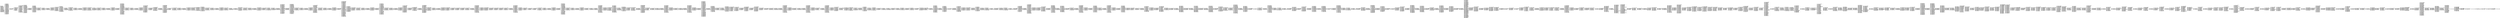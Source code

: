 digraph "graph.cfg.gv" {
	subgraph global {
		node [fontname=Courier fontsize=30.0 rank=same shape=box]
		block_0 [label="0: %00 = #0x1\l2: %01 = #0x40\l4: MSTORE(%01, %00)\l5: [NO_SSA] DUP1\l6: [NO_SSA] PUSH1\l8: [NO_SSA] DUP2\l9: [NO_SSA] MSTORE\la: [NO_SSA] PUSH1\lc: [NO_SSA] ADD\ld: [NO_SSA] PUSH2\l10: [NO_SSA] PUSH1\l12: [NO_SSA] SWAP2\l13: [NO_SSA] CODECOPY\l14: [NO_SSA] PUSH1\l16: [NO_SSA] PUSH1\l18: [NO_SSA] PUSH1\l1a: [NO_SSA] INVALID\l"]
		block_1b [label="1b: [NO_SSA] SUB\l1c: [NO_SSA] DUP11\l1d: [NO_SSA] AND\l1e: [NO_SSA] PUSH1\l20: [NO_SSA] SWAP1\l21: [NO_SSA] DUP2\l22: [NO_SSA] MSTORE\l23: [NO_SSA] PUSH1\l25: [NO_SSA] PUSH1\l27: [NO_SSA] SWAP1\l28: [NO_SSA] DUP2\l29: [NO_SSA] MSTORE\l2a: [NO_SSA] PUSH1\l2c: [NO_SSA] DUP1\l2d: [NO_SSA] DUP4\l2e: [NO_SSA] SHA3\l2f: [NO_SSA] CALLER\l30: [NO_SSA] DUP5\l31: [NO_SSA] MSTORE\l32: [NO_SSA] SWAP1\l33: [NO_SSA] SWAP2\l34: [NO_SSA] MSTORE\l35: [NO_SSA] SWAP1\l36: [NO_SSA] SHA3\l37: [NO_SSA] SLOAD\l38: [NO_SSA] SWAP2\l39: [NO_SSA] SWAP1\l3a: [NO_SSA] PUSH2\l3d: [NO_SSA] JUMP\l"]
		block_3e [label="3e: [NO_SSA] JUMPDEST\l3f: [NO_SSA] PUSH2\l42: [NO_SSA] JUMP\l"]
		block_43 [label="43: [NO_SSA] JUMPDEST\l44: [NO_SSA] POP\l45: [NO_SSA] PUSH1\l47: [NO_SSA] SWAP4\l48: [NO_SSA] SWAP3\l49: [NO_SSA] POP\l4a: [NO_SSA] POP\l4b: [NO_SSA] POP\l4c: [NO_SSA] JUMP\l"]
		block_4d [label="4d: [NO_SSA] JUMPDEST\l4e: [NO_SSA] CALLER\l4f: [NO_SSA] PUSH1\l51: [NO_SSA] DUP2\l52: [NO_SSA] DUP2\l53: [NO_SSA] MSTORE\l54: [NO_SSA] PUSH1\l56: [NO_SSA] PUSH1\l58: [NO_SSA] SWAP1\l59: [NO_SSA] DUP2\l5a: [NO_SSA] MSTORE\l5b: [NO_SSA] PUSH1\l5d: [NO_SSA] DUP1\l5e: [NO_SSA] DUP4\l5f: [NO_SSA] SHA3\l60: [NO_SSA] PUSH1\l62: [NO_SSA] PUSH1\l64: [NO_SSA] PUSH1\l66: [NO_SSA] INVALID\l"]
		block_67 [label="67: [NO_SSA] SUB\l68: [NO_SSA] DUP8\l69: [NO_SSA] AND\l6a: [NO_SSA] DUP5\l6b: [NO_SSA] MSTORE\l6c: [NO_SSA] SWAP1\l6d: [NO_SSA] SWAP2\l6e: [NO_SSA] MSTORE\l6f: [NO_SSA] DUP2\l70: [NO_SSA] SHA3\l71: [NO_SSA] SLOAD\l72: [NO_SSA] SWAP1\l73: [NO_SSA] SWAP2\l74: [NO_SSA] PUSH2\l77: [NO_SSA] SWAP2\l78: [NO_SSA] DUP6\l79: [NO_SSA] SWAP1\l7a: [NO_SSA] PUSH2\l7d: [NO_SSA] SWAP1\l7e: [NO_SSA] DUP7\l7f: [NO_SSA] PUSH2\l82: [NO_SSA] JUMP\l"]
		block_83 [label="83: [NO_SSA] JUMPDEST\l84: [NO_SSA] PUSH1\l86: [NO_SSA] PUSH1\l88: [NO_SSA] PUSH1\l8a: [NO_SSA] INVALID\l"]
		block_8b [label="8b: [NO_SSA] SUB\l8c: [NO_SSA] DUP2\l8d: [NO_SSA] AND\l8e: [NO_SSA] PUSH1\l90: [NO_SSA] SWAP1\l91: [NO_SSA] DUP2\l92: [NO_SSA] MSTORE\l93: [NO_SSA] PUSH1\l95: [NO_SSA] PUSH1\l97: [NO_SSA] MSTORE\l98: [NO_SSA] PUSH1\l9a: [NO_SSA] DUP2\l9b: [NO_SSA] SHA3\l9c: [NO_SSA] SLOAD\l9d: [NO_SSA] PUSH2\la0: [NO_SSA] SWAP1\la1: [NO_SSA] PUSH2\la4: [NO_SSA] JUMP\l"]
		block_a5 [label="a5: [NO_SSA] JUMPDEST\la6: [NO_SSA] PUSH1\la8: [NO_SSA] SLOAD\la9: [NO_SSA] PUSH1\lab: [NO_SSA] PUSH1\lad: [NO_SSA] PUSH1\laf: [NO_SSA] INVALID\l"]
		block_b0 [label="b0: [NO_SSA] SUB\lb1: [NO_SSA] AND\lb2: [NO_SSA] CALLER\lb3: [NO_SSA] EQ\lb4: [NO_SSA] PUSH2\lb7: [NO_SSA] JUMPI\l"]
		block_b8 [label="b8: [NO_SSA] PUSH1\lba: [NO_SSA] MLOAD\lbb: [NO_SSA] PUSH3\lbf: [NO_SSA] PUSH1\lc1: [NO_SSA] INVALID\l"]
		block_c2 [label="c2: [NO_SSA] DUP2\lc3: [NO_SSA] MSTORE\lc4: [NO_SSA] PUSH1\lc6: [NO_SSA] ADD\lc7: [NO_SSA] PUSH2\lca: [NO_SSA] SWAP1\lcb: [NO_SSA] PUSH2\lce: [NO_SSA] JUMP\l"]
		block_cf [label="cf: [NO_SSA] JUMPDEST\ld0: [NO_SSA] PUSH1\ld2: [NO_SSA] SLOAD\ld3: [NO_SSA] PUSH1\ld5: [NO_SSA] MLOAD\ld6: [NO_SSA] PUSH1\ld8: [NO_SSA] SWAP2\ld9: [NO_SSA] PUSH1\ldb: [NO_SSA] PUSH1\ldd: [NO_SSA] PUSH1\ldf: [NO_SSA] INVALID\l"]
		block_e0 [label="e0: [NO_SSA] SUB\le1: [NO_SSA] AND\le2: [NO_SSA] SWAP1\le3: [NO_SSA] PUSH32\l104: [NO_SSA] SWAP1\l105: [NO_SSA] DUP4\l106: [NO_SSA] SWAP1\l107: [NO_SSA] LOG3\l108: [NO_SSA] PUSH1\l10a: [NO_SSA] DUP1\l10b: [NO_SSA] SLOAD\l10c: [NO_SSA] PUSH1\l10e: [NO_SSA] PUSH1\l110: [NO_SSA] PUSH1\l112: [NO_SSA] INVALID\l"]
		block_113 [label="113: [NO_SSA] SUB\l114: [NO_SSA] NOT\l115: [NO_SSA] AND\l116: [NO_SSA] SWAP1\l117: [NO_SSA] SSTORE\l118: [NO_SSA] JUMP\l"]
		block_119 [label="119: [NO_SSA] JUMPDEST\l11a: [NO_SSA] PUSH1\l11c: [NO_SSA] SLOAD\l11d: [NO_SSA] PUSH1\l11f: [NO_SSA] SWAP1\l120: [NO_SSA] PUSH1\l122: [NO_SSA] PUSH1\l124: [NO_SSA] PUSH1\l126: [NO_SSA] INVALID\l"]
		block_127 [label="127: [NO_SSA] SUB\l128: [NO_SSA] AND\l129: [NO_SSA] CALLER\l12a: [NO_SSA] EQ\l12b: [NO_SSA] PUSH2\l12e: [NO_SSA] JUMPI\l"]
		block_12f [label="12f: [NO_SSA] PUSH1\l131: [NO_SSA] MLOAD\l132: [NO_SSA] PUSH3\l136: [NO_SSA] PUSH1\l138: [NO_SSA] INVALID\l"]
		block_139 [label="139: [NO_SSA] DUP2\l13a: [NO_SSA] MSTORE\l13b: [NO_SSA] PUSH1\l13d: [NO_SSA] ADD\l13e: [NO_SSA] PUSH2\l141: [NO_SSA] SWAP1\l142: [NO_SSA] PUSH2\l145: [NO_SSA] JUMP\l"]
		block_146 [label="146: [NO_SSA] JUMPDEST\l147: [NO_SSA] POP\l148: [NO_SSA] PUSH1\l14a: [NO_SSA] DUP1\l14b: [NO_SSA] SLOAD\l14c: [NO_SSA] PUSH1\l14e: [NO_SSA] PUSH1\l150: [NO_SSA] INVALID\l"]
		block_151 [label="151: [NO_SSA] NOT\l152: [NO_SSA] AND\l153: [NO_SSA] SWAP1\l154: [NO_SSA] SSTORE\l155: [NO_SSA] PUSH1\l157: [NO_SSA] SWAP1\l158: [NO_SSA] JUMP\l"]
		block_159 [label="159: [NO_SSA] JUMPDEST\l15a: [NO_SSA] PUSH1\l15c: [NO_SSA] SLOAD\l15d: [NO_SSA] PUSH1\l15f: [NO_SSA] PUSH1\l161: [NO_SSA] PUSH1\l163: [NO_SSA] INVALID\l"]
		block_164 [label="164: [NO_SSA] SUB\l165: [NO_SSA] AND\l166: [NO_SSA] CALLER\l167: [NO_SSA] EQ\l168: [NO_SSA] PUSH2\l16b: [NO_SSA] JUMPI\l"]
		block_16c [label="16c: [NO_SSA] PUSH1\l16e: [NO_SSA] MLOAD\l16f: [NO_SSA] PUSH3\l173: [NO_SSA] PUSH1\l175: [NO_SSA] INVALID\l"]
		block_176 [label="176: [NO_SSA] DUP2\l177: [NO_SSA] MSTORE\l178: [NO_SSA] PUSH1\l17a: [NO_SSA] ADD\l17b: [NO_SSA] PUSH2\l17e: [NO_SSA] SWAP1\l17f: [NO_SSA] PUSH2\l182: [NO_SSA] JUMP\l"]
		block_183 [label="183: [NO_SSA] JUMPDEST\l184: [NO_SSA] PUSH1\l186: [NO_SSA] PUSH1\l188: [NO_SSA] PUSH1\l18a: [NO_SSA] INVALID\l"]
		block_18b [label="18b: [NO_SSA] SUB\l18c: [NO_SSA] SWAP2\l18d: [NO_SSA] SWAP1\l18e: [NO_SSA] SWAP2\l18f: [NO_SSA] AND\l190: [NO_SSA] PUSH1\l192: [NO_SSA] SWAP1\l193: [NO_SSA] DUP2\l194: [NO_SSA] MSTORE\l195: [NO_SSA] PUSH1\l197: [NO_SSA] PUSH1\l199: [NO_SSA] MSTORE\l19a: [NO_SSA] PUSH1\l19c: [NO_SSA] SWAP1\l19d: [NO_SSA] SHA3\l19e: [NO_SSA] DUP1\l19f: [NO_SSA] SLOAD\l1a0: [NO_SSA] PUSH1\l1a2: [NO_SSA] NOT\l1a3: [NO_SSA] AND\l1a4: [NO_SSA] SWAP2\l1a5: [NO_SSA] ISZERO\l1a6: [NO_SSA] ISZERO\l1a7: [NO_SSA] SWAP2\l1a8: [NO_SSA] SWAP1\l1a9: [NO_SSA] SWAP2\l1aa: [NO_SSA] OR\l1ab: [NO_SSA] SWAP1\l1ac: [NO_SSA] SSTORE\l1ad: [NO_SSA] JUMP\l"]
		block_1ae [label="1ae: [NO_SSA] JUMPDEST\l1af: [NO_SSA] PUSH1\l1b1: [NO_SSA] SLOAD\l1b2: [NO_SSA] PUSH1\l1b4: [NO_SSA] PUSH1\l1b6: [NO_SSA] PUSH1\l1b8: [NO_SSA] INVALID\l"]
		block_1b9 [label="1b9: [NO_SSA] SUB\l1ba: [NO_SSA] AND\l1bb: [NO_SSA] CALLER\l1bc: [NO_SSA] EQ\l1bd: [NO_SSA] PUSH2\l1c0: [NO_SSA] JUMPI\l"]
		block_1c1 [label="1c1: [NO_SSA] PUSH1\l1c3: [NO_SSA] MLOAD\l1c4: [NO_SSA] PUSH3\l1c8: [NO_SSA] PUSH1\l1ca: [NO_SSA] INVALID\l"]
		block_1cb [label="1cb: [NO_SSA] DUP2\l1cc: [NO_SSA] MSTORE\l1cd: [NO_SSA] PUSH1\l1cf: [NO_SSA] ADD\l1d0: [NO_SSA] PUSH2\l1d3: [NO_SSA] SWAP1\l1d4: [NO_SSA] PUSH2\l1d7: [NO_SSA] JUMP\l"]
		block_1d8 [label="1d8: [NO_SSA] JUMPDEST\l1d9: [NO_SSA] PUSH1\l1db: [NO_SSA] DUP4\l1dc: [NO_SSA] SWAP1\l1dd: [NO_SSA] SSTORE\l1de: [NO_SSA] PUSH1\l1e0: [NO_SSA] DUP3\l1e1: [NO_SSA] SWAP1\l1e2: [NO_SSA] SSTORE\l1e3: [NO_SSA] PUSH1\l1e5: [NO_SSA] DUP2\l1e6: [NO_SSA] SWAP1\l1e7: [NO_SSA] SSTORE\l1e8: [NO_SSA] DUP1\l1e9: [NO_SSA] PUSH2\l1ec: [NO_SSA] DUP4\l1ed: [NO_SSA] DUP6\l1ee: [NO_SSA] PUSH2\l1f1: [NO_SSA] JUMP\l"]
		block_1f2 [label="1f2: [NO_SSA] JUMPDEST\l1f3: [NO_SSA] PUSH2\l1f6: [NO_SSA] SWAP2\l1f7: [NO_SSA] SWAP1\l1f8: [NO_SSA] PUSH2\l1fb: [NO_SSA] JUMP\l"]
		block_1fc [label="1fc: [NO_SSA] JUMPDEST\l1fd: [NO_SSA] PUSH1\l1ff: [NO_SSA] DUP2\l200: [NO_SSA] SWAP1\l201: [NO_SSA] SSTORE\l202: [NO_SSA] PUSH1\l204: [NO_SSA] LT\l205: [NO_SSA] ISZERO\l206: [NO_SSA] PUSH2\l209: [NO_SSA] JUMPI\l"]
		block_20a [label="20a: [NO_SSA] PUSH1\l20c: [NO_SSA] MLOAD\l20d: [NO_SSA] PUSH3\l211: [NO_SSA] PUSH1\l213: [NO_SSA] INVALID\l"]
		block_214 [label="214: [NO_SSA] DUP2\l215: [NO_SSA] MSTORE\l216: [NO_SSA] PUSH1\l218: [NO_SSA] PUSH1\l21a: [NO_SSA] DUP3\l21b: [NO_SSA] ADD\l21c: [NO_SSA] MSTORE\l21d: [NO_SSA] PUSH1\l21f: [NO_SSA] PUSH1\l221: [NO_SSA] DUP3\l222: [NO_SSA] ADD\l223: [NO_SSA] MSTORE\l224: [NO_SSA] PUSH32\l245: [NO_SSA] PUSH1\l247: [NO_SSA] DUP3\l248: [NO_SSA] ADD\l249: [NO_SSA] MSTORE\l24a: [NO_SSA] PUSH1\l24c: [NO_SSA] ADD\l24d: [NO_SSA] PUSH2\l250: [NO_SSA] JUMP\l"]
		block_251 [label="251: [NO_SSA] JUMPDEST\l252: [NO_SSA] POP\l253: [NO_SSA] POP\l254: [NO_SSA] POP\l255: [NO_SSA] JUMP\l"]
		block_256 [label="256: [NO_SSA] JUMPDEST\l257: [NO_SSA] PUSH1\l259: [NO_SSA] SLOAD\l25a: [NO_SSA] PUSH1\l25c: [NO_SSA] PUSH1\l25e: [NO_SSA] PUSH1\l260: [NO_SSA] INVALID\l"]
		block_261 [label="261: [NO_SSA] SUB\l262: [NO_SSA] AND\l263: [NO_SSA] CALLER\l264: [NO_SSA] EQ\l265: [NO_SSA] PUSH2\l268: [NO_SSA] JUMPI\l"]
		block_269 [label="269: [NO_SSA] PUSH1\l26b: [NO_SSA] MLOAD\l26c: [NO_SSA] PUSH3\l270: [NO_SSA] PUSH1\l272: [NO_SSA] INVALID\l"]
		block_273 [label="273: [NO_SSA] DUP2\l274: [NO_SSA] MSTORE\l275: [NO_SSA] PUSH1\l277: [NO_SSA] ADD\l278: [NO_SSA] PUSH2\l27b: [NO_SSA] SWAP1\l27c: [NO_SSA] PUSH2\l27f: [NO_SSA] JUMP\l"]
		block_280 [label="280: [NO_SSA] JUMPDEST\l281: [NO_SSA] PUSH1\l283: [NO_SSA] DUP1\l284: [NO_SSA] SLOAD\l285: [NO_SSA] PUSH1\l287: [NO_SSA] PUSH1\l289: [NO_SSA] PUSH1\l28b: [NO_SSA] INVALID\l"]
		block_28c [label="28c: [NO_SSA] SUB\l28d: [NO_SSA] SWAP1\l28e: [NO_SSA] SWAP3\l28f: [NO_SSA] AND\l290: [NO_SSA] PUSH3\l294: [NO_SSA] MUL\l295: [NO_SSA] PUSH3\l299: [NO_SSA] PUSH1\l29b: [NO_SSA] PUSH1\l29d: [NO_SSA] INVALID\l"]
		block_29e [label="29e: [NO_SSA] SUB\l29f: [NO_SSA] NOT\l2a0: [NO_SSA] SWAP1\l2a1: [NO_SSA] SWAP3\l2a2: [NO_SSA] AND\l2a3: [NO_SSA] SWAP2\l2a4: [NO_SSA] SWAP1\l2a5: [NO_SSA] SWAP2\l2a6: [NO_SSA] OR\l2a7: [NO_SSA] SWAP1\l2a8: [NO_SSA] SSTORE\l2a9: [NO_SSA] JUMP\l"]
		block_2aa [label="2aa: [NO_SSA] JUMPDEST\l2ab: [NO_SSA] PUSH1\l2ad: [NO_SSA] SLOAD\l2ae: [NO_SSA] PUSH1\l2b0: [NO_SSA] PUSH1\l2b2: [NO_SSA] PUSH1\l2b4: [NO_SSA] INVALID\l"]
		block_2b5 [label="2b5: [NO_SSA] SUB\l2b6: [NO_SSA] AND\l2b7: [NO_SSA] CALLER\l2b8: [NO_SSA] EQ\l2b9: [NO_SSA] PUSH2\l2bc: [NO_SSA] JUMPI\l"]
		block_2bd [label="2bd: [NO_SSA] PUSH1\l2bf: [NO_SSA] MLOAD\l2c0: [NO_SSA] PUSH3\l2c4: [NO_SSA] PUSH1\l2c6: [NO_SSA] INVALID\l"]
		block_2c7 [label="2c7: [NO_SSA] DUP2\l2c8: [NO_SSA] MSTORE\l2c9: [NO_SSA] PUSH1\l2cb: [NO_SSA] ADD\l2cc: [NO_SSA] PUSH2\l2cf: [NO_SSA] SWAP1\l2d0: [NO_SSA] PUSH2\l2d3: [NO_SSA] JUMP\l"]
		block_2d4 [label="2d4: [NO_SSA] JUMPDEST\l2d5: [NO_SSA] PUSH1\l2d7: [NO_SSA] DUP1\l2d8: [NO_SSA] SLOAD\l2d9: [NO_SSA] PUSH1\l2db: [NO_SSA] PUSH1\l2dd: [NO_SSA] INVALID\l"]
		block_2de [label="2de: [NO_SSA] NOT\l2df: [NO_SSA] AND\l2e0: [NO_SSA] PUSH1\l2e2: [NO_SSA] PUSH1\l2e4: [NO_SSA] INVALID\l"]
		block_2e5 [label="2e5: [NO_SSA] OR\l2e6: [NO_SSA] SWAP1\l2e7: [NO_SSA] SSTORE\l2e8: [NO_SSA] JUMP\l"]
		block_2e9 [label="2e9: [NO_SSA] JUMPDEST\l2ea: [NO_SSA] PUSH1\l2ec: [NO_SSA] PUSH1\l2ee: [NO_SSA] DUP1\l2ef: [NO_SSA] SLOAD\l2f0: [NO_SSA] PUSH2\l2f3: [NO_SSA] SWAP1\l2f4: [NO_SSA] PUSH2\l2f7: [NO_SSA] JUMP\l"]
		block_2f8 [label="2f8: [NO_SSA] JUMPDEST\l2f9: [NO_SSA] PUSH1\l2fb: [NO_SSA] SLOAD\l2fc: [NO_SSA] PUSH1\l2fe: [NO_SSA] PUSH1\l300: [NO_SSA] PUSH1\l302: [NO_SSA] INVALID\l"]
		block_303 [label="303: [NO_SSA] SUB\l304: [NO_SSA] AND\l305: [NO_SSA] CALLER\l306: [NO_SSA] EQ\l307: [NO_SSA] PUSH2\l30a: [NO_SSA] JUMPI\l"]
		block_30b [label="30b: [NO_SSA] PUSH1\l30d: [NO_SSA] MLOAD\l30e: [NO_SSA] PUSH3\l312: [NO_SSA] PUSH1\l314: [NO_SSA] INVALID\l"]
		block_315 [label="315: [NO_SSA] DUP2\l316: [NO_SSA] MSTORE\l317: [NO_SSA] PUSH1\l319: [NO_SSA] ADD\l31a: [NO_SSA] PUSH2\l31d: [NO_SSA] SWAP1\l31e: [NO_SSA] PUSH2\l321: [NO_SSA] JUMP\l"]
		block_322 [label="322: [NO_SSA] JUMPDEST\l323: [NO_SSA] PUSH32\l344: [NO_SSA] PUSH1\l346: [NO_SSA] PUSH1\l348: [NO_SSA] PUSH1\l34a: [NO_SSA] INVALID\l"]
		block_34b [label="34b: [NO_SSA] SUB\l34c: [NO_SSA] AND\l34d: [NO_SSA] DUP3\l34e: [NO_SSA] PUSH1\l350: [NO_SSA] PUSH1\l352: [NO_SSA] PUSH1\l354: [NO_SSA] INVALID\l"]
		block_355 [label="355: [NO_SSA] SUB\l356: [NO_SSA] AND\l357: [NO_SSA] EQ\l358: [NO_SSA] ISZERO\l359: [NO_SSA] PUSH2\l35c: [NO_SSA] JUMPI\l"]
		block_35d [label="35d: [NO_SSA] PUSH1\l35f: [NO_SSA] MLOAD\l360: [NO_SSA] PUSH3\l364: [NO_SSA] PUSH1\l366: [NO_SSA] INVALID\l"]
		block_367 [label="367: [NO_SSA] DUP2\l368: [NO_SSA] MSTORE\l369: [NO_SSA] PUSH1\l36b: [NO_SSA] PUSH1\l36d: [NO_SSA] DUP3\l36e: [NO_SSA] ADD\l36f: [NO_SSA] MSTORE\l370: [NO_SSA] PUSH1\l372: [NO_SSA] PUSH1\l374: [NO_SSA] DUP3\l375: [NO_SSA] ADD\l376: [NO_SSA] MSTORE\l377: [NO_SSA] PUSH32\l398: [NO_SSA] PUSH1\l39a: [NO_SSA] DUP3\l39b: [NO_SSA] ADD\l39c: [NO_SSA] MSTORE\l39d: [NO_SSA] PUSH32\l3be: [NO_SSA] PUSH1\l3c0: [NO_SSA] DUP3\l3c1: [NO_SSA] ADD\l3c2: [NO_SSA] MSTORE\l3c3: [NO_SSA] PUSH1\l3c5: [NO_SSA] ADD\l3c6: [NO_SSA] PUSH2\l3c9: [NO_SSA] JUMP\l"]
		block_3ca [label="3ca: [NO_SSA] JUMPDEST\l3cb: [NO_SSA] PUSH1\l3cd: [NO_SSA] PUSH1\l3cf: [NO_SSA] PUSH1\l3d1: [NO_SSA] INVALID\l"]
		block_3d2 [label="3d2: [NO_SSA] SUB\l3d3: [NO_SSA] DUP3\l3d4: [NO_SSA] AND\l3d5: [NO_SSA] PUSH1\l3d7: [NO_SSA] SWAP1\l3d8: [NO_SSA] DUP2\l3d9: [NO_SSA] MSTORE\l3da: [NO_SSA] PUSH1\l3dc: [NO_SSA] PUSH1\l3de: [NO_SSA] MSTORE\l3df: [NO_SSA] PUSH1\l3e1: [NO_SSA] SWAP1\l3e2: [NO_SSA] SHA3\l3e3: [NO_SSA] DUP1\l3e4: [NO_SSA] SLOAD\l3e5: [NO_SSA] PUSH1\l3e7: [NO_SSA] NOT\l3e8: [NO_SSA] AND\l3e9: [NO_SSA] DUP3\l3ea: [NO_SSA] ISZERO\l3eb: [NO_SSA] ISZERO\l3ec: [NO_SSA] OR\l3ed: [NO_SSA] SWAP1\l3ee: [NO_SSA] SSTORE\l3ef: [NO_SSA] POP\l3f0: [NO_SSA] POP\l3f1: [NO_SSA] JUMP\l"]
		block_3f2 [label="3f2: [NO_SSA] JUMPDEST\l3f3: [NO_SSA] PUSH1\l3f5: [NO_SSA] SLOAD\l3f6: [NO_SSA] PUSH1\l3f8: [NO_SSA] PUSH1\l3fa: [NO_SSA] PUSH1\l3fc: [NO_SSA] INVALID\l"]
		block_3fd [label="3fd: [NO_SSA] SUB\l3fe: [NO_SSA] AND\l3ff: [NO_SSA] CALLER\l400: [NO_SSA] EQ\l401: [NO_SSA] PUSH2\l404: [NO_SSA] JUMPI\l"]
		block_405 [label="405: [NO_SSA] PUSH1\l407: [NO_SSA] MLOAD\l408: [NO_SSA] PUSH3\l40c: [NO_SSA] PUSH1\l40e: [NO_SSA] INVALID\l"]
		block_40f [label="40f: [NO_SSA] DUP2\l410: [NO_SSA] MSTORE\l411: [NO_SSA] PUSH1\l413: [NO_SSA] ADD\l414: [NO_SSA] PUSH2\l417: [NO_SSA] SWAP1\l418: [NO_SSA] PUSH2\l41b: [NO_SSA] JUMP\l"]
		block_41c [label="41c: [NO_SSA] JUMPDEST\l41d: [NO_SSA] PUSH1\l41f: [NO_SSA] DUP1\l420: [NO_SSA] SLOAD\l421: [NO_SSA] SWAP2\l422: [NO_SSA] ISZERO\l423: [NO_SSA] ISZERO\l424: [NO_SSA] PUSH2\l427: [NO_SSA] MUL\l428: [NO_SSA] PUSH2\l42b: [NO_SSA] NOT\l42c: [NO_SSA] SWAP1\l42d: [NO_SSA] SWAP3\l42e: [NO_SSA] AND\l42f: [NO_SSA] SWAP2\l430: [NO_SSA] SWAP1\l431: [NO_SSA] SWAP2\l432: [NO_SSA] OR\l433: [NO_SSA] SWAP1\l434: [NO_SSA] SSTORE\l435: [NO_SSA] JUMP\l"]
		block_436 [label="436: [NO_SSA] JUMPDEST\l437: [NO_SSA] PUSH1\l439: [NO_SSA] SLOAD\l43a: [NO_SSA] PUSH1\l43c: [NO_SSA] PUSH1\l43e: [NO_SSA] PUSH1\l440: [NO_SSA] INVALID\l"]
		block_441 [label="441: [NO_SSA] SUB\l442: [NO_SSA] AND\l443: [NO_SSA] CALLER\l444: [NO_SSA] EQ\l445: [NO_SSA] PUSH2\l448: [NO_SSA] JUMPI\l"]
		block_449 [label="449: [NO_SSA] PUSH1\l44b: [NO_SSA] MLOAD\l44c: [NO_SSA] PUSH3\l450: [NO_SSA] PUSH1\l452: [NO_SSA] INVALID\l"]
		block_453 [label="453: [NO_SSA] DUP2\l454: [NO_SSA] MSTORE\l455: [NO_SSA] PUSH1\l457: [NO_SSA] ADD\l458: [NO_SSA] PUSH2\l45b: [NO_SSA] SWAP1\l45c: [NO_SSA] PUSH2\l45f: [NO_SSA] JUMP\l"]
		block_460 [label="460: [NO_SSA] JUMPDEST\l461: [NO_SSA] PUSH1\l463: [NO_SSA] SSTORE\l464: [NO_SSA] JUMP\l"]
		block_465 [label="465: [NO_SSA] JUMPDEST\l466: [NO_SSA] PUSH1\l468: [NO_SSA] PUSH2\l46b: [NO_SSA] CALLER\l46c: [NO_SSA] DUP5\l46d: [NO_SSA] PUSH2\l470: [NO_SSA] DUP6\l471: [NO_SSA] PUSH1\l473: [NO_SSA] MLOAD\l474: [NO_SSA] DUP1\l475: [NO_SSA] PUSH1\l477: [NO_SSA] ADD\l478: [NO_SSA] PUSH1\l47a: [NO_SSA] MSTORE\l47b: [NO_SSA] DUP1\l47c: [NO_SSA] PUSH1\l47e: [NO_SSA] DUP2\l47f: [NO_SSA] MSTORE\l480: [NO_SSA] PUSH1\l482: [NO_SSA] ADD\l483: [NO_SSA] PUSH2\l486: [NO_SSA] PUSH1\l488: [NO_SSA] SWAP2\l489: [NO_SSA] CODECOPY\l48a: [NO_SSA] CALLER\l48b: [NO_SSA] PUSH1\l48d: [NO_SSA] SWAP1\l48e: [NO_SSA] DUP2\l48f: [NO_SSA] MSTORE\l490: [NO_SSA] PUSH1\l492: [NO_SSA] PUSH1\l494: [NO_SSA] SWAP1\l495: [NO_SSA] DUP2\l496: [NO_SSA] MSTORE\l497: [NO_SSA] PUSH1\l499: [NO_SSA] DUP1\l49a: [NO_SSA] DUP4\l49b: [NO_SSA] SHA3\l49c: [NO_SSA] PUSH1\l49e: [NO_SSA] PUSH1\l4a0: [NO_SSA] PUSH1\l4a2: [NO_SSA] INVALID\l"]
		block_4a3 [label="4a3: [NO_SSA] SUB\l4a4: [NO_SSA] DUP14\l4a5: [NO_SSA] AND\l4a6: [NO_SSA] DUP5\l4a7: [NO_SSA] MSTORE\l4a8: [NO_SSA] SWAP1\l4a9: [NO_SSA] SWAP2\l4aa: [NO_SSA] MSTORE\l4ab: [NO_SSA] SWAP1\l4ac: [NO_SSA] SHA3\l4ad: [NO_SSA] SLOAD\l4ae: [NO_SSA] SWAP2\l4af: [NO_SSA] SWAP1\l4b0: [NO_SSA] PUSH2\l4b3: [NO_SSA] JUMP\l"]
		block_4b4 [label="4b4: [NO_SSA] JUMPDEST\l4b5: [NO_SSA] PUSH1\l4b7: [NO_SSA] PUSH2\l4ba: [NO_SSA] CALLER\l4bb: [NO_SSA] DUP5\l4bc: [NO_SSA] DUP5\l4bd: [NO_SSA] PUSH2\l4c0: [NO_SSA] JUMP\l"]
		block_4c1 [label="4c1: [NO_SSA] JUMPDEST\l4c2: [NO_SSA] PUSH1\l4c4: [NO_SSA] SLOAD\l4c5: [NO_SSA] PUSH1\l4c7: [NO_SSA] PUSH1\l4c9: [NO_SSA] PUSH1\l4cb: [NO_SSA] INVALID\l"]
		block_4cc [label="4cc: [NO_SSA] SUB\l4cd: [NO_SSA] AND\l4ce: [NO_SSA] CALLER\l4cf: [NO_SSA] EQ\l4d0: [NO_SSA] PUSH2\l4d3: [NO_SSA] JUMPI\l"]
		block_4d4 [label="4d4: [NO_SSA] PUSH1\l4d6: [NO_SSA] MLOAD\l4d7: [NO_SSA] PUSH3\l4db: [NO_SSA] PUSH1\l4dd: [NO_SSA] INVALID\l"]
		block_4de [label="4de: [NO_SSA] DUP2\l4df: [NO_SSA] MSTORE\l4e0: [NO_SSA] PUSH1\l4e2: [NO_SSA] ADD\l4e3: [NO_SSA] PUSH2\l4e6: [NO_SSA] SWAP1\l4e7: [NO_SSA] PUSH2\l4ea: [NO_SSA] JUMP\l"]
		block_4eb [label="4eb: [NO_SSA] JUMPDEST\l4ec: [NO_SSA] PUSH1\l4ee: [NO_SSA] PUSH1\l4f0: [NO_SSA] PUSH1\l4f2: [NO_SSA] INVALID\l"]
		block_4f3 [label="4f3: [NO_SSA] SUB\l4f4: [NO_SSA] SWAP2\l4f5: [NO_SSA] SWAP1\l4f6: [NO_SSA] SWAP2\l4f7: [NO_SSA] AND\l4f8: [NO_SSA] PUSH1\l4fa: [NO_SSA] SWAP1\l4fb: [NO_SSA] DUP2\l4fc: [NO_SSA] MSTORE\l4fd: [NO_SSA] PUSH1\l4ff: [NO_SSA] PUSH1\l501: [NO_SSA] MSTORE\l502: [NO_SSA] PUSH1\l504: [NO_SSA] SWAP1\l505: [NO_SSA] SHA3\l506: [NO_SSA] DUP1\l507: [NO_SSA] SLOAD\l508: [NO_SSA] PUSH1\l50a: [NO_SSA] NOT\l50b: [NO_SSA] AND\l50c: [NO_SSA] SWAP2\l50d: [NO_SSA] ISZERO\l50e: [NO_SSA] ISZERO\l50f: [NO_SSA] SWAP2\l510: [NO_SSA] SWAP1\l511: [NO_SSA] SWAP2\l512: [NO_SSA] OR\l513: [NO_SSA] SWAP1\l514: [NO_SSA] SSTORE\l515: [NO_SSA] JUMP\l"]
		block_516 [label="516: [NO_SSA] JUMPDEST\l517: [NO_SSA] PUSH1\l519: [NO_SSA] SLOAD\l51a: [NO_SSA] PUSH1\l51c: [NO_SSA] PUSH1\l51e: [NO_SSA] PUSH1\l520: [NO_SSA] INVALID\l"]
		block_521 [label="521: [NO_SSA] SUB\l522: [NO_SSA] AND\l523: [NO_SSA] CALLER\l524: [NO_SSA] EQ\l525: [NO_SSA] PUSH2\l528: [NO_SSA] JUMPI\l"]
		block_529 [label="529: [NO_SSA] PUSH1\l52b: [NO_SSA] MLOAD\l52c: [NO_SSA] PUSH3\l530: [NO_SSA] PUSH1\l532: [NO_SSA] INVALID\l"]
		block_533 [label="533: [NO_SSA] DUP2\l534: [NO_SSA] MSTORE\l535: [NO_SSA] PUSH1\l537: [NO_SSA] ADD\l538: [NO_SSA] PUSH2\l53b: [NO_SSA] SWAP1\l53c: [NO_SSA] PUSH2\l53f: [NO_SSA] JUMP\l"]
		block_540 [label="540: [NO_SSA] JUMPDEST\l541: [NO_SSA] PUSH1\l543: [NO_SSA] DUP4\l544: [NO_SSA] SWAP1\l545: [NO_SSA] SSTORE\l546: [NO_SSA] PUSH1\l548: [NO_SSA] DUP3\l549: [NO_SSA] SWAP1\l54a: [NO_SSA] SSTORE\l54b: [NO_SSA] PUSH1\l54d: [NO_SSA] DUP2\l54e: [NO_SSA] SWAP1\l54f: [NO_SSA] SSTORE\l550: [NO_SSA] DUP1\l551: [NO_SSA] PUSH2\l554: [NO_SSA] DUP4\l555: [NO_SSA] DUP6\l556: [NO_SSA] PUSH2\l559: [NO_SSA] JUMP\l"]
		block_55a [label="55a: [NO_SSA] JUMPDEST\l55b: [NO_SSA] PUSH2\l55e: [NO_SSA] SWAP2\l55f: [NO_SSA] SWAP1\l560: [NO_SSA] PUSH2\l563: [NO_SSA] JUMP\l"]
		block_564 [label="564: [NO_SSA] JUMPDEST\l565: [NO_SSA] PUSH1\l567: [NO_SSA] DUP2\l568: [NO_SSA] SWAP1\l569: [NO_SSA] SSTORE\l56a: [NO_SSA] PUSH1\l56c: [NO_SSA] LT\l56d: [NO_SSA] ISZERO\l56e: [NO_SSA] PUSH2\l571: [NO_SSA] JUMPI\l"]
		block_572 [label="572: [NO_SSA] PUSH1\l574: [NO_SSA] MLOAD\l575: [NO_SSA] PUSH3\l579: [NO_SSA] PUSH1\l57b: [NO_SSA] INVALID\l"]
		block_57c [label="57c: [NO_SSA] DUP2\l57d: [NO_SSA] MSTORE\l57e: [NO_SSA] PUSH1\l580: [NO_SSA] PUSH1\l582: [NO_SSA] DUP3\l583: [NO_SSA] ADD\l584: [NO_SSA] MSTORE\l585: [NO_SSA] PUSH1\l587: [NO_SSA] PUSH1\l589: [NO_SSA] DUP3\l58a: [NO_SSA] ADD\l58b: [NO_SSA] MSTORE\l58c: [NO_SSA] PUSH32\l5ad: [NO_SSA] PUSH1\l5af: [NO_SSA] DUP3\l5b0: [NO_SSA] ADD\l5b1: [NO_SSA] MSTORE\l5b2: [NO_SSA] PUSH1\l5b4: [NO_SSA] ADD\l5b5: [NO_SSA] PUSH2\l5b8: [NO_SSA] JUMP\l"]
		block_5b9 [label="5b9: [NO_SSA] JUMPDEST\l5ba: [NO_SSA] PUSH1\l5bc: [NO_SSA] SLOAD\l5bd: [NO_SSA] PUSH1\l5bf: [NO_SSA] SWAP1\l5c0: [NO_SSA] PUSH1\l5c2: [NO_SSA] PUSH1\l5c4: [NO_SSA] PUSH1\l5c6: [NO_SSA] INVALID\l"]
		block_5c7 [label="5c7: [NO_SSA] SUB\l5c8: [NO_SSA] AND\l5c9: [NO_SSA] CALLER\l5ca: [NO_SSA] EQ\l5cb: [NO_SSA] PUSH2\l5ce: [NO_SSA] JUMPI\l"]
		block_5cf [label="5cf: [NO_SSA] PUSH1\l5d1: [NO_SSA] MLOAD\l5d2: [NO_SSA] PUSH3\l5d6: [NO_SSA] PUSH1\l5d8: [NO_SSA] INVALID\l"]
		block_5d9 [label="5d9: [NO_SSA] DUP2\l5da: [NO_SSA] MSTORE\l5db: [NO_SSA] PUSH1\l5dd: [NO_SSA] ADD\l5de: [NO_SSA] PUSH2\l5e1: [NO_SSA] SWAP1\l5e2: [NO_SSA] PUSH2\l5e5: [NO_SSA] JUMP\l"]
		block_5e6 [label="5e6: [NO_SSA] JUMPDEST\l5e7: [NO_SSA] PUSH3\l5eb: [NO_SSA] PUSH3\l5ef: [NO_SSA] PUSH2\l5f2: [NO_SSA] PUSH1\l5f4: [NO_SSA] SLOAD\l5f5: [NO_SSA] SWAP1\l5f6: [NO_SSA] JUMP\l"]
		block_5f7 [label="5f7: [NO_SSA] JUMPDEST\l5f8: [NO_SSA] PUSH2\l5fb: [NO_SSA] SWAP1\l5fc: [NO_SSA] PUSH1\l5fe: [NO_SSA] PUSH2\l601: [NO_SSA] JUMP\l"]
		block_602 [label="602: [NO_SSA] JUMPDEST\l603: [NO_SSA] PUSH2\l606: [NO_SSA] SWAP2\l607: [NO_SSA] SWAP1\l608: [NO_SSA] PUSH2\l60b: [NO_SSA] JUMP\l"]
		block_60c [label="60c: [NO_SSA] JUMPDEST\l60d: [NO_SSA] PUSH2\l610: [NO_SSA] SWAP2\l611: [NO_SSA] SWAP1\l612: [NO_SSA] PUSH2\l615: [NO_SSA] JUMP\l"]
		block_616 [label="616: [NO_SSA] JUMPDEST\l617: [NO_SSA] DUP3\l618: [NO_SSA] LT\l619: [NO_SSA] ISZERO\l61a: [NO_SSA] PUSH2\l61d: [NO_SSA] JUMPI\l"]
		block_61e [label="61e: [NO_SSA] PUSH1\l620: [NO_SSA] MLOAD\l621: [NO_SSA] PUSH3\l625: [NO_SSA] PUSH1\l627: [NO_SSA] INVALID\l"]
		block_628 [label="628: [NO_SSA] DUP2\l629: [NO_SSA] MSTORE\l62a: [NO_SSA] PUSH1\l62c: [NO_SSA] PUSH1\l62e: [NO_SSA] DUP3\l62f: [NO_SSA] ADD\l630: [NO_SSA] MSTORE\l631: [NO_SSA] PUSH1\l633: [NO_SSA] PUSH1\l635: [NO_SSA] DUP3\l636: [NO_SSA] ADD\l637: [NO_SSA] MSTORE\l638: [NO_SSA] PUSH32\l659: [NO_SSA] PUSH1\l65b: [NO_SSA] DUP3\l65c: [NO_SSA] ADD\l65d: [NO_SSA] MSTORE\l65e: [NO_SSA] PUSH21\l674: [NO_SSA] PUSH1\l676: [NO_SSA] INVALID\l"]
		block_677 [label="677: [NO_SSA] PUSH1\l679: [NO_SSA] DUP3\l67a: [NO_SSA] ADD\l67b: [NO_SSA] MSTORE\l67c: [NO_SSA] PUSH1\l67e: [NO_SSA] ADD\l67f: [NO_SSA] PUSH2\l682: [NO_SSA] JUMP\l"]
		block_683 [label="683: [NO_SSA] JUMPDEST\l684: [NO_SSA] PUSH3\l688: [NO_SSA] PUSH2\l68b: [NO_SSA] PUSH2\l68e: [NO_SSA] PUSH1\l690: [NO_SSA] SLOAD\l691: [NO_SSA] SWAP1\l692: [NO_SSA] JUMP\l"]
		block_693 [label="693: [NO_SSA] JUMPDEST\l694: [NO_SSA] PUSH2\l697: [NO_SSA] SWAP1\l698: [NO_SSA] PUSH1\l69a: [NO_SSA] PUSH2\l69d: [NO_SSA] JUMP\l"]
		block_69e [label="69e: [NO_SSA] JUMPDEST\l69f: [NO_SSA] PUSH2\l6a2: [NO_SSA] SWAP2\l6a3: [NO_SSA] SWAP1\l6a4: [NO_SSA] PUSH2\l6a7: [NO_SSA] JUMP\l"]
		block_6a8 [label="6a8: [NO_SSA] JUMPDEST\l6a9: [NO_SSA] PUSH2\l6ac: [NO_SSA] SWAP2\l6ad: [NO_SSA] SWAP1\l6ae: [NO_SSA] PUSH2\l6b1: [NO_SSA] JUMP\l"]
		block_6b2 [label="6b2: [NO_SSA] JUMPDEST\l6b3: [NO_SSA] DUP3\l6b4: [NO_SSA] GT\l6b5: [NO_SSA] ISZERO\l6b6: [NO_SSA] PUSH2\l6b9: [NO_SSA] JUMPI\l"]
		block_6ba [label="6ba: [NO_SSA] PUSH1\l6bc: [NO_SSA] MLOAD\l6bd: [NO_SSA] PUSH3\l6c1: [NO_SSA] PUSH1\l6c3: [NO_SSA] INVALID\l"]
		block_6c4 [label="6c4: [NO_SSA] DUP2\l6c5: [NO_SSA] MSTORE\l6c6: [NO_SSA] PUSH1\l6c8: [NO_SSA] PUSH1\l6ca: [NO_SSA] DUP3\l6cb: [NO_SSA] ADD\l6cc: [NO_SSA] MSTORE\l6cd: [NO_SSA] PUSH1\l6cf: [NO_SSA] PUSH1\l6d1: [NO_SSA] DUP3\l6d2: [NO_SSA] ADD\l6d3: [NO_SSA] MSTORE\l6d4: [NO_SSA] PUSH32\l6f5: [NO_SSA] PUSH1\l6f7: [NO_SSA] DUP3\l6f8: [NO_SSA] ADD\l6f9: [NO_SSA] MSTORE\l6fa: [NO_SSA] PUSH20\l70f: [NO_SSA] PUSH1\l711: [NO_SSA] INVALID\l"]
		block_712 [label="712: [NO_SSA] PUSH1\l714: [NO_SSA] DUP3\l715: [NO_SSA] ADD\l716: [NO_SSA] MSTORE\l717: [NO_SSA] PUSH1\l719: [NO_SSA] ADD\l71a: [NO_SSA] PUSH2\l71d: [NO_SSA] JUMP\l"]
		block_71e [label="71e: [NO_SSA] JUMPDEST\l71f: [NO_SSA] PUSH2\l722: [NO_SSA] DUP3\l723: [NO_SSA] PUSH3\l727: [NO_SSA] PUSH2\l72a: [NO_SSA] JUMP\l"]
		block_72b [label="72b: [NO_SSA] JUMPDEST\l72c: [NO_SSA] PUSH1\l72e: [NO_SSA] SSTORE\l72f: [NO_SSA] POP\l730: [NO_SSA] PUSH1\l"]
		block_732 [label="732: [NO_SSA] JUMPDEST\l733: [NO_SSA] SWAP2\l734: [NO_SSA] SWAP1\l735: [NO_SSA] POP\l736: [NO_SSA] JUMP\l"]
		block_737 [label="737: [NO_SSA] JUMPDEST\l738: [NO_SSA] PUSH1\l73a: [NO_SSA] SLOAD\l73b: [NO_SSA] PUSH1\l73d: [NO_SSA] PUSH1\l73f: [NO_SSA] PUSH1\l741: [NO_SSA] INVALID\l"]
		block_742 [label="742: [NO_SSA] SUB\l743: [NO_SSA] AND\l744: [NO_SSA] CALLER\l745: [NO_SSA] EQ\l746: [NO_SSA] PUSH2\l749: [NO_SSA] JUMPI\l"]
		block_74a [label="74a: [NO_SSA] PUSH1\l74c: [NO_SSA] MLOAD\l74d: [NO_SSA] PUSH3\l751: [NO_SSA] PUSH1\l753: [NO_SSA] INVALID\l"]
		block_754 [label="754: [NO_SSA] DUP2\l755: [NO_SSA] MSTORE\l756: [NO_SSA] PUSH1\l758: [NO_SSA] ADD\l759: [NO_SSA] PUSH2\l75c: [NO_SSA] SWAP1\l75d: [NO_SSA] PUSH2\l760: [NO_SSA] JUMP\l"]
		block_761 [label="761: [NO_SSA] JUMPDEST\l762: [NO_SSA] PUSH1\l764: [NO_SSA] PUSH1\l766: [NO_SSA] PUSH1\l768: [NO_SSA] INVALID\l"]
		block_769 [label="769: [NO_SSA] SUB\l76a: [NO_SSA] SWAP2\l76b: [NO_SSA] SWAP1\l76c: [NO_SSA] SWAP2\l76d: [NO_SSA] AND\l76e: [NO_SSA] PUSH1\l770: [NO_SSA] SWAP1\l771: [NO_SSA] DUP2\l772: [NO_SSA] MSTORE\l773: [NO_SSA] PUSH1\l775: [NO_SSA] PUSH1\l777: [NO_SSA] MSTORE\l778: [NO_SSA] PUSH1\l77a: [NO_SSA] SWAP1\l77b: [NO_SSA] SHA3\l77c: [NO_SSA] DUP1\l77d: [NO_SSA] SLOAD\l77e: [NO_SSA] PUSH1\l780: [NO_SSA] NOT\l781: [NO_SSA] AND\l782: [NO_SSA] SWAP2\l783: [NO_SSA] ISZERO\l784: [NO_SSA] ISZERO\l785: [NO_SSA] SWAP2\l786: [NO_SSA] SWAP1\l787: [NO_SSA] SWAP2\l788: [NO_SSA] OR\l789: [NO_SSA] SWAP1\l78a: [NO_SSA] SSTORE\l78b: [NO_SSA] JUMP\l"]
		block_78c [label="78c: [NO_SSA] JUMPDEST\l78d: [NO_SSA] PUSH1\l78f: [NO_SSA] SLOAD\l790: [NO_SSA] PUSH1\l792: [NO_SSA] PUSH1\l794: [NO_SSA] PUSH1\l796: [NO_SSA] INVALID\l"]
		block_797 [label="797: [NO_SSA] SUB\l798: [NO_SSA] AND\l799: [NO_SSA] CALLER\l79a: [NO_SSA] EQ\l79b: [NO_SSA] PUSH2\l79e: [NO_SSA] JUMPI\l"]
		block_79f [label="79f: [NO_SSA] PUSH1\l7a1: [NO_SSA] MLOAD\l7a2: [NO_SSA] PUSH3\l7a6: [NO_SSA] PUSH1\l7a8: [NO_SSA] INVALID\l"]
		block_7a9 [label="7a9: [NO_SSA] DUP2\l7aa: [NO_SSA] MSTORE\l7ab: [NO_SSA] PUSH1\l7ad: [NO_SSA] ADD\l7ae: [NO_SSA] PUSH2\l7b1: [NO_SSA] SWAP1\l7b2: [NO_SSA] PUSH2\l7b5: [NO_SSA] JUMP\l"]
		block_7b6 [label="7b6: [NO_SSA] JUMPDEST\l7b7: [NO_SSA] PUSH1\l7b9: [NO_SSA] PUSH1\l7bb: [NO_SSA] PUSH1\l7bd: [NO_SSA] INVALID\l"]
		block_7be [label="7be: [NO_SSA] SUB\l7bf: [NO_SSA] DUP2\l7c0: [NO_SSA] AND\l7c1: [NO_SSA] PUSH2\l7c4: [NO_SSA] JUMPI\l"]
		block_7c5 [label="7c5: [NO_SSA] PUSH1\l7c7: [NO_SSA] MLOAD\l7c8: [NO_SSA] PUSH3\l7cc: [NO_SSA] PUSH1\l7ce: [NO_SSA] INVALID\l"]
		block_7cf [label="7cf: [NO_SSA] DUP2\l7d0: [NO_SSA] MSTORE\l7d1: [NO_SSA] PUSH1\l7d3: [NO_SSA] PUSH1\l7d5: [NO_SSA] DUP3\l7d6: [NO_SSA] ADD\l7d7: [NO_SSA] MSTORE\l7d8: [NO_SSA] PUSH1\l7da: [NO_SSA] PUSH1\l7dc: [NO_SSA] DUP3\l7dd: [NO_SSA] ADD\l7de: [NO_SSA] MSTORE\l7df: [NO_SSA] PUSH32\l800: [NO_SSA] PUSH1\l802: [NO_SSA] DUP3\l803: [NO_SSA] ADD\l804: [NO_SSA] MSTORE\l805: [NO_SSA] PUSH6\l80c: [NO_SSA] PUSH1\l80e: [NO_SSA] INVALID\l"]
		block_80f [label="80f: [NO_SSA] PUSH1\l811: [NO_SSA] DUP3\l812: [NO_SSA] ADD\l813: [NO_SSA] MSTORE\l814: [NO_SSA] PUSH1\l816: [NO_SSA] ADD\l817: [NO_SSA] PUSH2\l81a: [NO_SSA] JUMP\l"]
		block_81b [label="81b: [NO_SSA] JUMPDEST\l81c: [NO_SSA] PUSH1\l81e: [NO_SSA] SLOAD\l81f: [NO_SSA] PUSH1\l821: [NO_SSA] MLOAD\l822: [NO_SSA] PUSH1\l824: [NO_SSA] PUSH1\l826: [NO_SSA] PUSH1\l828: [NO_SSA] INVALID\l"]
		block_829 [label="829: [NO_SSA] SUB\l82a: [NO_SSA] DUP1\l82b: [NO_SSA] DUP5\l82c: [NO_SSA] AND\l82d: [NO_SSA] SWAP3\l82e: [NO_SSA] AND\l82f: [NO_SSA] SWAP1\l830: [NO_SSA] PUSH32\l851: [NO_SSA] SWAP1\l852: [NO_SSA] PUSH1\l854: [NO_SSA] SWAP1\l855: [NO_SSA] LOG3\l856: [NO_SSA] PUSH1\l858: [NO_SSA] DUP1\l859: [NO_SSA] SLOAD\l85a: [NO_SSA] PUSH1\l85c: [NO_SSA] PUSH1\l85e: [NO_SSA] PUSH1\l860: [NO_SSA] INVALID\l"]
		block_861 [label="861: [NO_SSA] SUB\l862: [NO_SSA] NOT\l863: [NO_SSA] AND\l864: [NO_SSA] PUSH1\l866: [NO_SSA] PUSH1\l868: [NO_SSA] PUSH1\l86a: [NO_SSA] INVALID\l"]
		block_86b [label="86b: [NO_SSA] SUB\l86c: [NO_SSA] SWAP3\l86d: [NO_SSA] SWAP1\l86e: [NO_SSA] SWAP3\l86f: [NO_SSA] AND\l870: [NO_SSA] SWAP2\l871: [NO_SSA] SWAP1\l872: [NO_SSA] SWAP2\l873: [NO_SSA] OR\l874: [NO_SSA] SWAP1\l875: [NO_SSA] SSTORE\l876: [NO_SSA] JUMP\l"]
		block_877 [label="877: [NO_SSA] JUMPDEST\l878: [NO_SSA] PUSH1\l87a: [NO_SSA] DUP1\l87b: [NO_SSA] PUSH2\l87e: [NO_SSA] DUP4\l87f: [NO_SSA] DUP6\l880: [NO_SSA] PUSH2\l883: [NO_SSA] JUMP\l"]
		block_884 [label="884: [NO_SSA] JUMPDEST\l885: [NO_SSA] SWAP1\l886: [NO_SSA] POP\l887: [NO_SSA] DUP4\l888: [NO_SSA] DUP2\l889: [NO_SSA] LT\l88a: [NO_SSA] ISZERO\l88b: [NO_SSA] PUSH2\l88e: [NO_SSA] JUMPI\l"]
		block_88f [label="88f: [NO_SSA] PUSH1\l891: [NO_SSA] MLOAD\l892: [NO_SSA] PUSH3\l896: [NO_SSA] PUSH1\l898: [NO_SSA] INVALID\l"]
		block_899 [label="899: [NO_SSA] DUP2\l89a: [NO_SSA] MSTORE\l89b: [NO_SSA] PUSH1\l89d: [NO_SSA] PUSH1\l89f: [NO_SSA] DUP3\l8a0: [NO_SSA] ADD\l8a1: [NO_SSA] MSTORE\l8a2: [NO_SSA] PUSH1\l8a4: [NO_SSA] PUSH1\l8a6: [NO_SSA] DUP3\l8a7: [NO_SSA] ADD\l8a8: [NO_SSA] MSTORE\l8a9: [NO_SSA] PUSH32\l8ca: [NO_SSA] PUSH1\l8cc: [NO_SSA] DUP3\l8cd: [NO_SSA] ADD\l8ce: [NO_SSA] MSTORE\l8cf: [NO_SSA] PUSH1\l8d1: [NO_SSA] ADD\l8d2: [NO_SSA] PUSH2\l8d5: [NO_SSA] JUMP\l"]
		block_8d6 [label="8d6: [NO_SSA] JUMPDEST\l8d7: [NO_SSA] SWAP4\l8d8: [NO_SSA] SWAP3\l8d9: [NO_SSA] POP\l8da: [NO_SSA] POP\l8db: [NO_SSA] POP\l8dc: [NO_SSA] JUMP\l"]
		block_8dd [label="8dd: [NO_SSA] JUMPDEST\l8de: [NO_SSA] PUSH1\l8e0: [NO_SSA] PUSH1\l8e2: [NO_SSA] PUSH1\l8e4: [NO_SSA] INVALID\l"]
		block_8e5 [label="8e5: [NO_SSA] SUB\l8e6: [NO_SSA] DUP4\l8e7: [NO_SSA] AND\l8e8: [NO_SSA] PUSH2\l8eb: [NO_SSA] JUMPI\l"]
		block_8ec [label="8ec: [NO_SSA] PUSH1\l8ee: [NO_SSA] MLOAD\l8ef: [NO_SSA] PUSH3\l8f3: [NO_SSA] PUSH1\l8f5: [NO_SSA] INVALID\l"]
		block_8f6 [label="8f6: [NO_SSA] DUP2\l8f7: [NO_SSA] MSTORE\l8f8: [NO_SSA] PUSH1\l8fa: [NO_SSA] PUSH1\l8fc: [NO_SSA] DUP3\l8fd: [NO_SSA] ADD\l8fe: [NO_SSA] MSTORE\l8ff: [NO_SSA] PUSH1\l901: [NO_SSA] DUP1\l902: [NO_SSA] DUP3\l903: [NO_SSA] ADD\l904: [NO_SSA] MSTORE\l905: [NO_SSA] PUSH32\l926: [NO_SSA] PUSH1\l928: [NO_SSA] DUP3\l929: [NO_SSA] ADD\l92a: [NO_SSA] MSTORE\l92b: [NO_SSA] PUSH4\l930: [NO_SSA] PUSH1\l932: [NO_SSA] INVALID\l"]
		block_933 [label="933: [NO_SSA] PUSH1\l935: [NO_SSA] DUP3\l936: [NO_SSA] ADD\l937: [NO_SSA] MSTORE\l938: [NO_SSA] PUSH1\l93a: [NO_SSA] ADD\l93b: [NO_SSA] PUSH2\l93e: [NO_SSA] JUMP\l"]
		block_93f [label="93f: [NO_SSA] JUMPDEST\l940: [NO_SSA] PUSH1\l942: [NO_SSA] PUSH1\l944: [NO_SSA] PUSH1\l946: [NO_SSA] INVALID\l"]
		block_947 [label="947: [NO_SSA] SUB\l948: [NO_SSA] DUP3\l949: [NO_SSA] AND\l94a: [NO_SSA] PUSH2\l94d: [NO_SSA] JUMPI\l"]
		block_94e [label="94e: [NO_SSA] PUSH1\l950: [NO_SSA] MLOAD\l951: [NO_SSA] PUSH3\l955: [NO_SSA] PUSH1\l957: [NO_SSA] INVALID\l"]
		block_958 [label="958: [NO_SSA] DUP2\l959: [NO_SSA] MSTORE\l95a: [NO_SSA] PUSH1\l95c: [NO_SSA] PUSH1\l95e: [NO_SSA] DUP3\l95f: [NO_SSA] ADD\l960: [NO_SSA] MSTORE\l961: [NO_SSA] PUSH1\l963: [NO_SSA] PUSH1\l965: [NO_SSA] DUP3\l966: [NO_SSA] ADD\l967: [NO_SSA] MSTORE\l968: [NO_SSA] PUSH32\l989: [NO_SSA] PUSH1\l98b: [NO_SSA] DUP3\l98c: [NO_SSA] ADD\l98d: [NO_SSA] MSTORE\l98e: [NO_SSA] PUSH2\l991: [NO_SSA] PUSH1\l993: [NO_SSA] INVALID\l"]
		block_994 [label="994: [NO_SSA] PUSH1\l996: [NO_SSA] DUP3\l997: [NO_SSA] ADD\l998: [NO_SSA] MSTORE\l999: [NO_SSA] PUSH1\l99b: [NO_SSA] ADD\l99c: [NO_SSA] PUSH2\l99f: [NO_SSA] JUMP\l"]
		block_9a0 [label="9a0: [NO_SSA] JUMPDEST\l9a1: [NO_SSA] PUSH1\l9a3: [NO_SSA] PUSH1\l9a5: [NO_SSA] PUSH1\l9a7: [NO_SSA] INVALID\l"]
		block_9a8 [label="9a8: [NO_SSA] SUB\l9a9: [NO_SSA] DUP1\l9aa: [NO_SSA] DUP5\l9ab: [NO_SSA] AND\l9ac: [NO_SSA] PUSH1\l9ae: [NO_SSA] DUP2\l9af: [NO_SSA] DUP2\l9b0: [NO_SSA] MSTORE\l9b1: [NO_SSA] PUSH1\l9b3: [NO_SSA] PUSH1\l9b5: [NO_SSA] SWAP1\l9b6: [NO_SSA] DUP2\l9b7: [NO_SSA] MSTORE\l9b8: [NO_SSA] PUSH1\l9ba: [NO_SSA] DUP1\l9bb: [NO_SSA] DUP4\l9bc: [NO_SSA] SHA3\l9bd: [NO_SSA] SWAP5\l9be: [NO_SSA] DUP8\l9bf: [NO_SSA] AND\l9c0: [NO_SSA] DUP4\l9c1: [NO_SSA] MSTORE\l9c2: [NO_SSA] SWAP4\l9c3: [NO_SSA] DUP2\l9c4: [NO_SSA] MSTORE\l9c5: [NO_SSA] DUP4\l9c6: [NO_SSA] DUP3\l9c7: [NO_SSA] SHA3\l9c8: [NO_SSA] DUP6\l9c9: [NO_SSA] SWAP1\l9ca: [NO_SSA] SSTORE\l9cb: [NO_SSA] SWAP2\l9cc: [NO_SSA] DUP2\l9cd: [NO_SSA] MSTORE\l9ce: [NO_SSA] PUSH1\l9d0: [NO_SSA] SWAP1\l9d1: [NO_SSA] SWAP2\l9d2: [NO_SSA] MSTORE\l9d3: [NO_SSA] SHA3\l9d4: [NO_SSA] SLOAD\l9d5: [NO_SSA] PUSH2\l9d8: [NO_SSA] JUMPI\l"]
		block_9d9 [label="9d9: [NO_SSA] PUSH1\l9db: [NO_SSA] PUSH1\l9dd: [NO_SSA] PUSH1\l9df: [NO_SSA] INVALID\l"]
		block_9e0 [label="9e0: [NO_SSA] SUB\l9e1: [NO_SSA] DUP4\l9e2: [NO_SSA] AND\l9e3: [NO_SSA] PUSH1\l9e5: [NO_SSA] SWAP1\l9e6: [NO_SSA] DUP2\l9e7: [NO_SSA] MSTORE\l9e8: [NO_SSA] PUSH1\l9ea: [NO_SSA] PUSH1\l9ec: [NO_SSA] MSTORE\l9ed: [NO_SSA] PUSH1\l9ef: [NO_SSA] SWAP1\l9f0: [NO_SSA] SHA3\l9f1: [NO_SSA] NUMBER\l9f2: [NO_SSA] SWAP1\l9f3: [NO_SSA] SSTORE\l"]
		block_9f4 [label="9f4: [NO_SSA] JUMPDEST\l9f5: [NO_SSA] DUP2\l9f6: [NO_SSA] PUSH1\l9f8: [NO_SSA] PUSH1\l9fa: [NO_SSA] PUSH1\l9fc: [NO_SSA] INVALID\l"]
		block_9fd [label="9fd: [NO_SSA] SUB\l9fe: [NO_SSA] AND\l9ff: [NO_SSA] DUP4\la00: [NO_SSA] PUSH1\la02: [NO_SSA] PUSH1\la04: [NO_SSA] PUSH1\la06: [NO_SSA] INVALID\l"]
		block_a07 [label="a07: [NO_SSA] SUB\la08: [NO_SSA] AND\la09: [NO_SSA] PUSH32\la2a: [NO_SSA] DUP4\la2b: [NO_SSA] PUSH1\la2d: [NO_SSA] MLOAD\la2e: [NO_SSA] PUSH2\la31: [NO_SSA] SWAP2\la32: [NO_SSA] DUP2\la33: [NO_SSA] MSTORE\la34: [NO_SSA] PUSH1\la36: [NO_SSA] ADD\la37: [NO_SSA] SWAP1\la38: [NO_SSA] JUMP\l"]
		block_a39 [label="a39: [NO_SSA] JUMPDEST\la3a: [NO_SSA] PUSH1\la3c: [NO_SSA] MLOAD\la3d: [NO_SSA] DUP1\la3e: [NO_SSA] SWAP2\la3f: [NO_SSA] SUB\la40: [NO_SSA] SWAP1\la41: [NO_SSA] LOG3\la42: [NO_SSA] POP\la43: [NO_SSA] POP\la44: [NO_SSA] POP\la45: [NO_SSA] JUMP\l"]
		block_a46 [label="a46: [NO_SSA] JUMPDEST\la47: [NO_SSA] PUSH1\la49: [NO_SSA] PUSH1\la4b: [NO_SSA] SLOAD\la4c: [NO_SSA] PUSH1\la4e: [NO_SSA] SLOAD\la4f: [NO_SSA] PUSH2\la52: [NO_SSA] SWAP2\la53: [NO_SSA] SWAP1\la54: [NO_SSA] PUSH2\la57: [NO_SSA] JUMP\l"]
		block_a58 [label="a58: [NO_SSA] JUMPDEST\la59: [NO_SSA] PUSH2\la5c: [NO_SSA] SWAP2\la5d: [NO_SSA] SWAP1\la5e: [NO_SSA] PUSH2\la61: [NO_SSA] JUMP\l"]
		block_a62 [label="a62: [NO_SSA] JUMPDEST\la63: [NO_SSA] PUSH1\la65: [NO_SSA] SSTORE\la66: [NO_SSA] PUSH1\la68: [NO_SSA] SLOAD\la69: [NO_SSA] PUSH2\la6c: [NO_SSA] SWAP1\la6d: [NO_SSA] PUSH2\la70: [NO_SSA] SWAP1\la71: [NO_SSA] PUSH1\la73: [NO_SSA] PUSH2\la76: [NO_SSA] JUMP\l"]
		block_a77 [label="a77: [NO_SSA] JUMPDEST\la78: [NO_SSA] PUSH2\la7b: [NO_SSA] SWAP2\la7c: [NO_SSA] SWAP1\la7d: [NO_SSA] PUSH2\la80: [NO_SSA] JUMP\l"]
		block_a81 [label="a81: [NO_SSA] JUMPDEST\la82: [NO_SSA] PUSH1\la84: [NO_SSA] SSTORE\la85: [NO_SSA] PUSH1\la87: [NO_SSA] SLOAD\la88: [NO_SSA] PUSH1\la8a: [NO_SSA] SLOAD\la8b: [NO_SSA] PUSH1\la8d: [NO_SSA] SWAP2\la8e: [NO_SSA] PUSH2\la91: [NO_SSA] SWAP2\la92: [NO_SSA] PUSH2\la95: [NO_SSA] JUMP\l"]
		block_a96 [label="a96: [NO_SSA] JUMPDEST\la97: [NO_SSA] PUSH2\la9a: [NO_SSA] SWAP2\la9b: [NO_SSA] SWAP1\la9c: [NO_SSA] PUSH2\la9f: [NO_SSA] JUMP\l"]
		block_aa0 [label="aa0: [NO_SSA] JUMPDEST\laa1: [NO_SSA] PUSH1\laa3: [NO_SSA] SSTORE\laa4: [NO_SSA] JUMP\l"]
		block_aa5 [label="aa5: [NO_SSA] JUMPDEST\laa6: [NO_SSA] PUSH1\laa8: [NO_SSA] PUSH1\laaa: [NO_SSA] PUSH1\laac: [NO_SSA] INVALID\l"]
		block_aad [label="aad: [NO_SSA] SUB\laae: [NO_SSA] DUP4\laaf: [NO_SSA] AND\lab0: [NO_SSA] PUSH2\lab3: [NO_SSA] JUMPI\l"]
		block_ab4 [label="ab4: [NO_SSA] PUSH1\lab6: [NO_SSA] MLOAD\lab7: [NO_SSA] PUSH3\labb: [NO_SSA] PUSH1\labd: [NO_SSA] INVALID\l"]
		block_abe [label="abe: [NO_SSA] DUP2\labf: [NO_SSA] MSTORE\lac0: [NO_SSA] PUSH1\lac2: [NO_SSA] PUSH1\lac4: [NO_SSA] DUP3\lac5: [NO_SSA] ADD\lac6: [NO_SSA] MSTORE\lac7: [NO_SSA] PUSH1\lac9: [NO_SSA] PUSH1\lacb: [NO_SSA] DUP3\lacc: [NO_SSA] ADD\lacd: [NO_SSA] MSTORE\lace: [NO_SSA] PUSH32\laef: [NO_SSA] PUSH1\laf1: [NO_SSA] DUP3\laf2: [NO_SSA] ADD\laf3: [NO_SSA] MSTORE\laf4: [NO_SSA] PUSH5\lafa: [NO_SSA] PUSH1\lafc: [NO_SSA] INVALID\l"]
		block_afd [label="afd: [NO_SSA] PUSH1\laff: [NO_SSA] DUP3\lb00: [NO_SSA] ADD\lb01: [NO_SSA] MSTORE\lb02: [NO_SSA] PUSH1\lb04: [NO_SSA] ADD\lb05: [NO_SSA] PUSH2\lb08: [NO_SSA] JUMP\l"]
		block_b09 [label="b09: [NO_SSA] JUMPDEST\lb0a: [NO_SSA] PUSH1\lb0c: [NO_SSA] PUSH1\lb0e: [NO_SSA] PUSH1\lb10: [NO_SSA] INVALID\l"]
		block_b11 [label="b11: [NO_SSA] SUB\lb12: [NO_SSA] DUP3\lb13: [NO_SSA] AND\lb14: [NO_SSA] PUSH2\lb17: [NO_SSA] JUMPI\l"]
		block_b18 [label="b18: [NO_SSA] PUSH1\lb1a: [NO_SSA] MLOAD\lb1b: [NO_SSA] PUSH3\lb1f: [NO_SSA] PUSH1\lb21: [NO_SSA] INVALID\l"]
		block_b22 [label="b22: [NO_SSA] DUP2\lb23: [NO_SSA] MSTORE\lb24: [NO_SSA] PUSH1\lb26: [NO_SSA] PUSH1\lb28: [NO_SSA] DUP3\lb29: [NO_SSA] ADD\lb2a: [NO_SSA] MSTORE\lb2b: [NO_SSA] PUSH1\lb2d: [NO_SSA] PUSH1\lb2f: [NO_SSA] DUP3\lb30: [NO_SSA] ADD\lb31: [NO_SSA] MSTORE\lb32: [NO_SSA] PUSH32\lb53: [NO_SSA] PUSH1\lb55: [NO_SSA] DUP3\lb56: [NO_SSA] ADD\lb57: [NO_SSA] MSTORE\lb58: [NO_SSA] PUSH3\lb5c: [NO_SSA] PUSH1\lb5e: [NO_SSA] INVALID\l"]
		block_b5f [label="b5f: [NO_SSA] PUSH1\lb61: [NO_SSA] DUP3\lb62: [NO_SSA] ADD\lb63: [NO_SSA] MSTORE\lb64: [NO_SSA] PUSH1\lb66: [NO_SSA] ADD\lb67: [NO_SSA] PUSH2\lb6a: [NO_SSA] JUMP\l"]
		block_b6b [label="b6b: [NO_SSA] JUMPDEST\lb6c: [NO_SSA] PUSH1\lb6e: [NO_SSA] DUP2\lb6f: [NO_SSA] GT\lb70: [NO_SSA] PUSH2\lb73: [NO_SSA] JUMPI\l"]
		block_b74 [label="b74: [NO_SSA] PUSH1\lb76: [NO_SSA] MLOAD\lb77: [NO_SSA] PUSH3\lb7b: [NO_SSA] PUSH1\lb7d: [NO_SSA] INVALID\l"]
		block_b7e [label="b7e: [NO_SSA] DUP2\lb7f: [NO_SSA] MSTORE\lb80: [NO_SSA] PUSH1\lb82: [NO_SSA] PUSH1\lb84: [NO_SSA] DUP3\lb85: [NO_SSA] ADD\lb86: [NO_SSA] MSTORE\lb87: [NO_SSA] PUSH1\lb89: [NO_SSA] PUSH1\lb8b: [NO_SSA] DUP3\lb8c: [NO_SSA] ADD\lb8d: [NO_SSA] MSTORE\lb8e: [NO_SSA] PUSH32\lbaf: [NO_SSA] PUSH1\lbb1: [NO_SSA] DUP3\lbb2: [NO_SSA] ADD\lbb3: [NO_SSA] MSTORE\lbb4: [NO_SSA] PUSH9\lbbe: [NO_SSA] PUSH1\lbc0: [NO_SSA] INVALID\l"]
		block_bc1 [label="bc1: [NO_SSA] PUSH1\lbc3: [NO_SSA] DUP3\lbc4: [NO_SSA] ADD\lbc5: [NO_SSA] MSTORE\lbc6: [NO_SSA] PUSH1\lbc8: [NO_SSA] ADD\lbc9: [NO_SSA] PUSH2\lbcc: [NO_SSA] JUMP\l"]
		block_bcd [label="bcd: [NO_SSA] JUMPDEST\lbce: [NO_SSA] PUSH1\lbd0: [NO_SSA] DUP1\lbd1: [NO_SSA] PUSH1\lbd3: [NO_SSA] SLOAD\lbd4: [NO_SSA] PUSH2\lbd7: [NO_SSA] PUSH2\lbda: [NO_SSA] SWAP2\lbdb: [NO_SSA] SWAP1\lbdc: [NO_SSA] PUSH2\lbdf: [NO_SSA] JUMP\l"]
		block_be0 [label="be0: [NO_SSA] JUMPDEST\lbe1: [NO_SSA] TIMESTAMP\lbe2: [NO_SSA] LT\lbe3: [NO_SSA] DUP1\lbe4: [NO_SSA] PUSH2\lbe7: [NO_SSA] JUMPI\l"]
		block_be8 [label="be8: [NO_SSA] POP\lbe9: [NO_SSA] PUSH1\lbeb: [NO_SSA] SLOAD\lbec: [NO_SSA] PUSH2\lbef: [NO_SSA] SWAP1\lbf0: [NO_SSA] DIV\lbf1: [NO_SSA] PUSH1\lbf3: [NO_SSA] AND\l"]
		block_bf4 [label="bf4: [NO_SSA] JUMPDEST\lbf5: [NO_SSA] PUSH1\lbf7: [NO_SSA] SLOAD\lbf8: [NO_SSA] SWAP1\lbf9: [NO_SSA] SWAP2\lbfa: [NO_SSA] POP\lbfb: [NO_SSA] PUSH1\lbfd: [NO_SSA] PUSH1\lbff: [NO_SSA] INVALID\l"]
		block_c00 [label="c00: [NO_SSA] SWAP1\lc01: [NO_SSA] DIV\lc02: [NO_SSA] PUSH1\lc04: [NO_SSA] AND\lc05: [NO_SSA] ISZERO\lc06: [NO_SSA] PUSH2\lc09: [NO_SSA] JUMPI\l"]
		block_c0a [label="c0a: [NO_SSA] PUSH1\lc0c: [NO_SSA] SLOAD\lc0d: [NO_SSA] PUSH1\lc0f: [NO_SSA] PUSH1\lc11: [NO_SSA] PUSH1\lc13: [NO_SSA] INVALID\l"]
		block_c14 [label="c14: [NO_SSA] SUB\lc15: [NO_SSA] DUP7\lc16: [NO_SSA] DUP2\lc17: [NO_SSA] AND\lc18: [NO_SSA] SWAP2\lc19: [NO_SSA] AND\lc1a: [NO_SSA] EQ\lc1b: [NO_SSA] DUP1\lc1c: [NO_SSA] ISZERO\lc1d: [NO_SSA] SWAP1\lc1e: [NO_SSA] PUSH2\lc21: [NO_SSA] JUMPI\l"]
		block_c22 [label="c22: [NO_SSA] POP\lc23: [NO_SSA] PUSH1\lc25: [NO_SSA] SLOAD\lc26: [NO_SSA] PUSH1\lc28: [NO_SSA] PUSH1\lc2a: [NO_SSA] PUSH1\lc2c: [NO_SSA] INVALID\l"]
		block_c2d [label="c2d: [NO_SSA] SUB\lc2e: [NO_SSA] DUP6\lc2f: [NO_SSA] DUP2\lc30: [NO_SSA] AND\lc31: [NO_SSA] SWAP2\lc32: [NO_SSA] AND\lc33: [NO_SSA] EQ\lc34: [NO_SSA] ISZERO\l"]
		block_c35 [label="c35: [NO_SSA] JUMPDEST\lc36: [NO_SSA] DUP1\lc37: [NO_SSA] ISZERO\lc38: [NO_SSA] PUSH2\lc3b: [NO_SSA] JUMPI\l"]
		block_c3c [label="c3c: [NO_SSA] POP\lc3d: [NO_SSA] PUSH1\lc3f: [NO_SSA] PUSH1\lc41: [NO_SSA] PUSH1\lc43: [NO_SSA] INVALID\l"]
		block_c44 [label="c44: [NO_SSA] SUB\lc45: [NO_SSA] DUP5\lc46: [NO_SSA] AND\lc47: [NO_SSA] ISZERO\lc48: [NO_SSA] ISZERO\l"]
		block_c49 [label="c49: [NO_SSA] JUMPDEST\lc4a: [NO_SSA] DUP1\lc4b: [NO_SSA] ISZERO\lc4c: [NO_SSA] PUSH2\lc4f: [NO_SSA] JUMPI\l"]
		block_c50 [label="c50: [NO_SSA] POP\lc51: [NO_SSA] PUSH1\lc53: [NO_SSA] PUSH1\lc55: [NO_SSA] PUSH1\lc57: [NO_SSA] INVALID\l"]
		block_c58 [label="c58: [NO_SSA] SUB\lc59: [NO_SSA] DUP5\lc5a: [NO_SSA] AND\lc5b: [NO_SSA] PUSH2\lc5e: [NO_SSA] EQ\lc5f: [NO_SSA] ISZERO\l"]
		block_c60 [label="c60: [NO_SSA] JUMPDEST\lc61: [NO_SSA] DUP1\lc62: [NO_SSA] ISZERO\lc63: [NO_SSA] PUSH2\lc66: [NO_SSA] JUMPI\l"]
		block_c67 [label="c67: [NO_SSA] POP\lc68: [NO_SSA] PUSH1\lc6a: [NO_SSA] SLOAD\lc6b: [NO_SSA] PUSH1\lc6d: [NO_SSA] AND\lc6e: [NO_SSA] ISZERO\l"]
		block_c6f [label="c6f: [NO_SSA] JUMPDEST\lc70: [NO_SSA] ISZERO\lc71: [NO_SSA] PUSH2\lc74: [NO_SSA] JUMPI\l"]
		block_c75 [label="c75: [NO_SSA] PUSH1\lc77: [NO_SSA] SLOAD\lc78: [NO_SSA] PUSH2\lc7b: [NO_SSA] SWAP1\lc7c: [NO_SSA] PUSH1\lc7e: [NO_SSA] PUSH2\lc81: [NO_SSA] JUMP\l"]
		block_c82 [label="c82: [NO_SSA] JUMPDEST\lc83: [NO_SSA] TIMESTAMP\lc84: [NO_SSA] LT\lc85: [NO_SSA] ISZERO\lc86: [NO_SSA] PUSH2\lc89: [NO_SSA] JUMPI\l"]
		block_c8a [label="c8a: [NO_SSA] PUSH1\lc8c: [NO_SSA] PUSH1\lc8e: [NO_SSA] PUSH1\lc90: [NO_SSA] INVALID\l"]
		block_c91 [label="c91: [NO_SSA] SUB\lc92: [NO_SSA] DUP6\lc93: [NO_SSA] AND\lc94: [NO_SSA] PUSH1\lc96: [NO_SSA] SWAP1\lc97: [NO_SSA] DUP2\lc98: [NO_SSA] MSTORE\lc99: [NO_SSA] PUSH1\lc9b: [NO_SSA] PUSH1\lc9d: [NO_SSA] MSTORE\lc9e: [NO_SSA] PUSH1\lca0: [NO_SSA] SWAP1\lca1: [NO_SSA] SHA3\lca2: [NO_SSA] SLOAD\lca3: [NO_SSA] PUSH1\lca5: [NO_SSA] AND\lca6: [NO_SSA] DUP1\lca7: [NO_SSA] PUSH2\lcaa: [NO_SSA] JUMPI\l"]
		block_cab [label="cab: [NO_SSA] POP\lcac: [NO_SSA] PUSH1\lcae: [NO_SSA] PUSH1\lcb0: [NO_SSA] PUSH1\lcb2: [NO_SSA] INVALID\l"]
		block_cb3 [label="cb3: [NO_SSA] SUB\lcb4: [NO_SSA] DUP5\lcb5: [NO_SSA] AND\lcb6: [NO_SSA] PUSH1\lcb8: [NO_SSA] SWAP1\lcb9: [NO_SSA] DUP2\lcba: [NO_SSA] MSTORE\lcbb: [NO_SSA] PUSH1\lcbd: [NO_SSA] PUSH1\lcbf: [NO_SSA] MSTORE\lcc0: [NO_SSA] PUSH1\lcc2: [NO_SSA] SWAP1\lcc3: [NO_SSA] SHA3\lcc4: [NO_SSA] SLOAD\lcc5: [NO_SSA] PUSH1\lcc7: [NO_SSA] AND\l"]
		block_cc8 [label="cc8: [NO_SSA] JUMPDEST\lcc9: [NO_SSA] PUSH2\lccc: [NO_SSA] JUMPI\l"]
		block_ccd [label="ccd: [NO_SSA] PUSH1\lccf: [NO_SSA] MLOAD\lcd0: [NO_SSA] PUSH3\lcd4: [NO_SSA] PUSH1\lcd6: [NO_SSA] INVALID\l"]
		block_cd7 [label="cd7: [NO_SSA] DUP2\lcd8: [NO_SSA] MSTORE\lcd9: [NO_SSA] PUSH1\lcdb: [NO_SSA] PUSH1\lcdd: [NO_SSA] DUP3\lcde: [NO_SSA] ADD\lcdf: [NO_SSA] MSTORE\lce0: [NO_SSA] PUSH1\lce2: [NO_SSA] PUSH1\lce4: [NO_SSA] DUP3\lce5: [NO_SSA] ADD\lce6: [NO_SSA] MSTORE\lce7: [NO_SSA] PUSH22\lcfe: [NO_SSA] PUSH1\ld00: [NO_SSA] INVALID\l"]
		block_d01 [label="d01: [NO_SSA] PUSH1\ld03: [NO_SSA] DUP3\ld04: [NO_SSA] ADD\ld05: [NO_SSA] MSTORE\ld06: [NO_SSA] PUSH1\ld08: [NO_SSA] ADD\ld09: [NO_SSA] PUSH2\ld0c: [NO_SSA] JUMP\l"]
		block_d0d [label="d0d: [NO_SSA] JUMPDEST\ld0e: [NO_SSA] PUSH1\ld10: [NO_SSA] SLOAD\ld11: [NO_SSA] PUSH1\ld13: [NO_SSA] AND\ld14: [NO_SSA] ISZERO\ld15: [NO_SSA] PUSH2\ld18: [NO_SSA] JUMPI\l"]
		block_d19 [label="d19: [NO_SSA] PUSH1\ld1b: [NO_SSA] SLOAD\ld1c: [NO_SSA] PUSH1\ld1e: [NO_SSA] PUSH1\ld20: [NO_SSA] PUSH1\ld22: [NO_SSA] INVALID\l"]
		block_d23 [label="d23: [NO_SSA] SUB\ld24: [NO_SSA] DUP6\ld25: [NO_SSA] DUP2\ld26: [NO_SSA] AND\ld27: [NO_SSA] SWAP2\ld28: [NO_SSA] AND\ld29: [NO_SSA] EQ\ld2a: [NO_SSA] DUP1\ld2b: [NO_SSA] ISZERO\ld2c: [NO_SSA] SWAP1\ld2d: [NO_SSA] PUSH2\ld30: [NO_SSA] JUMPI\l"]
		block_d31 [label="d31: [NO_SSA] POP\ld32: [NO_SSA] PUSH32\ld53: [NO_SSA] PUSH1\ld55: [NO_SSA] PUSH1\ld57: [NO_SSA] PUSH1\ld59: [NO_SSA] INVALID\l"]
		block_d5a [label="d5a: [NO_SSA] SUB\ld5b: [NO_SSA] AND\ld5c: [NO_SSA] DUP5\ld5d: [NO_SSA] PUSH1\ld5f: [NO_SSA] PUSH1\ld61: [NO_SSA] PUSH1\ld63: [NO_SSA] INVALID\l"]
		block_d64 [label="d64: [NO_SSA] SUB\ld65: [NO_SSA] AND\ld66: [NO_SSA] EQ\ld67: [NO_SSA] ISZERO\l"]
		block_d68 [label="d68: [NO_SSA] JUMPDEST\ld69: [NO_SSA] DUP1\ld6a: [NO_SSA] ISZERO\ld6b: [NO_SSA] PUSH2\ld6e: [NO_SSA] JUMPI\l"]
		block_d6f [label="d6f: [NO_SSA] POP\ld70: [NO_SSA] PUSH32\ld91: [NO_SSA] PUSH1\ld93: [NO_SSA] PUSH1\ld95: [NO_SSA] PUSH1\ld97: [NO_SSA] INVALID\l"]
		block_d98 [label="d98: [NO_SSA] SUB\ld99: [NO_SSA] AND\ld9a: [NO_SSA] DUP5\ld9b: [NO_SSA] PUSH1\ld9d: [NO_SSA] PUSH1\ld9f: [NO_SSA] PUSH1\lda1: [NO_SSA] INVALID\l"]
		block_da2 [label="da2: [NO_SSA] SUB\lda3: [NO_SSA] AND\lda4: [NO_SSA] EQ\lda5: [NO_SSA] ISZERO\l"]
		block_da6 [label="da6: [NO_SSA] JUMPDEST\lda7: [NO_SSA] ISZERO\lda8: [NO_SSA] PUSH2\ldab: [NO_SSA] JUMPI\l"]
		block_dac [label="dac: [NO_SSA] ORIGIN\ldad: [NO_SSA] PUSH1\ldaf: [NO_SSA] SWAP1\ldb0: [NO_SSA] DUP2\ldb1: [NO_SSA] MSTORE\ldb2: [NO_SSA] PUSH1\ldb4: [NO_SSA] PUSH1\ldb6: [NO_SSA] MSTORE\ldb7: [NO_SSA] PUSH1\ldb9: [NO_SSA] SWAP1\ldba: [NO_SSA] SHA3\ldbb: [NO_SSA] SLOAD\ldbc: [NO_SSA] NUMBER\ldbd: [NO_SSA] GT\ldbe: [NO_SSA] PUSH2\ldc1: [NO_SSA] JUMPI\l"]
		block_dc2 [label="dc2: [NO_SSA] PUSH1\ldc4: [NO_SSA] MLOAD\ldc5: [NO_SSA] PUSH3\ldc9: [NO_SSA] PUSH1\ldcb: [NO_SSA] INVALID\l"]
		block_dcc [label="dcc: [NO_SSA] DUP2\ldcd: [NO_SSA] MSTORE\ldce: [NO_SSA] PUSH1\ldd0: [NO_SSA] PUSH1\ldd2: [NO_SSA] DUP3\ldd3: [NO_SSA] ADD\ldd4: [NO_SSA] MSTORE\ldd5: [NO_SSA] PUSH1\ldd7: [NO_SSA] PUSH1\ldd9: [NO_SSA] DUP3\ldda: [NO_SSA] ADD\lddb: [NO_SSA] MSTORE\lddc: [NO_SSA] PUSH32\ldfd: [NO_SSA] PUSH1\ldff: [NO_SSA] DUP3\le00: [NO_SSA] ADD\le01: [NO_SSA] MSTORE\le02: [NO_SSA] PUSH32\le23: [NO_SSA] PUSH1\le25: [NO_SSA] DUP3\le26: [NO_SSA] ADD\le27: [NO_SSA] MSTORE\le28: [NO_SSA] PUSH9\le32: [NO_SSA] PUSH1\le34: [NO_SSA] INVALID\l"]
		block_e35 [label="e35: [NO_SSA] PUSH1\le37: [NO_SSA] DUP3\le38: [NO_SSA] ADD\le39: [NO_SSA] MSTORE\le3a: [NO_SSA] PUSH1\le3c: [NO_SSA] ADD\le3d: [NO_SSA] PUSH2\le40: [NO_SSA] JUMP\l"]
		block_e41 [label="e41: [NO_SSA] JUMPDEST\le42: [NO_SSA] PUSH1\le44: [NO_SSA] SLOAD\le45: [NO_SSA] PUSH2\le48: [NO_SSA] SWAP1\le49: [NO_SSA] NUMBER\le4a: [NO_SSA] PUSH2\le4d: [NO_SSA] JUMP\l"]
		block_e4e [label="e4e: [NO_SSA] JUMPDEST\le4f: [NO_SSA] ORIGIN\le50: [NO_SSA] PUSH1\le52: [NO_SSA] SWAP1\le53: [NO_SSA] DUP2\le54: [NO_SSA] MSTORE\le55: [NO_SSA] PUSH1\le57: [NO_SSA] PUSH1\le59: [NO_SSA] MSTORE\le5a: [NO_SSA] PUSH1\le5c: [NO_SSA] SWAP1\le5d: [NO_SSA] SHA3\le5e: [NO_SSA] SSTORE\l"]
		block_e5f [label="e5f: [NO_SSA] JUMPDEST\le60: [NO_SSA] PUSH1\le62: [NO_SSA] PUSH1\le64: [NO_SSA] PUSH1\le66: [NO_SSA] INVALID\l"]
		block_e67 [label="e67: [NO_SSA] SUB\le68: [NO_SSA] DUP6\le69: [NO_SSA] AND\le6a: [NO_SSA] PUSH1\le6c: [NO_SSA] SWAP1\le6d: [NO_SSA] DUP2\le6e: [NO_SSA] MSTORE\le6f: [NO_SSA] PUSH1\le71: [NO_SSA] PUSH1\le73: [NO_SSA] MSTORE\le74: [NO_SSA] PUSH1\le76: [NO_SSA] SWAP1\le77: [NO_SSA] SHA3\le78: [NO_SSA] SLOAD\le79: [NO_SSA] PUSH1\le7b: [NO_SSA] AND\le7c: [NO_SSA] DUP1\le7d: [NO_SSA] ISZERO\le7e: [NO_SSA] PUSH2\le81: [NO_SSA] JUMPI\l"]
		block_e82 [label="e82: [NO_SSA] POP\le83: [NO_SSA] PUSH1\le85: [NO_SSA] PUSH1\le87: [NO_SSA] PUSH1\le89: [NO_SSA] INVALID\l"]
		block_e8a [label="e8a: [NO_SSA] SUB\le8b: [NO_SSA] DUP5\le8c: [NO_SSA] AND\le8d: [NO_SSA] PUSH1\le8f: [NO_SSA] SWAP1\le90: [NO_SSA] DUP2\le91: [NO_SSA] MSTORE\le92: [NO_SSA] PUSH1\le94: [NO_SSA] PUSH1\le96: [NO_SSA] MSTORE\le97: [NO_SSA] PUSH1\le99: [NO_SSA] SWAP1\le9a: [NO_SSA] SHA3\le9b: [NO_SSA] SLOAD\le9c: [NO_SSA] PUSH1\le9e: [NO_SSA] AND\le9f: [NO_SSA] ISZERO\l"]
		block_ea0 [label="ea0: [NO_SSA] JUMPDEST\lea1: [NO_SSA] ISZERO\lea2: [NO_SSA] PUSH2\lea5: [NO_SSA] JUMPI\l"]
		block_ea6 [label="ea6: [NO_SSA] PUSH1\lea8: [NO_SSA] SLOAD\lea9: [NO_SSA] DUP4\leaa: [NO_SSA] GT\leab: [NO_SSA] ISZERO\leac: [NO_SSA] PUSH2\leaf: [NO_SSA] JUMPI\l"]
		block_eb0 [label="eb0: [NO_SSA] PUSH1\leb2: [NO_SSA] MLOAD\leb3: [NO_SSA] PUSH3\leb7: [NO_SSA] PUSH1\leb9: [NO_SSA] INVALID\l"]
		block_eba [label="eba: [NO_SSA] DUP2\lebb: [NO_SSA] MSTORE\lebc: [NO_SSA] PUSH1\lebe: [NO_SSA] PUSH1\lec0: [NO_SSA] DUP3\lec1: [NO_SSA] ADD\lec2: [NO_SSA] MSTORE\lec3: [NO_SSA] PUSH1\lec5: [NO_SSA] PUSH1\lec7: [NO_SSA] DUP3\lec8: [NO_SSA] ADD\lec9: [NO_SSA] MSTORE\leca: [NO_SSA] PUSH32\leeb: [NO_SSA] PUSH1\leed: [NO_SSA] DUP3\leee: [NO_SSA] ADD\leef: [NO_SSA] MSTORE\lef0: [NO_SSA] PUSH21\lf06: [NO_SSA] PUSH1\lf08: [NO_SSA] INVALID\l"]
		block_f09 [label="f09: [NO_SSA] PUSH1\lf0b: [NO_SSA] DUP3\lf0c: [NO_SSA] ADD\lf0d: [NO_SSA] MSTORE\lf0e: [NO_SSA] PUSH1\lf10: [NO_SSA] ADD\lf11: [NO_SSA] PUSH2\lf14: [NO_SSA] JUMP\l"]
		block_f15 [label="f15: [NO_SSA] JUMPDEST\lf16: [NO_SSA] PUSH1\lf18: [NO_SSA] PUSH1\lf1a: [NO_SSA] PUSH1\lf1c: [NO_SSA] INVALID\l"]
		block_f1d [label="f1d: [NO_SSA] SUB\lf1e: [NO_SSA] DUP6\lf1f: [NO_SSA] AND\lf20: [NO_SSA] PUSH1\lf22: [NO_SSA] SWAP1\lf23: [NO_SSA] DUP2\lf24: [NO_SSA] MSTORE\lf25: [NO_SSA] PUSH1\lf27: [NO_SSA] PUSH1\lf29: [NO_SSA] MSTORE\lf2a: [NO_SSA] PUSH1\lf2c: [NO_SSA] SWAP1\lf2d: [NO_SSA] SHA3\lf2e: [NO_SSA] SLOAD\lf2f: [NO_SSA] PUSH1\lf31: [NO_SSA] AND\lf32: [NO_SSA] PUSH2\lf35: [NO_SSA] JUMPI\l"]
		block_f36 [label="f36: [NO_SSA] PUSH1\lf38: [NO_SSA] SLOAD\lf39: [NO_SSA] DUP4\lf3a: [NO_SSA] GT\lf3b: [NO_SSA] ISZERO\lf3c: [NO_SSA] PUSH2\lf3f: [NO_SSA] JUMPI\l"]
		block_f40 [label="f40: [NO_SSA] PUSH1\lf42: [NO_SSA] MLOAD\lf43: [NO_SSA] PUSH3\lf47: [NO_SSA] PUSH1\lf49: [NO_SSA] INVALID\l"]
		block_f4a [label="f4a: [NO_SSA] DUP2\lf4b: [NO_SSA] MSTORE\lf4c: [NO_SSA] PUSH1\lf4e: [NO_SSA] PUSH1\lf50: [NO_SSA] DUP3\lf51: [NO_SSA] ADD\lf52: [NO_SSA] MSTORE\lf53: [NO_SSA] PUSH1\lf55: [NO_SSA] PUSH1\lf57: [NO_SSA] DUP3\lf58: [NO_SSA] ADD\lf59: [NO_SSA] MSTORE\lf5a: [NO_SSA] PUSH32\lf7b: [NO_SSA] PUSH1\lf7d: [NO_SSA] DUP3\lf7e: [NO_SSA] ADD\lf7f: [NO_SSA] MSTORE\lf80: [NO_SSA] PUSH17\lf92: [NO_SSA] PUSH1\lf94: [NO_SSA] INVALID\l"]
		block_f95 [label="f95: [NO_SSA] PUSH1\lf97: [NO_SSA] DUP3\lf98: [NO_SSA] ADD\lf99: [NO_SSA] MSTORE\lf9a: [NO_SSA] PUSH1\lf9c: [NO_SSA] ADD\lf9d: [NO_SSA] PUSH2\lfa0: [NO_SSA] JUMP\l"]
		block_fa1 [label="fa1: [NO_SSA] JUMPDEST\lfa2: [NO_SSA] PUSH1\lfa4: [NO_SSA] PUSH1\lfa6: [NO_SSA] PUSH1\lfa8: [NO_SSA] INVALID\l"]
		block_fa9 [label="fa9: [NO_SSA] SUB\lfaa: [NO_SSA] DUP5\lfab: [NO_SSA] AND\lfac: [NO_SSA] PUSH1\lfae: [NO_SSA] SWAP1\lfaf: [NO_SSA] DUP2\lfb0: [NO_SSA] MSTORE\lfb1: [NO_SSA] PUSH1\lfb3: [NO_SSA] PUSH1\lfb5: [NO_SSA] MSTORE\lfb6: [NO_SSA] PUSH1\lfb8: [NO_SSA] SWAP1\lfb9: [NO_SSA] SHA3\lfba: [NO_SSA] SLOAD\lfbb: [NO_SSA] PUSH1\lfbd: [NO_SSA] AND\lfbe: [NO_SSA] PUSH2\lfc1: [NO_SSA] JUMPI\l"]
		block_fc2 [label="fc2: [NO_SSA] PUSH1\lfc4: [NO_SSA] SLOAD\lfc5: [NO_SSA] PUSH2\lfc8: [NO_SSA] DUP6\lfc9: [NO_SSA] PUSH2\lfcc: [NO_SSA] JUMP\l"]
		block_fcd [label="fcd: [NO_SSA] JUMPDEST\lfce: [NO_SSA] PUSH2\lfd1: [NO_SSA] SWAP1\lfd2: [NO_SSA] DUP6\lfd3: [NO_SSA] PUSH2\lfd6: [NO_SSA] JUMP\l"]
		block_fd7 [label="fd7: [NO_SSA] JUMPDEST\lfd8: [NO_SSA] GT\lfd9: [NO_SSA] ISZERO\lfda: [NO_SSA] PUSH2\lfdd: [NO_SSA] JUMPI\l"]
		block_fde [label="fde: [NO_SSA] PUSH1\lfe0: [NO_SSA] MLOAD\lfe1: [NO_SSA] PUSH3\lfe5: [NO_SSA] PUSH1\lfe7: [NO_SSA] INVALID\l"]
		block_fe8 [label="fe8: [NO_SSA] DUP2\lfe9: [NO_SSA] MSTORE\lfea: [NO_SSA] PUSH1\lfec: [NO_SSA] PUSH1\lfee: [NO_SSA] DUP3\lfef: [NO_SSA] ADD\lff0: [NO_SSA] MSTORE\lff1: [NO_SSA] PUSH1\lff3: [NO_SSA] PUSH1\lff5: [NO_SSA] DUP3\lff6: [NO_SSA] ADD\lff7: [NO_SSA] MSTORE\lff8: [NO_SSA] PUSH19\l100c: [NO_SSA] PUSH1\l100e: [NO_SSA] INVALID\l"]
		block_100f [label="100f: [NO_SSA] PUSH1\l1011: [NO_SSA] DUP3\l1012: [NO_SSA] ADD\l1013: [NO_SSA] MSTORE\l1014: [NO_SSA] PUSH1\l1016: [NO_SSA] ADD\l1017: [NO_SSA] PUSH2\l101a: [NO_SSA] JUMP\l"]
		block_101b [label="101b: [NO_SSA] JUMPDEST\l101c: [NO_SSA] PUSH1\l101e: [NO_SSA] PUSH2\l1021: [NO_SSA] ADDRESS\l1022: [NO_SSA] PUSH2\l1025: [NO_SSA] JUMP\l"]
		block_1026 [label="1026: [NO_SSA] JUMPDEST\l1027: [NO_SSA] PUSH1\l1029: [NO_SSA] SLOAD\l102a: [NO_SSA] SWAP1\l102b: [NO_SSA] SWAP2\l102c: [NO_SSA] POP\l102d: [NO_SSA] DUP2\l102e: [NO_SSA] LT\l102f: [NO_SSA] DUP1\l1030: [NO_SSA] ISZERO\l1031: [NO_SSA] SWAP1\l1032: [NO_SSA] DUP2\l1033: [NO_SSA] SWAP1\l1034: [NO_SSA] PUSH2\l1037: [NO_SSA] JUMPI\l"]
		block_1038 [label="1038: [NO_SSA] POP\l1039: [NO_SSA] PUSH1\l103b: [NO_SSA] SLOAD\l103c: [NO_SSA] PUSH1\l103e: [NO_SSA] AND\l103f: [NO_SSA] ISZERO\l"]
		block_1040 [label="1040: [NO_SSA] JUMPDEST\l1041: [NO_SSA] DUP1\l1042: [NO_SSA] ISZERO\l1043: [NO_SSA] PUSH2\l1046: [NO_SSA] JUMPI\l"]
		block_1047 [label="1047: [NO_SSA] POP\l1048: [NO_SSA] PUSH1\l104a: [NO_SSA] PUSH1\l104c: [NO_SSA] PUSH1\l104e: [NO_SSA] INVALID\l"]
		block_104f [label="104f: [NO_SSA] SUB\l1050: [NO_SSA] DUP8\l1051: [NO_SSA] AND\l1052: [NO_SSA] PUSH1\l1054: [NO_SSA] SWAP1\l1055: [NO_SSA] DUP2\l1056: [NO_SSA] MSTORE\l1057: [NO_SSA] PUSH1\l1059: [NO_SSA] PUSH1\l105b: [NO_SSA] MSTORE\l105c: [NO_SSA] PUSH1\l105e: [NO_SSA] SWAP1\l105f: [NO_SSA] SHA3\l1060: [NO_SSA] SLOAD\l1061: [NO_SSA] PUSH1\l1063: [NO_SSA] AND\l1064: [NO_SSA] ISZERO\l"]
		block_1065 [label="1065: [NO_SSA] JUMPDEST\l1066: [NO_SSA] DUP1\l1067: [NO_SSA] ISZERO\l1068: [NO_SSA] PUSH2\l106b: [NO_SSA] JUMPI\l"]
		block_106c [label="106c: [NO_SSA] POP\l106d: [NO_SSA] PUSH1\l106f: [NO_SSA] PUSH1\l1071: [NO_SSA] PUSH1\l1073: [NO_SSA] INVALID\l"]
		block_1074 [label="1074: [NO_SSA] SUB\l1075: [NO_SSA] DUP8\l1076: [NO_SSA] AND\l1077: [NO_SSA] PUSH1\l1079: [NO_SSA] SWAP1\l107a: [NO_SSA] DUP2\l107b: [NO_SSA] MSTORE\l107c: [NO_SSA] PUSH1\l107e: [NO_SSA] PUSH1\l1080: [NO_SSA] MSTORE\l1081: [NO_SSA] PUSH1\l1083: [NO_SSA] SWAP1\l1084: [NO_SSA] SHA3\l1085: [NO_SSA] SLOAD\l1086: [NO_SSA] PUSH1\l1088: [NO_SSA] AND\l1089: [NO_SSA] ISZERO\l"]
		block_108a [label="108a: [NO_SSA] JUMPDEST\l108b: [NO_SSA] DUP1\l108c: [NO_SSA] ISZERO\l108d: [NO_SSA] PUSH2\l1090: [NO_SSA] JUMPI\l"]
		block_1091 [label="1091: [NO_SSA] POP\l1092: [NO_SSA] PUSH1\l1094: [NO_SSA] PUSH1\l1096: [NO_SSA] PUSH1\l1098: [NO_SSA] INVALID\l"]
		block_1099 [label="1099: [NO_SSA] SUB\l109a: [NO_SSA] DUP7\l109b: [NO_SSA] AND\l109c: [NO_SSA] PUSH1\l109e: [NO_SSA] SWAP1\l109f: [NO_SSA] DUP2\l10a0: [NO_SSA] MSTORE\l10a1: [NO_SSA] PUSH1\l10a3: [NO_SSA] PUSH1\l10a5: [NO_SSA] MSTORE\l10a6: [NO_SSA] PUSH1\l10a8: [NO_SSA] SWAP1\l10a9: [NO_SSA] SHA3\l10aa: [NO_SSA] SLOAD\l10ab: [NO_SSA] PUSH1\l10ad: [NO_SSA] AND\l10ae: [NO_SSA] ISZERO\l"]
		block_10af [label="10af: [NO_SSA] JUMPDEST\l10b0: [NO_SSA] ISZERO\l10b1: [NO_SSA] PUSH2\l10b4: [NO_SSA] JUMPI\l"]
		block_10b5 [label="10b5: [NO_SSA] PUSH1\l10b7: [NO_SSA] DUP1\l10b8: [NO_SSA] SLOAD\l10b9: [NO_SSA] PUSH1\l10bb: [NO_SSA] NOT\l10bc: [NO_SSA] AND\l10bd: [NO_SSA] PUSH1\l10bf: [NO_SSA] OR\l10c0: [NO_SSA] SWAP1\l10c1: [NO_SSA] SSTORE\l10c2: [NO_SSA] PUSH2\l10c5: [NO_SSA] PUSH2\l10c8: [NO_SSA] JUMP\l"]
		block_10c9 [label="10c9: [NO_SSA] JUMPDEST\l10ca: [NO_SSA] PUSH1\l10cc: [NO_SSA] DUP1\l10cd: [NO_SSA] SLOAD\l10ce: [NO_SSA] PUSH1\l10d0: [NO_SSA] NOT\l10d1: [NO_SSA] AND\l10d2: [NO_SSA] SWAP1\l10d3: [NO_SSA] SSTORE\l"]
		block_10d4 [label="10d4: [NO_SSA] JUMPDEST\l10d5: [NO_SSA] PUSH1\l10d7: [NO_SSA] SLOAD\l10d8: [NO_SSA] PUSH1\l10da: [NO_SSA] PUSH1\l10dc: [NO_SSA] PUSH1\l10de: [NO_SSA] INVALID\l"]
		block_10df [label="10df: [NO_SSA] SUB\l10e0: [NO_SSA] DUP9\l10e1: [NO_SSA] AND\l10e2: [NO_SSA] PUSH1\l10e4: [NO_SSA] SWAP1\l10e5: [NO_SSA] DUP2\l10e6: [NO_SSA] MSTORE\l10e7: [NO_SSA] PUSH1\l10e9: [NO_SSA] PUSH1\l10eb: [NO_SSA] MSTORE\l10ec: [NO_SSA] PUSH1\l10ee: [NO_SSA] SWAP1\l10ef: [NO_SSA] SHA3\l10f0: [NO_SSA] SLOAD\l10f1: [NO_SSA] PUSH1\l10f3: [NO_SSA] SWAP2\l10f4: [NO_SSA] DUP3\l10f5: [NO_SSA] AND\l10f6: [NO_SSA] ISZERO\l10f7: [NO_SSA] SWAP2\l10f8: [NO_SSA] AND\l10f9: [NO_SSA] DUP1\l10fa: [NO_SSA] PUSH2\l10fd: [NO_SSA] JUMPI\l"]
		block_10fe [label="10fe: [NO_SSA] POP\l10ff: [NO_SSA] PUSH1\l1101: [NO_SSA] PUSH1\l1103: [NO_SSA] PUSH1\l1105: [NO_SSA] INVALID\l"]
		block_1106 [label="1106: [NO_SSA] SUB\l1107: [NO_SSA] DUP8\l1108: [NO_SSA] AND\l1109: [NO_SSA] PUSH1\l110b: [NO_SSA] SWAP1\l110c: [NO_SSA] DUP2\l110d: [NO_SSA] MSTORE\l110e: [NO_SSA] PUSH1\l1110: [NO_SSA] PUSH1\l1112: [NO_SSA] MSTORE\l1113: [NO_SSA] PUSH1\l1115: [NO_SSA] SWAP1\l1116: [NO_SSA] SHA3\l1117: [NO_SSA] SLOAD\l1118: [NO_SSA] PUSH1\l111a: [NO_SSA] AND\l"]
		block_111b [label="111b: [NO_SSA] JUMPDEST\l111c: [NO_SSA] ISZERO\l111d: [NO_SSA] PUSH2\l1120: [NO_SSA] JUMPI\l"]
		block_1121 [label="1121: [NO_SSA] POP\l1122: [NO_SSA] PUSH1\l"]
		block_1124 [label="1124: [NO_SSA] JUMPDEST\l1125: [NO_SSA] PUSH1\l1127: [NO_SSA] DUP1\l1128: [NO_SSA] DUP3\l1129: [NO_SSA] ISZERO\l112a: [NO_SSA] PUSH2\l112d: [NO_SSA] JUMPI\l"]
		block_112e [label="112e: [NO_SSA] PUSH1\l1130: [NO_SSA] PUSH1\l1132: [NO_SSA] PUSH1\l1134: [NO_SSA] INVALID\l"]
		block_1135 [label="1135: [NO_SSA] SUB\l1136: [NO_SSA] DUP11\l1137: [NO_SSA] AND\l1138: [NO_SSA] PUSH1\l113a: [NO_SSA] SWAP1\l113b: [NO_SSA] DUP2\l113c: [NO_SSA] MSTORE\l113d: [NO_SSA] PUSH1\l113f: [NO_SSA] PUSH1\l1141: [NO_SSA] MSTORE\l1142: [NO_SSA] PUSH1\l1144: [NO_SSA] SWAP1\l1145: [NO_SSA] SHA3\l1146: [NO_SSA] SLOAD\l1147: [NO_SSA] PUSH1\l1149: [NO_SSA] AND\l114a: [NO_SSA] DUP1\l114b: [NO_SSA] ISZERO\l114c: [NO_SSA] PUSH2\l114f: [NO_SSA] JUMPI\l"]
		block_1150 [label="1150: [NO_SSA] POP\l1151: [NO_SSA] PUSH32\l1172: [NO_SSA] PUSH1\l1174: [NO_SSA] PUSH1\l1176: [NO_SSA] PUSH1\l1178: [NO_SSA] INVALID\l"]
		block_1179 [label="1179: [NO_SSA] SUB\l117a: [NO_SSA] AND\l117b: [NO_SSA] DUP10\l117c: [NO_SSA] PUSH1\l117e: [NO_SSA] PUSH1\l1180: [NO_SSA] PUSH1\l1182: [NO_SSA] INVALID\l"]
		block_1183 [label="1183: [NO_SSA] SUB\l1184: [NO_SSA] AND\l1185: [NO_SSA] EQ\l1186: [NO_SSA] ISZERO\l"]
		block_1187 [label="1187: [NO_SSA] JUMPDEST\l1188: [NO_SSA] ISZERO\l1189: [NO_SSA] PUSH2\l118c: [NO_SSA] JUMPI\l"]
		block_118d [label="118d: [NO_SSA] PUSH1\l118f: [NO_SSA] SLOAD\l1190: [NO_SSA] SWAP7\l1191: [NO_SSA] POP\l1192: [NO_SSA] PUSH2\l1195: [NO_SSA] PUSH1\l1197: [NO_SSA] PUSH2\l119a: [NO_SSA] DUP11\l119b: [NO_SSA] DUP11\l119c: [NO_SSA] PUSH2\l119f: [NO_SSA] JUMP\l"]
		block_11a0 [label="11a0: [NO_SSA] JUMPDEST\l11a1: [NO_SSA] SWAP1\l11a2: [NO_SSA] PUSH2\l11a5: [NO_SSA] JUMP\l"]
		block_11a6 [label="11a6: [NO_SSA] JUMPDEST\l11a7: [NO_SSA] SWAP2\l11a8: [NO_SSA] POP\l11a9: [NO_SSA] PUSH2\l11ac: [NO_SSA] DUP9\l11ad: [NO_SSA] PUSH1\l11af: [NO_SSA] SLOAD\l11b0: [NO_SSA] PUSH1\l11b2: [NO_SSA] SLOAD\l11b3: [NO_SSA] PUSH1\l11b5: [NO_SSA] SLOAD\l11b6: [NO_SSA] PUSH2\l11b9: [NO_SSA] JUMP\l"]
		block_11ba [label="11ba: [NO_SSA] JUMPDEST\l11bb: [NO_SSA] PUSH1\l11bd: [NO_SSA] PUSH1\l11bf: [NO_SSA] PUSH1\l11c1: [NO_SSA] INVALID\l"]
		block_11c2 [label="11c2: [NO_SSA] SUB\l11c3: [NO_SSA] DUP10\l11c4: [NO_SSA] AND\l11c5: [NO_SSA] PUSH1\l11c7: [NO_SSA] SWAP1\l11c8: [NO_SSA] DUP2\l11c9: [NO_SSA] MSTORE\l11ca: [NO_SSA] PUSH1\l11cc: [NO_SSA] PUSH1\l11ce: [NO_SSA] MSTORE\l11cf: [NO_SSA] PUSH1\l11d1: [NO_SSA] SWAP1\l11d2: [NO_SSA] SHA3\l11d3: [NO_SSA] SLOAD\l11d4: [NO_SSA] PUSH2\l11d7: [NO_SSA] JUMPI\l"]
		block_11d8 [label="11d8: [NO_SSA] PUSH1\l11da: [NO_SSA] PUSH1\l11dc: [NO_SSA] PUSH1\l11de: [NO_SSA] INVALID\l"]
		block_11df [label="11df: [NO_SSA] SUB\l11e0: [NO_SSA] DUP10\l11e1: [NO_SSA] AND\l11e2: [NO_SSA] PUSH1\l11e4: [NO_SSA] SWAP1\l11e5: [NO_SSA] DUP2\l11e6: [NO_SSA] MSTORE\l11e7: [NO_SSA] PUSH1\l11e9: [NO_SSA] PUSH1\l11eb: [NO_SSA] MSTORE\l11ec: [NO_SSA] PUSH1\l11ee: [NO_SSA] SWAP1\l11ef: [NO_SSA] SHA3\l11f0: [NO_SSA] NUMBER\l11f1: [NO_SSA] SWAP1\l11f2: [NO_SSA] SSTORE\l"]
		block_11f3 [label="11f3: [NO_SSA] JUMPDEST\l11f4: [NO_SSA] PUSH2\l11f7: [NO_SSA] JUMP\l"]
		block_11f8 [label="11f8: [NO_SSA] JUMPDEST\l11f9: [NO_SSA] PUSH1\l11fb: [NO_SSA] PUSH1\l11fd: [NO_SSA] PUSH1\l11ff: [NO_SSA] INVALID\l"]
		block_1200 [label="1200: [NO_SSA] SUB\l1201: [NO_SSA] DUP10\l1202: [NO_SSA] AND\l1203: [NO_SSA] PUSH1\l1205: [NO_SSA] SWAP1\l1206: [NO_SSA] DUP2\l1207: [NO_SSA] MSTORE\l1208: [NO_SSA] PUSH1\l120a: [NO_SSA] PUSH1\l120c: [NO_SSA] MSTORE\l120d: [NO_SSA] PUSH1\l120f: [NO_SSA] SWAP1\l1210: [NO_SSA] SHA3\l1211: [NO_SSA] SLOAD\l1212: [NO_SSA] PUSH1\l1214: [NO_SSA] AND\l1215: [NO_SSA] DUP1\l1216: [NO_SSA] ISZERO\l1217: [NO_SSA] PUSH2\l121a: [NO_SSA] JUMPI\l"]
		block_121b [label="121b: [NO_SSA] POP\l121c: [NO_SSA] PUSH32\l123d: [NO_SSA] PUSH1\l123f: [NO_SSA] PUSH1\l1241: [NO_SSA] PUSH1\l1243: [NO_SSA] INVALID\l"]
		block_1244 [label="1244: [NO_SSA] SUB\l1245: [NO_SSA] AND\l1246: [NO_SSA] DUP11\l1247: [NO_SSA] PUSH1\l1249: [NO_SSA] PUSH1\l124b: [NO_SSA] PUSH1\l124d: [NO_SSA] INVALID\l"]
		block_124e [label="124e: [NO_SSA] SUB\l124f: [NO_SSA] AND\l1250: [NO_SSA] EQ\l1251: [NO_SSA] ISZERO\l"]
		block_1252 [label="1252: [NO_SSA] JUMPDEST\l1253: [NO_SSA] ISZERO\l1254: [NO_SSA] PUSH2\l1257: [NO_SSA] JUMPI\l"]
		block_1258 [label="1258: [NO_SSA] PUSH1\l125a: [NO_SSA] SLOAD\l125b: [NO_SSA] SWAP7\l125c: [NO_SSA] POP\l125d: [NO_SSA] DUP6\l125e: [NO_SSA] DUP1\l125f: [NO_SSA] ISZERO\l1260: [NO_SSA] PUSH2\l1263: [NO_SSA] JUMPI\l"]
		block_1264 [label="1264: [NO_SSA] POP\l1265: [NO_SSA] PUSH1\l1267: [NO_SSA] PUSH1\l1269: [NO_SSA] PUSH1\l126b: [NO_SSA] INVALID\l"]
		block_126c [label="126c: [NO_SSA] SUB\l126d: [NO_SSA] DUP11\l126e: [NO_SSA] AND\l126f: [NO_SSA] PUSH1\l1271: [NO_SSA] SWAP1\l1272: [NO_SSA] DUP2\l1273: [NO_SSA] MSTORE\l1274: [NO_SSA] PUSH1\l1276: [NO_SSA] PUSH1\l1278: [NO_SSA] DUP2\l1279: [NO_SSA] SWAP1\l127a: [NO_SSA] MSTORE\l127b: [NO_SSA] PUSH1\l127d: [NO_SSA] SWAP1\l127e: [NO_SSA] SWAP2\l127f: [NO_SSA] SHA3\l1280: [NO_SSA] SLOAD\l1281: [NO_SSA] PUSH2\l1284: [NO_SSA] SWAP2\l1285: [NO_SSA] PUSH2\l1288: [NO_SSA] JUMP\l"]
		block_1289 [label="1289: [NO_SSA] JUMPDEST\l128a: [NO_SSA] PUSH1\l128c: [NO_SSA] PUSH1\l128e: [NO_SSA] PUSH1\l1290: [NO_SSA] INVALID\l"]
		block_1291 [label="1291: [NO_SSA] SUB\l1292: [NO_SSA] DUP12\l1293: [NO_SSA] AND\l1294: [NO_SSA] PUSH1\l1296: [NO_SSA] SWAP1\l1297: [NO_SSA] DUP2\l1298: [NO_SSA] MSTORE\l1299: [NO_SSA] PUSH1\l129b: [NO_SSA] PUSH1\l129d: [NO_SSA] MSTORE\l129e: [NO_SSA] PUSH1\l12a0: [NO_SSA] SWAP1\l12a1: [NO_SSA] SHA3\l12a2: [NO_SSA] SLOAD\l12a3: [NO_SSA] LT\l"]
		block_12a4 [label="12a4: [NO_SSA] JUMPDEST\l12a5: [NO_SSA] ISZERO\l12a6: [NO_SSA] PUSH2\l12a9: [NO_SSA] JUMPI\l"]
		block_12aa [label="12aa: [NO_SSA] PUSH1\l12ac: [NO_SSA] SWAP7\l12ad: [NO_SSA] POP\l"]
		block_12ae [label="12ae: [NO_SSA] JUMPDEST\l12af: [NO_SSA] PUSH2\l12b2: [NO_SSA] PUSH1\l12b4: [NO_SSA] PUSH2\l12b7: [NO_SSA] DUP11\l12b8: [NO_SSA] DUP11\l12b9: [NO_SSA] PUSH2\l12bc: [NO_SSA] JUMP\l"]
		block_12bd [label="12bd: [NO_SSA] JUMPDEST\l12be: [NO_SSA] SWAP2\l12bf: [NO_SSA] POP\l12c0: [NO_SSA] PUSH2\l12c3: [NO_SSA] DUP9\l12c4: [NO_SSA] PUSH1\l12c6: [NO_SSA] SLOAD\l12c7: [NO_SSA] PUSH1\l12c9: [NO_SSA] SLOAD\l12ca: [NO_SSA] PUSH1\l12cc: [NO_SSA] SLOAD\l12cd: [NO_SSA] PUSH2\l12d0: [NO_SSA] JUMP\l"]
		block_12d1 [label="12d1: [NO_SSA] JUMPDEST\l12d2: [NO_SSA] PUSH1\l12d4: [NO_SSA] PUSH1\l12d6: [NO_SSA] PUSH1\l12d8: [NO_SSA] INVALID\l"]
		block_12d9 [label="12d9: [NO_SSA] SUB\l12da: [NO_SSA] DUP11\l12db: [NO_SSA] AND\l12dc: [NO_SSA] PUSH1\l12de: [NO_SSA] SWAP1\l12df: [NO_SSA] DUP2\l12e0: [NO_SSA] MSTORE\l12e1: [NO_SSA] PUSH1\l12e3: [NO_SSA] PUSH1\l12e5: [NO_SSA] MSTORE\l12e6: [NO_SSA] PUSH1\l12e8: [NO_SSA] SWAP1\l12e9: [NO_SSA] SHA3\l12ea: [NO_SSA] SLOAD\l12eb: [NO_SSA] PUSH1\l12ed: [NO_SSA] AND\l12ee: [NO_SSA] ISZERO\l12ef: [NO_SSA] DUP1\l12f0: [NO_SSA] ISZERO\l12f1: [NO_SSA] PUSH2\l12f4: [NO_SSA] JUMPI\l"]
		block_12f5 [label="12f5: [NO_SSA] POP\l12f6: [NO_SSA] PUSH1\l12f8: [NO_SSA] PUSH1\l12fa: [NO_SSA] PUSH1\l12fc: [NO_SSA] INVALID\l"]
		block_12fd [label="12fd: [NO_SSA] SUB\l12fe: [NO_SSA] DUP10\l12ff: [NO_SSA] AND\l1300: [NO_SSA] PUSH1\l1302: [NO_SSA] SWAP1\l1303: [NO_SSA] DUP2\l1304: [NO_SSA] MSTORE\l1305: [NO_SSA] PUSH1\l1307: [NO_SSA] PUSH1\l1309: [NO_SSA] MSTORE\l130a: [NO_SSA] PUSH1\l130c: [NO_SSA] SWAP1\l130d: [NO_SSA] SHA3\l130e: [NO_SSA] SLOAD\l130f: [NO_SSA] PUSH1\l1311: [NO_SSA] AND\l1312: [NO_SSA] ISZERO\l"]
		block_1313 [label="1313: [NO_SSA] JUMPDEST\l1314: [NO_SSA] ISZERO\l1315: [NO_SSA] PUSH2\l1318: [NO_SSA] JUMPI\l"]
		block_1319 [label="1319: [NO_SSA] PUSH1\l131b: [NO_SSA] SWAP7\l131c: [NO_SSA] POP\l131d: [NO_SSA] DUP6\l131e: [NO_SSA] DUP1\l131f: [NO_SSA] ISZERO\l1320: [NO_SSA] PUSH2\l1323: [NO_SSA] JUMPI\l"]
		block_1324 [label="1324: [NO_SSA] POP\l1325: [NO_SSA] PUSH1\l1327: [NO_SSA] PUSH1\l1329: [NO_SSA] PUSH1\l132b: [NO_SSA] INVALID\l"]
		block_132c [label="132c: [NO_SSA] SUB\l132d: [NO_SSA] DUP11\l132e: [NO_SSA] AND\l132f: [NO_SSA] PUSH1\l1331: [NO_SSA] SWAP1\l1332: [NO_SSA] DUP2\l1333: [NO_SSA] MSTORE\l1334: [NO_SSA] PUSH1\l1336: [NO_SSA] PUSH1\l1338: [NO_SSA] MSTORE\l1339: [NO_SSA] PUSH1\l133b: [NO_SSA] SWAP1\l133c: [NO_SSA] SHA3\l133d: [NO_SSA] SLOAD\l133e: [NO_SSA] PUSH2\l1341: [NO_SSA] SWAP1\l1342: [NO_SSA] PUSH1\l1344: [NO_SSA] PUSH2\l1347: [NO_SSA] JUMP\l"]
		block_1348 [label="1348: [NO_SSA] JUMPDEST\l1349: [NO_SSA] PUSH1\l134b: [NO_SSA] PUSH1\l134d: [NO_SSA] PUSH1\l134f: [NO_SSA] INVALID\l"]
		block_1350 [label="1350: [NO_SSA] SUB\l1351: [NO_SSA] DUP12\l1352: [NO_SSA] AND\l1353: [NO_SSA] PUSH1\l1355: [NO_SSA] SWAP1\l1356: [NO_SSA] DUP2\l1357: [NO_SSA] MSTORE\l1358: [NO_SSA] PUSH1\l135a: [NO_SSA] PUSH1\l135c: [NO_SSA] MSTORE\l135d: [NO_SSA] PUSH1\l135f: [NO_SSA] SWAP1\l1360: [NO_SSA] SHA3\l1361: [NO_SSA] SLOAD\l1362: [NO_SSA] LT\l"]
		block_1363 [label="1363: [NO_SSA] JUMPDEST\l1364: [NO_SSA] ISZERO\l1365: [NO_SSA] PUSH2\l1368: [NO_SSA] JUMPI\l"]
		block_1369 [label="1369: [NO_SSA] PUSH1\l136b: [NO_SSA] PUSH1\l136d: [NO_SSA] PUSH1\l136f: [NO_SSA] INVALID\l"]
		block_1370 [label="1370: [NO_SSA] SUB\l1371: [NO_SSA] DUP1\l1372: [NO_SSA] DUP12\l1373: [NO_SSA] AND\l1374: [NO_SSA] PUSH1\l1376: [NO_SSA] DUP2\l1377: [NO_SSA] DUP2\l1378: [NO_SSA] MSTORE\l1379: [NO_SSA] PUSH1\l137b: [NO_SSA] PUSH1\l137d: [NO_SSA] SWAP1\l137e: [NO_SSA] DUP2\l137f: [NO_SSA] MSTORE\l1380: [NO_SSA] PUSH1\l1382: [NO_SSA] DUP1\l1383: [NO_SSA] DUP4\l1384: [NO_SSA] SHA3\l1385: [NO_SSA] SLOAD\l1386: [NO_SSA] SWAP5\l1387: [NO_SSA] DUP15\l1388: [NO_SSA] AND\l1389: [NO_SSA] DUP1\l138a: [NO_SSA] DUP5\l138b: [NO_SSA] MSTORE\l138c: [NO_SSA] DUP2\l138d: [NO_SSA] DUP5\l138e: [NO_SSA] SHA3\l138f: [NO_SSA] SWAP6\l1390: [NO_SSA] SWAP1\l1391: [NO_SSA] SWAP6\l1392: [NO_SSA] SSTORE\l1393: [NO_SSA] SWAP3\l1394: [NO_SSA] DUP3\l1395: [NO_SSA] MSTORE\l1396: [NO_SSA] PUSH1\l1398: [NO_SSA] SWAP1\l1399: [NO_SSA] MSTORE\l139a: [NO_SSA] DUP2\l139b: [NO_SSA] DUP2\l139c: [NO_SSA] SHA3\l139d: [NO_SSA] SLOAD\l139e: [NO_SSA] SWAP3\l139f: [NO_SSA] DUP2\l13a0: [NO_SSA] MSTORE\l13a1: [NO_SSA] SHA3\l13a2: [NO_SSA] SSTORE\l13a3: [NO_SSA] PUSH1\l13a5: [NO_SSA] SWAP7\l13a6: [NO_SSA] POP\l"]
		block_13a7 [label="13a7: [NO_SSA] JUMPDEST\l13a8: [NO_SSA] PUSH2\l13ab: [NO_SSA] PUSH1\l13ad: [NO_SSA] PUSH2\l13b0: [NO_SSA] DUP11\l13b1: [NO_SSA] DUP11\l13b2: [NO_SSA] PUSH2\l13b5: [NO_SSA] JUMP\l"]
		block_13b6 [label="13b6: [NO_SSA] JUMPDEST\l13b7: [NO_SSA] SWAP2\l13b8: [NO_SSA] POP\l13b9: [NO_SSA] PUSH2\l13bc: [NO_SSA] DUP9\l13bd: [NO_SSA] PUSH1\l13bf: [NO_SSA] SLOAD\l13c0: [NO_SSA] PUSH1\l13c2: [NO_SSA] SLOAD\l13c3: [NO_SSA] PUSH1\l13c5: [NO_SSA] SLOAD\l13c6: [NO_SSA] PUSH2\l13c9: [NO_SSA] JUMP\l"]
		block_13ca [label="13ca: [NO_SSA] JUMPDEST\l13cb: [NO_SSA] DUP2\l13cc: [NO_SSA] ISZERO\l13cd: [NO_SSA] PUSH2\l13d0: [NO_SSA] JUMPI\l"]
		block_13d1 [label="13d1: [NO_SSA] PUSH2\l13d4: [NO_SSA] DUP11\l13d5: [NO_SSA] ADDRESS\l13d6: [NO_SSA] DUP5\l13d7: [NO_SSA] PUSH1\l13d9: [NO_SSA] PUSH2\l13dc: [NO_SSA] JUMP\l"]
		block_13dd [label="13dd: [NO_SSA] JUMPDEST\l13de: [NO_SSA] PUSH1\l13e0: [NO_SSA] PUSH1\l13e2: [NO_SSA] SLOAD\l13e3: [NO_SSA] PUSH1\l13e5: [NO_SSA] SLOAD\l13e6: [NO_SSA] PUSH2\l13e9: [NO_SSA] SWAP2\l13ea: [NO_SSA] SWAP1\l13eb: [NO_SSA] PUSH2\l13ee: [NO_SSA] JUMP\l"]
		block_13ef [label="13ef: [NO_SSA] JUMPDEST\l13f0: [NO_SSA] SWAP1\l13f1: [NO_SSA] POP\l13f2: [NO_SSA] DUP1\l13f3: [NO_SSA] ISZERO\l13f4: [NO_SSA] DUP1\l13f5: [NO_SSA] ISZERO\l13f6: [NO_SSA] SWAP1\l13f7: [NO_SSA] PUSH2\l13fa: [NO_SSA] JUMPI\l"]
		block_13fb [label="13fb: [NO_SSA] PUSH2\l13fe: [NO_SSA] DUP5\l13ff: [NO_SSA] PUSH2\l1402: [NO_SSA] JUMP\l"]
		block_1403 [label="1403: [NO_SSA] JUMPDEST\l1404: [NO_SSA] POP\l1405: [NO_SSA] POP\l"]
		block_1406 [label="1406: [NO_SSA] JUMPDEST\l1407: [NO_SSA] PUSH2\l140a: [NO_SSA] DUP3\l140b: [NO_SSA] DUP10\l140c: [NO_SSA] PUSH2\l140f: [NO_SSA] JUMP\l"]
		block_1410 [label="1410: [NO_SSA] JUMPDEST\l1411: [NO_SSA] SWAP8\l1412: [NO_SSA] POP\l"]
		block_1413 [label="1413: [NO_SSA] JUMPDEST\l1414: [NO_SSA] PUSH2\l1417: [NO_SSA] DUP11\l1418: [NO_SSA] DUP11\l1419: [NO_SSA] DUP11\l141a: [NO_SSA] DUP5\l141b: [NO_SSA] PUSH2\l141e: [NO_SSA] JUMP\l"]
		block_141f [label="141f: [NO_SSA] JUMPDEST\l1420: [NO_SSA] POP\l1421: [NO_SSA] POP\l1422: [NO_SSA] POP\l1423: [NO_SSA] POP\l1424: [NO_SSA] POP\l1425: [NO_SSA] POP\l1426: [NO_SSA] POP\l1427: [NO_SSA] POP\l1428: [NO_SSA] POP\l1429: [NO_SSA] POP\l142a: [NO_SSA] JUMP\l"]
		block_142b [label="142b: [NO_SSA] JUMPDEST\l142c: [NO_SSA] PUSH1\l142e: [NO_SSA] DUP2\l142f: [NO_SSA] DUP5\l1430: [NO_SSA] DUP5\l1431: [NO_SSA] GT\l1432: [NO_SSA] ISZERO\l1433: [NO_SSA] PUSH2\l1436: [NO_SSA] JUMPI\l"]
		block_1437 [label="1437: [NO_SSA] PUSH1\l1439: [NO_SSA] MLOAD\l143a: [NO_SSA] PUSH3\l143e: [NO_SSA] PUSH1\l1440: [NO_SSA] INVALID\l"]
		block_1441 [label="1441: [NO_SSA] DUP2\l1442: [NO_SSA] MSTORE\l1443: [NO_SSA] PUSH1\l1445: [NO_SSA] ADD\l1446: [NO_SSA] PUSH2\l1449: [NO_SSA] SWAP2\l144a: [NO_SSA] SWAP1\l144b: [NO_SSA] PUSH2\l144e: [NO_SSA] JUMP\l"]
		block_144f [label="144f: [NO_SSA] JUMPDEST\l1450: [NO_SSA] POP\l1451: [NO_SSA] PUSH1\l1453: [NO_SSA] PUSH2\l1456: [NO_SSA] DUP5\l1457: [NO_SSA] DUP7\l1458: [NO_SSA] PUSH2\l145b: [NO_SSA] JUMP\l"]
		block_145c [label="145c: [NO_SSA] JUMPDEST\l145d: [NO_SSA] SWAP6\l145e: [NO_SSA] SWAP5\l145f: [NO_SSA] POP\l1460: [NO_SSA] POP\l1461: [NO_SSA] POP\l1462: [NO_SSA] POP\l1463: [NO_SSA] POP\l1464: [NO_SSA] JUMP\l"]
		block_1465 [label="1465: [NO_SSA] JUMPDEST\l1466: [NO_SSA] PUSH1\l1468: [NO_SSA] PUSH1\l146a: [NO_SSA] SLOAD\l146b: [NO_SSA] DUP3\l146c: [NO_SSA] GT\l146d: [NO_SSA] ISZERO\l146e: [NO_SSA] PUSH2\l1471: [NO_SSA] JUMPI\l"]
		block_1472 [label="1472: [NO_SSA] PUSH1\l1474: [NO_SSA] MLOAD\l1475: [NO_SSA] PUSH3\l1479: [NO_SSA] PUSH1\l147b: [NO_SSA] INVALID\l"]
		block_147c [label="147c: [NO_SSA] DUP2\l147d: [NO_SSA] MSTORE\l147e: [NO_SSA] PUSH1\l1480: [NO_SSA] PUSH1\l1482: [NO_SSA] DUP3\l1483: [NO_SSA] ADD\l1484: [NO_SSA] MSTORE\l1485: [NO_SSA] PUSH1\l1487: [NO_SSA] PUSH1\l1489: [NO_SSA] DUP3\l148a: [NO_SSA] ADD\l148b: [NO_SSA] MSTORE\l148c: [NO_SSA] PUSH32\l14ad: [NO_SSA] PUSH1\l14af: [NO_SSA] DUP3\l14b0: [NO_SSA] ADD\l14b1: [NO_SSA] MSTORE\l14b2: [NO_SSA] PUSH10\l14bd: [NO_SSA] PUSH1\l14bf: [NO_SSA] INVALID\l"]
		block_14c0 [label="14c0: [NO_SSA] PUSH1\l14c2: [NO_SSA] DUP3\l14c3: [NO_SSA] ADD\l14c4: [NO_SSA] MSTORE\l14c5: [NO_SSA] PUSH1\l14c7: [NO_SSA] ADD\l14c8: [NO_SSA] PUSH2\l14cb: [NO_SSA] JUMP\l"]
		block_14cc [label="14cc: [NO_SSA] JUMPDEST\l14cd: [NO_SSA] PUSH1\l14cf: [NO_SSA] PUSH2\l14d2: [NO_SSA] PUSH2\l14d5: [NO_SSA] JUMP\l"]
		block_14d6 [label="14d6: [NO_SSA] JUMPDEST\l14d7: [NO_SSA] SWAP1\l14d8: [NO_SSA] POP\l14d9: [NO_SSA] PUSH2\l14dc: [NO_SSA] DUP4\l14dd: [NO_SSA] DUP3\l14de: [NO_SSA] PUSH2\l14e1: [NO_SSA] JUMP\l"]
		block_14e2 [label="14e2: [NO_SSA] JUMPDEST\l14e3: [NO_SSA] PUSH1\l14e5: [NO_SSA] PUSH2\l14e8: [NO_SSA] ADDRESS\l14e9: [NO_SSA] PUSH2\l14ec: [NO_SSA] JUMP\l"]
		block_14ed [label="14ed: [NO_SSA] JUMPDEST\l14ee: [NO_SSA] SWAP1\l14ef: [NO_SSA] POP\l14f0: [NO_SSA] PUSH1\l14f2: [NO_SSA] DUP2\l14f3: [NO_SSA] PUSH2\l14f6: [NO_SSA] JUMPI\l"]
		block_14f7 [label="14f7: [NO_SSA] POP\l14f8: [NO_SSA] POP\l14f9: [NO_SSA] JUMP\l"]
		block_14fa [label="14fa: [NO_SSA] JUMPDEST\l14fb: [NO_SSA] PUSH2\l14fe: [NO_SSA] DUP3\l14ff: [NO_SSA] PUSH2\l1502: [NO_SSA] JUMP\l"]
		block_1503 [label="1503: [NO_SSA] JUMPDEST\l1504: [NO_SSA] PUSH1\l1506: [NO_SSA] PUSH1\l1508: [NO_SSA] SSTORE\l1509: [NO_SSA] PUSH1\l150b: [NO_SSA] SLOAD\l150c: [NO_SSA] PUSH1\l150e: [NO_SSA] MLOAD\l150f: [NO_SSA] PUSH3\l1513: [NO_SSA] SWAP1\l1514: [NO_SSA] SWAP2\l1515: [NO_SSA] DIV\l1516: [NO_SSA] PUSH1\l1518: [NO_SSA] PUSH1\l151a: [NO_SSA] PUSH1\l151c: [NO_SSA] INVALID\l"]
		block_151d [label="151d: [NO_SSA] SUB\l151e: [NO_SSA] AND\l151f: [NO_SSA] SWAP1\l1520: [NO_SSA] INVALID\l"]
		block_1521 [label="1521: [NO_SSA] SWAP1\l1522: [NO_SSA] PUSH1\l1524: [NO_SSA] PUSH1\l1526: [NO_SSA] MLOAD\l1527: [NO_SSA] DUP1\l1528: [NO_SSA] DUP4\l1529: [NO_SSA] SUB\l152a: [NO_SSA] DUP2\l152b: [NO_SSA] DUP6\l152c: [NO_SSA] DUP8\l152d: [NO_SSA] GAS\l152e: [NO_SSA] CALL\l152f: [NO_SSA] SWAP3\l1530: [NO_SSA] POP\l1531: [NO_SSA] POP\l1532: [NO_SSA] POP\l1533: [NO_SSA] RETURNDATASIZE\l1534: [NO_SSA] DUP1\l1535: [NO_SSA] PUSH1\l1537: [NO_SSA] DUP2\l1538: [NO_SSA] EQ\l1539: [NO_SSA] PUSH2\l153c: [NO_SSA] JUMPI\l"]
		block_153d [label="153d: [NO_SSA] PUSH1\l153f: [NO_SSA] MLOAD\l1540: [NO_SSA] SWAP2\l1541: [NO_SSA] POP\l1542: [NO_SSA] PUSH1\l1544: [NO_SSA] NOT\l1545: [NO_SSA] PUSH1\l1547: [NO_SSA] RETURNDATASIZE\l1548: [NO_SSA] ADD\l1549: [NO_SSA] AND\l154a: [NO_SSA] DUP3\l154b: [NO_SSA] ADD\l154c: [NO_SSA] PUSH1\l154e: [NO_SSA] MSTORE\l154f: [NO_SSA] RETURNDATASIZE\l1550: [NO_SSA] DUP3\l1551: [NO_SSA] MSTORE\l1552: [NO_SSA] RETURNDATASIZE\l1553: [NO_SSA] PUSH1\l1555: [NO_SSA] PUSH1\l1557: [NO_SSA] DUP5\l1558: [NO_SSA] ADD\l1559: [NO_SSA] RETURNDATACOPY\l155a: [NO_SSA] PUSH2\l155d: [NO_SSA] JUMP\l"]
		block_155e [label="155e: [NO_SSA] JUMPDEST\l155f: [NO_SSA] PUSH1\l1561: [NO_SSA] SWAP2\l1562: [NO_SSA] POP\l"]
		block_1563 [label="1563: [NO_SSA] JUMPDEST\l1564: [NO_SSA] POP\l1565: [NO_SSA] POP\l1566: [NO_SSA] POP\l1567: [NO_SSA] POP\l1568: [NO_SSA] POP\l1569: [NO_SSA] JUMP\l"]
		block_156a [label="156a: [NO_SSA] JUMPDEST\l156b: [NO_SSA] PUSH1\l156d: [NO_SSA] DUP3\l156e: [NO_SSA] PUSH2\l1571: [NO_SSA] JUMPI\l"]
		block_1572 [label="1572: [NO_SSA] POP\l1573: [NO_SSA] PUSH1\l1575: [NO_SSA] PUSH2\l1578: [NO_SSA] JUMP\l"]
		block_1579 [label="1579: [NO_SSA] JUMPDEST\l157a: [NO_SSA] PUSH1\l157c: [NO_SSA] PUSH2\l157f: [NO_SSA] DUP4\l1580: [NO_SSA] DUP6\l1581: [NO_SSA] PUSH2\l1584: [NO_SSA] JUMP\l"]
		block_1585 [label="1585: [NO_SSA] JUMPDEST\l1586: [NO_SSA] SWAP1\l1587: [NO_SSA] POP\l1588: [NO_SSA] DUP3\l1589: [NO_SSA] PUSH2\l158c: [NO_SSA] DUP6\l158d: [NO_SSA] DUP4\l158e: [NO_SSA] PUSH2\l1591: [NO_SSA] JUMP\l"]
		block_1592 [label="1592: [NO_SSA] JUMPDEST\l1593: [NO_SSA] EQ\l1594: [NO_SSA] PUSH2\l1597: [NO_SSA] JUMPI\l"]
		block_1598 [label="1598: [NO_SSA] PUSH1\l159a: [NO_SSA] MLOAD\l159b: [NO_SSA] PUSH3\l159f: [NO_SSA] PUSH1\l15a1: [NO_SSA] INVALID\l"]
		block_15a2 [label="15a2: [NO_SSA] DUP2\l15a3: [NO_SSA] MSTORE\l15a4: [NO_SSA] PUSH1\l15a6: [NO_SSA] PUSH1\l15a8: [NO_SSA] DUP3\l15a9: [NO_SSA] ADD\l15aa: [NO_SSA] MSTORE\l15ab: [NO_SSA] PUSH1\l15ad: [NO_SSA] PUSH1\l15af: [NO_SSA] DUP3\l15b0: [NO_SSA] ADD\l15b1: [NO_SSA] MSTORE\l15b2: [NO_SSA] PUSH32\l15d3: [NO_SSA] PUSH1\l15d5: [NO_SSA] DUP3\l15d6: [NO_SSA] ADD\l15d7: [NO_SSA] MSTORE\l15d8: [NO_SSA] PUSH1\l15da: [NO_SSA] PUSH1\l15dc: [NO_SSA] INVALID\l"]
		block_15dd [label="15dd: [NO_SSA] PUSH1\l15df: [NO_SSA] DUP3\l15e0: [NO_SSA] ADD\l15e1: [NO_SSA] MSTORE\l15e2: [NO_SSA] PUSH1\l15e4: [NO_SSA] ADD\l15e5: [NO_SSA] PUSH2\l15e8: [NO_SSA] JUMP\l"]
		block_15e9 [label="15e9: [NO_SSA] JUMPDEST\l15ea: [NO_SSA] PUSH1\l15ec: [NO_SSA] PUSH2\l15ef: [NO_SSA] DUP4\l15f0: [NO_SSA] DUP4\l15f1: [NO_SSA] PUSH1\l15f3: [NO_SSA] MLOAD\l15f4: [NO_SSA] DUP1\l15f5: [NO_SSA] PUSH1\l15f7: [NO_SSA] ADD\l15f8: [NO_SSA] PUSH1\l15fa: [NO_SSA] MSTORE\l15fb: [NO_SSA] DUP1\l15fc: [NO_SSA] PUSH1\l15fe: [NO_SSA] DUP2\l15ff: [NO_SSA] MSTORE\l1600: [NO_SSA] PUSH1\l1602: [NO_SSA] ADD\l1603: [NO_SSA] PUSH32\l1624: [NO_SSA] DUP2\l1625: [NO_SSA] MSTORE\l1626: [NO_SSA] POP\l1627: [NO_SSA] PUSH2\l162a: [NO_SSA] JUMP\l"]
		block_162b [label="162b: [NO_SSA] JUMPDEST\l162c: [NO_SSA] PUSH2\l162f: [NO_SSA] PUSH1\l1631: [NO_SSA] PUSH2\l1634: [NO_SSA] DUP7\l1635: [NO_SSA] DUP7\l1636: [NO_SSA] PUSH2\l1639: [NO_SSA] JUMP\l"]
		block_163a [label="163a: [NO_SSA] JUMPDEST\l163b: [NO_SSA] PUSH1\l163d: [NO_SSA] PUSH1\l163f: [NO_SSA] DUP3\l1640: [NO_SSA] DUP3\l1641: [NO_SSA] SLOAD\l1642: [NO_SSA] PUSH2\l1645: [NO_SSA] SWAP2\l1646: [NO_SSA] SWAP1\l1647: [NO_SSA] PUSH2\l164a: [NO_SSA] JUMP\l"]
		block_164b [label="164b: [NO_SSA] JUMPDEST\l164c: [NO_SSA] SWAP1\l164d: [NO_SSA] SWAP2\l164e: [NO_SSA] SSTORE\l164f: [NO_SSA] POP\l1650: [NO_SSA] PUSH2\l1653: [NO_SSA] SWAP1\l1654: [NO_SSA] POP\l1655: [NO_SSA] PUSH1\l1657: [NO_SSA] PUSH2\l165a: [NO_SSA] DUP7\l165b: [NO_SSA] DUP6\l165c: [NO_SSA] PUSH2\l165f: [NO_SSA] JUMP\l"]
		block_1660 [label="1660: [NO_SSA] JUMPDEST\l1661: [NO_SSA] PUSH1\l1663: [NO_SSA] PUSH1\l1665: [NO_SSA] DUP3\l1666: [NO_SSA] DUP3\l1667: [NO_SSA] SLOAD\l1668: [NO_SSA] PUSH2\l166b: [NO_SSA] SWAP2\l166c: [NO_SSA] SWAP1\l166d: [NO_SSA] PUSH2\l1670: [NO_SSA] JUMP\l"]
		block_1671 [label="1671: [NO_SSA] JUMPDEST\l1672: [NO_SSA] SWAP1\l1673: [NO_SSA] SWAP2\l1674: [NO_SSA] SSTORE\l1675: [NO_SSA] POP\l1676: [NO_SSA] PUSH2\l1679: [NO_SSA] SWAP1\l167a: [NO_SSA] POP\l167b: [NO_SSA] PUSH1\l167d: [NO_SSA] PUSH2\l1680: [NO_SSA] DUP7\l1681: [NO_SSA] DUP5\l1682: [NO_SSA] PUSH2\l1685: [NO_SSA] JUMP\l"]
		block_1686 [label="1686: [NO_SSA] JUMPDEST\l1687: [NO_SSA] PUSH1\l1689: [NO_SSA] PUSH1\l168b: [NO_SSA] DUP3\l168c: [NO_SSA] DUP3\l168d: [NO_SSA] SLOAD\l168e: [NO_SSA] PUSH2\l1691: [NO_SSA] SWAP2\l1692: [NO_SSA] SWAP1\l1693: [NO_SSA] PUSH2\l1696: [NO_SSA] JUMP\l"]
		block_1697 [label="1697: [NO_SSA] JUMPDEST\l1698: [NO_SSA] SWAP1\l1699: [NO_SSA] SWAP2\l169a: [NO_SSA] SSTORE\l169b: [NO_SSA] POP\l169c: [NO_SSA] POP\l169d: [NO_SSA] POP\l169e: [NO_SSA] POP\l169f: [NO_SSA] POP\l16a0: [NO_SSA] POP\l16a1: [NO_SSA] JUMP\l"]
		block_16a2 [label="16a2: [NO_SSA] JUMPDEST\l16a3: [NO_SSA] PUSH2\l16a6: [NO_SSA] DUP5\l16a7: [NO_SSA] DUP5\l16a8: [NO_SSA] DUP5\l16a9: [NO_SSA] DUP5\l16aa: [NO_SSA] PUSH2\l16ad: [NO_SSA] JUMP\l"]
		block_16ae [label="16ae: [NO_SSA] JUMPDEST\l16af: [NO_SSA] POP\l16b0: [NO_SSA] POP\l16b1: [NO_SSA] POP\l16b2: [NO_SSA] POP\l16b3: [NO_SSA] JUMP\l"]
		block_16b4 [label="16b4: [NO_SSA] JUMPDEST\l16b5: [NO_SSA] PUSH2\l16b8: [NO_SSA] ADDRESS\l16b9: [NO_SSA] PUSH2\l16bc: [NO_SSA] DUP4\l16bd: [NO_SSA] PUSH1\l16bf: [NO_SSA] PUSH2\l16c2: [NO_SSA] JUMP\l"]
		block_16c3 [label="16c3: [NO_SSA] JUMPDEST\l16c4: [NO_SSA] PUSH2\l16c7: [NO_SSA] DUP2\l16c8: [NO_SSA] PUSH1\l16ca: [NO_SSA] PUSH2\l16cd: [NO_SSA] JUMP\l"]
		block_16ce [label="16ce: [NO_SSA] JUMPDEST\l16cf: [NO_SSA] PUSH1\l16d1: [NO_SSA] PUSH1\l16d3: [NO_SSA] DUP3\l16d4: [NO_SSA] DUP3\l16d5: [NO_SSA] SLOAD\l16d6: [NO_SSA] PUSH2\l16d9: [NO_SSA] SWAP2\l16da: [NO_SSA] SWAP1\l16db: [NO_SSA] PUSH2\l16de: [NO_SSA] JUMP\l"]
		block_16df [label="16df: [NO_SSA] JUMPDEST\l16e0: [NO_SSA] SWAP1\l16e1: [NO_SSA] SWAP2\l16e2: [NO_SSA] SSTORE\l16e3: [NO_SSA] POP\l16e4: [NO_SSA] POP\l16e5: [NO_SSA] PUSH1\l16e7: [NO_SSA] PUSH1\l16e9: [NO_SSA] DUP2\l16ea: [NO_SSA] SWAP1\l16eb: [NO_SSA] SSTORE\l16ec: [NO_SSA] PUSH1\l16ee: [NO_SSA] SSTORE\l16ef: [NO_SSA] PUSH2\l16f2: [NO_SSA] PUSH2\l16f5: [NO_SSA] JUMP\l"]
		block_16f6 [label="16f6: [NO_SSA] JUMPDEST\l16f7: [NO_SSA] PUSH1\l16f9: [NO_SSA] DUP1\l16fa: [NO_SSA] PUSH1\l16fc: [NO_SSA] PUSH2\l16ff: [NO_SSA] PUSH2\l1702: [NO_SSA] JUMP\l"]
		block_1703 [label="1703: [NO_SSA] JUMPDEST\l1704: [NO_SSA] SWAP1\l1705: [NO_SSA] SWAP3\l1706: [NO_SSA] POP\l1707: [NO_SSA] SWAP1\l1708: [NO_SSA] POP\l1709: [NO_SSA] PUSH2\l170c: [NO_SSA] DUP3\l170d: [NO_SSA] DUP3\l170e: [NO_SSA] PUSH2\l1711: [NO_SSA] JUMP\l"]
		block_1712 [label="1712: [NO_SSA] JUMPDEST\l1713: [NO_SSA] SWAP3\l1714: [NO_SSA] POP\l1715: [NO_SSA] POP\l1716: [NO_SSA] POP\l1717: [NO_SSA] SWAP1\l1718: [NO_SSA] JUMP\l"]
		block_1719 [label="1719: [NO_SSA] JUMPDEST\l171a: [NO_SSA] PUSH1\l171c: [NO_SSA] DUP1\l171d: [NO_SSA] MLOAD\l171e: [NO_SSA] PUSH1\l1720: [NO_SSA] DUP1\l1721: [NO_SSA] DUP3\l1722: [NO_SSA] MSTORE\l1723: [NO_SSA] PUSH1\l1725: [NO_SSA] DUP3\l1726: [NO_SSA] ADD\l1727: [NO_SSA] DUP4\l1728: [NO_SSA] MSTORE\l1729: [NO_SSA] PUSH1\l172b: [NO_SSA] SWAP3\l172c: [NO_SSA] PUSH1\l172e: [NO_SSA] DUP4\l172f: [NO_SSA] ADD\l1730: [NO_SSA] SWAP1\l1731: [NO_SSA] DUP1\l1732: [NO_SSA] CALLDATASIZE\l1733: [NO_SSA] DUP4\l1734: [NO_SSA] CALLDATACOPY\l1735: [NO_SSA] ADD\l1736: [NO_SSA] SWAP1\l1737: [NO_SSA] POP\l1738: [NO_SSA] POP\l1739: [NO_SSA] SWAP1\l173a: [NO_SSA] POP\l173b: [NO_SSA] ADDRESS\l173c: [NO_SSA] DUP2\l173d: [NO_SSA] PUSH1\l173f: [NO_SSA] DUP2\l1740: [NO_SSA] MLOAD\l1741: [NO_SSA] DUP2\l1742: [NO_SSA] LT\l1743: [NO_SSA] PUSH2\l1746: [NO_SSA] JUMPI\l"]
		block_1747 [label="1747: [NO_SSA] PUSH2\l174a: [NO_SSA] PUSH2\l174d: [NO_SSA] JUMP\l"]
		block_174e [label="174e: [NO_SSA] JUMPDEST\l174f: [NO_SSA] PUSH1\l1751: [NO_SSA] MUL\l1752: [NO_SSA] PUSH1\l1754: [NO_SSA] ADD\l1755: [NO_SSA] ADD\l1756: [NO_SSA] SWAP1\l1757: [NO_SSA] PUSH1\l1759: [NO_SSA] PUSH1\l175b: [NO_SSA] PUSH1\l175d: [NO_SSA] INVALID\l"]
		block_175e [label="175e: [NO_SSA] SUB\l175f: [NO_SSA] AND\l1760: [NO_SSA] SWAP1\l1761: [NO_SSA] DUP2\l1762: [NO_SSA] PUSH1\l1764: [NO_SSA] PUSH1\l1766: [NO_SSA] PUSH1\l1768: [NO_SSA] INVALID\l"]
		block_1769 [label="1769: [NO_SSA] SUB\l176a: [NO_SSA] AND\l176b: [NO_SSA] DUP2\l176c: [NO_SSA] MSTORE\l176d: [NO_SSA] POP\l176e: [NO_SSA] POP\l176f: [NO_SSA] PUSH32\l1790: [NO_SSA] PUSH1\l1792: [NO_SSA] PUSH1\l1794: [NO_SSA] PUSH1\l1796: [NO_SSA] INVALID\l"]
		block_1797 [label="1797: [NO_SSA] SUB\l1798: [NO_SSA] AND\l1799: [NO_SSA] PUSH4\l179e: [NO_SSA] PUSH1\l17a0: [NO_SSA] MLOAD\l17a1: [NO_SSA] DUP2\l17a2: [NO_SSA] PUSH4\l17a7: [NO_SSA] AND\l17a8: [NO_SSA] PUSH1\l17aa: [NO_SSA] INVALID\l"]
		block_17ab [label="17ab: [NO_SSA] DUP2\l17ac: [NO_SSA] MSTORE\l17ad: [NO_SSA] PUSH1\l17af: [NO_SSA] ADD\l17b0: [NO_SSA] PUSH1\l17b2: [NO_SSA] PUSH1\l17b4: [NO_SSA] MLOAD\l17b5: [NO_SSA] DUP1\l17b6: [NO_SSA] DUP4\l17b7: [NO_SSA] SUB\l17b8: [NO_SSA] DUP2\l17b9: [NO_SSA] DUP7\l17ba: [NO_SSA] DUP1\l17bb: [NO_SSA] EXTCODESIZE\l17bc: [NO_SSA] ISZERO\l17bd: [NO_SSA] DUP1\l17be: [NO_SSA] ISZERO\l17bf: [NO_SSA] PUSH2\l17c2: [NO_SSA] JUMPI\l"]
		block_17c3 [label="17c3: [NO_SSA] PUSH1\l17c5: [NO_SSA] DUP1\l17c6: [NO_SSA] REVERT\l"]
		block_17c7 [label="17c7: [NO_SSA] JUMPDEST\l17c8: [NO_SSA] POP\l17c9: [NO_SSA] GAS\l17ca: [NO_SSA] STATICCALL\l17cb: [NO_SSA] ISZERO\l17cc: [NO_SSA] DUP1\l17cd: [NO_SSA] ISZERO\l17ce: [NO_SSA] PUSH2\l17d1: [NO_SSA] JUMPI\l"]
		block_17d2 [label="17d2: [NO_SSA] RETURNDATASIZE\l17d3: [NO_SSA] PUSH1\l17d5: [NO_SSA] DUP1\l17d6: [NO_SSA] RETURNDATACOPY\l17d7: [NO_SSA] RETURNDATASIZE\l17d8: [NO_SSA] PUSH1\l17da: [NO_SSA] REVERT\l"]
		block_17db [label="17db: [NO_SSA] JUMPDEST\l17dc: [NO_SSA] POP\l17dd: [NO_SSA] POP\l17de: [NO_SSA] POP\l17df: [NO_SSA] POP\l17e0: [NO_SSA] PUSH1\l17e2: [NO_SSA] MLOAD\l17e3: [NO_SSA] RETURNDATASIZE\l17e4: [NO_SSA] PUSH1\l17e6: [NO_SSA] NOT\l17e7: [NO_SSA] PUSH1\l17e9: [NO_SSA] DUP3\l17ea: [NO_SSA] ADD\l17eb: [NO_SSA] AND\l17ec: [NO_SSA] DUP3\l17ed: [NO_SSA] ADD\l17ee: [NO_SSA] DUP1\l17ef: [NO_SSA] PUSH1\l17f1: [NO_SSA] MSTORE\l17f2: [NO_SSA] POP\l17f3: [NO_SSA] DUP2\l17f4: [NO_SSA] ADD\l17f5: [NO_SSA] SWAP1\l17f6: [NO_SSA] PUSH2\l17f9: [NO_SSA] SWAP2\l17fa: [NO_SSA] SWAP1\l17fb: [NO_SSA] PUSH2\l17fe: [NO_SSA] JUMP\l"]
		block_17ff [label="17ff: [NO_SSA] JUMPDEST\l1800: [NO_SSA] DUP2\l1801: [NO_SSA] PUSH1\l1803: [NO_SSA] DUP2\l1804: [NO_SSA] MLOAD\l1805: [NO_SSA] DUP2\l1806: [NO_SSA] LT\l1807: [NO_SSA] PUSH2\l180a: [NO_SSA] JUMPI\l"]
		block_180b [label="180b: [NO_SSA] PUSH2\l180e: [NO_SSA] PUSH2\l1811: [NO_SSA] JUMP\l"]
		block_1812 [label="1812: [NO_SSA] JUMPDEST\l1813: [NO_SSA] PUSH1\l1815: [NO_SSA] MUL\l1816: [NO_SSA] PUSH1\l1818: [NO_SSA] ADD\l1819: [NO_SSA] ADD\l181a: [NO_SSA] SWAP1\l181b: [NO_SSA] PUSH1\l181d: [NO_SSA] PUSH1\l181f: [NO_SSA] PUSH1\l1821: [NO_SSA] INVALID\l"]
		block_1822 [label="1822: [NO_SSA] SUB\l1823: [NO_SSA] AND\l1824: [NO_SSA] SWAP1\l1825: [NO_SSA] DUP2\l1826: [NO_SSA] PUSH1\l1828: [NO_SSA] PUSH1\l182a: [NO_SSA] PUSH1\l182c: [NO_SSA] INVALID\l"]
		block_182d [label="182d: [NO_SSA] SUB\l182e: [NO_SSA] AND\l182f: [NO_SSA] DUP2\l1830: [NO_SSA] MSTORE\l1831: [NO_SSA] POP\l1832: [NO_SSA] POP\l1833: [NO_SSA] PUSH2\l1836: [NO_SSA] ADDRESS\l1837: [NO_SSA] PUSH32\l1858: [NO_SSA] DUP5\l1859: [NO_SSA] PUSH2\l185c: [NO_SSA] JUMP\l"]
		block_185d [label="185d: [NO_SSA] JUMPDEST\l185e: [NO_SSA] PUSH1\l1860: [NO_SSA] MLOAD\l1861: [NO_SSA] PUSH4\l1866: [NO_SSA] PUSH1\l1868: [NO_SSA] INVALID\l"]
		block_1869 [label="1869: [NO_SSA] DUP2\l186a: [NO_SSA] MSTORE\l186b: [NO_SSA] PUSH1\l186d: [NO_SSA] PUSH1\l186f: [NO_SSA] PUSH1\l1871: [NO_SSA] INVALID\l"]
		block_1872 [label="1872: [NO_SSA] SUB\l1873: [NO_SSA] PUSH32\l1894: [NO_SSA] AND\l1895: [NO_SSA] SWAP1\l1896: [NO_SSA] PUSH4\l189b: [NO_SSA] SWAP1\l189c: [NO_SSA] PUSH2\l189f: [NO_SSA] SWAP1\l18a0: [NO_SSA] DUP6\l18a1: [NO_SSA] SWAP1\l18a2: [NO_SSA] PUSH1\l18a4: [NO_SSA] SWAP1\l18a5: [NO_SSA] DUP7\l18a6: [NO_SSA] SWAP1\l18a7: [NO_SSA] ADDRESS\l18a8: [NO_SSA] SWAP1\l18a9: [NO_SSA] TIMESTAMP\l18aa: [NO_SSA] SWAP1\l18ab: [NO_SSA] PUSH1\l18ad: [NO_SSA] ADD\l18ae: [NO_SSA] PUSH2\l18b1: [NO_SSA] JUMP\l"]
		block_18b2 [label="18b2: [NO_SSA] JUMPDEST\l18b3: [NO_SSA] PUSH1\l18b5: [NO_SSA] PUSH1\l18b7: [NO_SSA] MLOAD\l18b8: [NO_SSA] DUP1\l18b9: [NO_SSA] DUP4\l18ba: [NO_SSA] SUB\l18bb: [NO_SSA] DUP2\l18bc: [NO_SSA] PUSH1\l18be: [NO_SSA] DUP8\l18bf: [NO_SSA] DUP1\l18c0: [NO_SSA] EXTCODESIZE\l18c1: [NO_SSA] ISZERO\l18c2: [NO_SSA] DUP1\l18c3: [NO_SSA] ISZERO\l18c4: [NO_SSA] PUSH2\l18c7: [NO_SSA] JUMPI\l"]
		block_18c8 [label="18c8: [NO_SSA] PUSH1\l18ca: [NO_SSA] DUP1\l18cb: [NO_SSA] REVERT\l"]
		block_18cc [label="18cc: [NO_SSA] JUMPDEST\l18cd: [NO_SSA] POP\l18ce: [NO_SSA] GAS\l18cf: [NO_SSA] CALL\l18d0: [NO_SSA] ISZERO\l18d1: [NO_SSA] DUP1\l18d2: [NO_SSA] ISZERO\l18d3: [NO_SSA] PUSH2\l18d6: [NO_SSA] JUMPI\l"]
		block_18d7 [label="18d7: [NO_SSA] RETURNDATASIZE\l18d8: [NO_SSA] PUSH1\l18da: [NO_SSA] DUP1\l18db: [NO_SSA] RETURNDATACOPY\l18dc: [NO_SSA] RETURNDATASIZE\l18dd: [NO_SSA] PUSH1\l18df: [NO_SSA] REVERT\l"]
		block_18e0 [label="18e0: [NO_SSA] JUMPDEST\l18e1: [NO_SSA] POP\l18e2: [NO_SSA] POP\l18e3: [NO_SSA] POP\l18e4: [NO_SSA] POP\l18e5: [NO_SSA] POP\l18e6: [NO_SSA] POP\l18e7: [NO_SSA] JUMP\l"]
		block_18e8 [label="18e8: [NO_SSA] JUMPDEST\l18e9: [NO_SSA] PUSH1\l18eb: [NO_SSA] DUP2\l18ec: [NO_SSA] DUP4\l18ed: [NO_SSA] PUSH2\l18f0: [NO_SSA] JUMPI\l"]
		block_18f1 [label="18f1: [NO_SSA] PUSH1\l18f3: [NO_SSA] MLOAD\l18f4: [NO_SSA] PUSH3\l18f8: [NO_SSA] PUSH1\l18fa: [NO_SSA] INVALID\l"]
		block_18fb [label="18fb: [NO_SSA] DUP2\l18fc: [NO_SSA] MSTORE\l18fd: [NO_SSA] PUSH1\l18ff: [NO_SSA] ADD\l1900: [NO_SSA] PUSH2\l1903: [NO_SSA] SWAP2\l1904: [NO_SSA] SWAP1\l1905: [NO_SSA] PUSH2\l1908: [NO_SSA] JUMP\l"]
		block_1909 [label="1909: [NO_SSA] JUMPDEST\l190a: [NO_SSA] POP\l190b: [NO_SSA] PUSH1\l190d: [NO_SSA] PUSH2\l1910: [NO_SSA] DUP5\l1911: [NO_SSA] DUP7\l1912: [NO_SSA] PUSH2\l1915: [NO_SSA] JUMP\l"]
		block_1916 [label="1916: [NO_SSA] JUMPDEST\l1917: [NO_SSA] PUSH1\l1919: [NO_SSA] DUP1\l191a: [NO_SSA] PUSH1\l191c: [NO_SSA] DUP1\l191d: [NO_SSA] PUSH1\l191f: [NO_SSA] PUSH2\l1922: [NO_SSA] DUP8\l1923: [NO_SSA] DUP8\l1924: [NO_SSA] PUSH2\l1927: [NO_SSA] JUMP\l"]
		block_1928 [label="1928: [NO_SSA] JUMPDEST\l1929: [NO_SSA] PUSH1\l192b: [NO_SSA] PUSH1\l192d: [NO_SSA] PUSH1\l192f: [NO_SSA] INVALID\l"]
		block_1930 [label="1930: [NO_SSA] SUB\l1931: [NO_SSA] DUP15\l1932: [NO_SSA] AND\l1933: [NO_SSA] PUSH1\l1935: [NO_SSA] SWAP1\l1936: [NO_SSA] DUP2\l1937: [NO_SSA] MSTORE\l1938: [NO_SSA] PUSH1\l193a: [NO_SSA] PUSH1\l193c: [NO_SSA] MSTORE\l193d: [NO_SSA] PUSH1\l193f: [NO_SSA] SWAP1\l1940: [NO_SSA] SHA3\l1941: [NO_SSA] SLOAD\l1942: [NO_SSA] SWAP5\l1943: [NO_SSA] SWAP10\l1944: [NO_SSA] POP\l1945: [NO_SSA] SWAP3\l1946: [NO_SSA] SWAP8\l1947: [NO_SSA] POP\l1948: [NO_SSA] SWAP1\l1949: [NO_SSA] SWAP6\l194a: [NO_SSA] POP\l194b: [NO_SSA] SWAP4\l194c: [NO_SSA] POP\l194d: [NO_SSA] SWAP2\l194e: [NO_SSA] POP\l194f: [NO_SSA] PUSH2\l1952: [NO_SSA] SWAP1\l1953: [NO_SSA] DUP7\l1954: [NO_SSA] PUSH2\l1957: [NO_SSA] JUMP\l"]
		block_1958 [label="1958: [NO_SSA] JUMPDEST\l1959: [NO_SSA] PUSH1\l195b: [NO_SSA] PUSH1\l195d: [NO_SSA] PUSH1\l195f: [NO_SSA] INVALID\l"]
		block_1960 [label="1960: [NO_SSA] SUB\l1961: [NO_SSA] DUP1\l1962: [NO_SSA] DUP12\l1963: [NO_SSA] AND\l1964: [NO_SSA] PUSH1\l1966: [NO_SSA] SWAP1\l1967: [NO_SSA] DUP2\l1968: [NO_SSA] MSTORE\l1969: [NO_SSA] PUSH1\l196b: [NO_SSA] PUSH1\l196d: [NO_SSA] MSTORE\l196e: [NO_SSA] PUSH1\l1970: [NO_SSA] DUP1\l1971: [NO_SSA] DUP3\l1972: [NO_SSA] SHA3\l1973: [NO_SSA] SWAP4\l1974: [NO_SSA] SWAP1\l1975: [NO_SSA] SWAP4\l1976: [NO_SSA] SSTORE\l1977: [NO_SSA] SWAP1\l1978: [NO_SSA] DUP11\l1979: [NO_SSA] AND\l197a: [NO_SSA] DUP2\l197b: [NO_SSA] MSTORE\l197c: [NO_SSA] SHA3\l197d: [NO_SSA] SLOAD\l197e: [NO_SSA] PUSH2\l1981: [NO_SSA] SWAP1\l1982: [NO_SSA] DUP6\l1983: [NO_SSA] PUSH2\l1986: [NO_SSA] JUMP\l"]
		block_1987 [label="1987: [NO_SSA] JUMPDEST\l1988: [NO_SSA] PUSH1\l198a: [NO_SSA] PUSH1\l198c: [NO_SSA] PUSH1\l198e: [NO_SSA] INVALID\l"]
		block_198f [label="198f: [NO_SSA] SUB\l1990: [NO_SSA] DUP10\l1991: [NO_SSA] AND\l1992: [NO_SSA] PUSH1\l1994: [NO_SSA] SWAP1\l1995: [NO_SSA] DUP2\l1996: [NO_SSA] MSTORE\l1997: [NO_SSA] PUSH1\l1999: [NO_SSA] PUSH1\l199b: [NO_SSA] MSTORE\l199c: [NO_SSA] PUSH1\l199e: [NO_SSA] SWAP1\l199f: [NO_SSA] SHA3\l19a0: [NO_SSA] SSTORE\l19a1: [NO_SSA] PUSH2\l19a4: [NO_SSA] DUP4\l19a5: [NO_SSA] DUP3\l19a6: [NO_SSA] PUSH2\l19a9: [NO_SSA] JUMP\l"]
		block_19aa [label="19aa: [NO_SSA] JUMPDEST\l19ab: [NO_SSA] DUP8\l19ac: [NO_SSA] PUSH1\l19ae: [NO_SSA] PUSH1\l19b0: [NO_SSA] PUSH1\l19b2: [NO_SSA] INVALID\l"]
		block_19b3 [label="19b3: [NO_SSA] SUB\l19b4: [NO_SSA] AND\l19b5: [NO_SSA] DUP10\l19b6: [NO_SSA] PUSH1\l19b8: [NO_SSA] PUSH1\l19ba: [NO_SSA] PUSH1\l19bc: [NO_SSA] INVALID\l"]
		block_19bd [label="19bd: [NO_SSA] SUB\l19be: [NO_SSA] AND\l19bf: [NO_SSA] PUSH32\l19e0: [NO_SSA] DUP5\l19e1: [NO_SSA] PUSH1\l19e3: [NO_SSA] MLOAD\l19e4: [NO_SSA] PUSH2\l19e7: [NO_SSA] SWAP2\l19e8: [NO_SSA] DUP2\l19e9: [NO_SSA] MSTORE\l19ea: [NO_SSA] PUSH1\l19ec: [NO_SSA] ADD\l19ed: [NO_SSA] SWAP1\l19ee: [NO_SSA] JUMP\l"]
		block_19ef [label="19ef: [NO_SSA] JUMPDEST\l19f0: [NO_SSA] PUSH1\l19f2: [NO_SSA] MLOAD\l19f3: [NO_SSA] DUP1\l19f4: [NO_SSA] SWAP2\l19f5: [NO_SSA] SUB\l19f6: [NO_SSA] SWAP1\l19f7: [NO_SSA] LOG3\l19f8: [NO_SSA] POP\l19f9: [NO_SSA] POP\l19fa: [NO_SSA] POP\l19fb: [NO_SSA] POP\l19fc: [NO_SSA] POP\l19fd: [NO_SSA] POP\l19fe: [NO_SSA] POP\l19ff: [NO_SSA] POP\l1a00: [NO_SSA] POP\l1a01: [NO_SSA] JUMP\l"]
		block_1a02 [label="1a02: [NO_SSA] JUMPDEST\l1a03: [NO_SSA] PUSH1\l1a05: [NO_SSA] SLOAD\l1a06: [NO_SSA] PUSH1\l1a08: [NO_SSA] SWAP1\l1a09: [NO_SSA] DUP2\l1a0a: [NO_SSA] SWAP1\l1a0b: [NO_SSA] PUSH6\l1a12: [NO_SSA] PUSH2\l1a15: [NO_SSA] DUP3\l1a16: [NO_SSA] DUP3\l1a17: [NO_SSA] PUSH2\l1a1a: [NO_SSA] JUMP\l"]
		block_1a1b [label="1a1b: [NO_SSA] JUMPDEST\l1a1c: [NO_SSA] DUP3\l1a1d: [NO_SSA] LT\l1a1e: [NO_SSA] ISZERO\l1a1f: [NO_SSA] PUSH2\l1a22: [NO_SSA] JUMPI\l"]
		block_1a23 [label="1a23: [NO_SSA] POP\l1a24: [NO_SSA] POP\l1a25: [NO_SSA] PUSH1\l1a27: [NO_SSA] SLOAD\l1a28: [NO_SSA] SWAP3\l1a29: [NO_SSA] PUSH6\l1a30: [NO_SSA] SWAP3\l1a31: [NO_SSA] POP\l1a32: [NO_SSA] SWAP1\l1a33: [NO_SSA] POP\l1a34: [NO_SSA] JUMP\l"]
		block_1a35 [label="1a35: [NO_SSA] JUMPDEST\l1a36: [NO_SSA] SWAP1\l1a37: [NO_SSA] SWAP4\l1a38: [NO_SSA] SWAP1\l1a39: [NO_SSA] SWAP3\l1a3a: [NO_SSA] POP\l1a3b: [NO_SSA] SWAP1\l1a3c: [NO_SSA] POP\l1a3d: [NO_SSA] JUMP\l"]
		block_1a3e [label="1a3e: [NO_SSA] JUMPDEST\l1a3f: [NO_SSA] PUSH1\l1a41: [NO_SSA] DUP1\l1a42: [NO_SSA] PUSH1\l1a44: [NO_SSA] DUP1\l1a45: [NO_SSA] PUSH1\l1a47: [NO_SSA] DUP1\l1a48: [NO_SSA] PUSH1\l1a4a: [NO_SSA] PUSH2\l1a4d: [NO_SSA] DUP10\l1a4e: [NO_SSA] DUP10\l1a4f: [NO_SSA] PUSH2\l1a52: [NO_SSA] JUMP\l"]
		block_1a53 [label="1a53: [NO_SSA] JUMPDEST\l1a54: [NO_SSA] SWAP2\l1a55: [NO_SSA] POP\l1a56: [NO_SSA] SWAP2\l1a57: [NO_SSA] POP\l1a58: [NO_SSA] PUSH1\l1a5a: [NO_SSA] PUSH2\l1a5d: [NO_SSA] PUSH2\l1a60: [NO_SSA] JUMP\l"]
		block_1a61 [label="1a61: [NO_SSA] JUMPDEST\l1a62: [NO_SSA] SWAP1\l1a63: [NO_SSA] POP\l1a64: [NO_SSA] PUSH1\l1a66: [NO_SSA] DUP1\l1a67: [NO_SSA] PUSH1\l1a69: [NO_SSA] PUSH2\l1a6c: [NO_SSA] DUP14\l1a6d: [NO_SSA] DUP7\l1a6e: [NO_SSA] DUP7\l1a6f: [NO_SSA] PUSH2\l1a72: [NO_SSA] JUMP\l"]
		block_1a73 [label="1a73: [NO_SSA] JUMPDEST\l1a74: [NO_SSA] SWAP2\l1a75: [NO_SSA] SWAP16\l1a76: [NO_SSA] SWAP1\l1a77: [NO_SSA] SWAP15\l1a78: [NO_SSA] POP\l1a79: [NO_SSA] SWAP1\l1a7a: [NO_SSA] SWAP13\l1a7b: [NO_SSA] POP\l1a7c: [NO_SSA] SWAP6\l1a7d: [NO_SSA] SWAP11\l1a7e: [NO_SSA] POP\l1a7f: [NO_SSA] SWAP4\l1a80: [NO_SSA] SWAP9\l1a81: [NO_SSA] POP\l1a82: [NO_SSA] SWAP4\l1a83: [NO_SSA] SWAP7\l1a84: [NO_SSA] POP\l1a85: [NO_SSA] POP\l1a86: [NO_SSA] POP\l1a87: [NO_SSA] POP\l1a88: [NO_SSA] POP\l1a89: [NO_SSA] POP\l1a8a: [NO_SSA] POP\l1a8b: [NO_SSA] JUMP\l"]
		block_1a8c [label="1a8c: [NO_SSA] JUMPDEST\l1a8d: [NO_SSA] PUSH1\l1a8f: [NO_SSA] PUSH2\l1a92: [NO_SSA] DUP4\l1a93: [NO_SSA] DUP4\l1a94: [NO_SSA] PUSH1\l1a96: [NO_SSA] MLOAD\l1a97: [NO_SSA] DUP1\l1a98: [NO_SSA] PUSH1\l1a9a: [NO_SSA] ADD\l1a9b: [NO_SSA] PUSH1\l1a9d: [NO_SSA] MSTORE\l1a9e: [NO_SSA] DUP1\l1a9f: [NO_SSA] PUSH1\l1aa1: [NO_SSA] DUP2\l1aa2: [NO_SSA] MSTORE\l1aa3: [NO_SSA] PUSH1\l1aa5: [NO_SSA] ADD\l1aa6: [NO_SSA] PUSH32\l1ac7: [NO_SSA] DUP2\l1ac8: [NO_SSA] MSTORE\l1ac9: [NO_SSA] POP\l1aca: [NO_SSA] PUSH2\l1acd: [NO_SSA] JUMP\l"]
		block_1ace [label="1ace: [NO_SSA] JUMPDEST\l1acf: [NO_SSA] PUSH1\l1ad1: [NO_SSA] SLOAD\l1ad2: [NO_SSA] PUSH2\l1ad5: [NO_SSA] SWAP1\l1ad6: [NO_SSA] DUP4\l1ad7: [NO_SSA] PUSH2\l1ada: [NO_SSA] JUMP\l"]
		block_1adb [label="1adb: [NO_SSA] JUMPDEST\l1adc: [NO_SSA] PUSH1\l1ade: [NO_SSA] SSTORE\l1adf: [NO_SSA] PUSH1\l1ae1: [NO_SSA] SLOAD\l1ae2: [NO_SSA] PUSH2\l1ae5: [NO_SSA] SWAP1\l1ae6: [NO_SSA] DUP3\l1ae7: [NO_SSA] PUSH2\l1aea: [NO_SSA] JUMP\l"]
		block_1aeb [label="1aeb: [NO_SSA] JUMPDEST\l1aec: [NO_SSA] PUSH1\l1aee: [NO_SSA] SSTORE\l1aef: [NO_SSA] POP\l1af0: [NO_SSA] POP\l1af1: [NO_SSA] JUMP\l"]
		block_1af2 [label="1af2: [NO_SSA] JUMPDEST\l1af3: [NO_SSA] PUSH1\l1af5: [NO_SSA] DUP1\l1af6: [NO_SSA] DUP1\l1af7: [NO_SSA] PUSH2\l1afa: [NO_SSA] PUSH1\l1afc: [NO_SSA] PUSH2\l1aff: [NO_SSA] DUP8\l1b00: [NO_SSA] DUP8\l1b01: [NO_SSA] PUSH2\l1b04: [NO_SSA] JUMP\l"]
		block_1b05 [label="1b05: [NO_SSA] JUMPDEST\l1b06: [NO_SSA] SWAP1\l1b07: [NO_SSA] POP\l1b08: [NO_SSA] PUSH1\l1b0a: [NO_SSA] PUSH2\l1b0d: [NO_SSA] DUP7\l1b0e: [NO_SSA] DUP4\l1b0f: [NO_SSA] PUSH2\l1b12: [NO_SSA] JUMP\l"]
		block_1b13 [label="1b13: [NO_SSA] JUMPDEST\l1b14: [NO_SSA] SWAP7\l1b15: [NO_SSA] SWAP2\l1b16: [NO_SSA] SWAP6\l1b17: [NO_SSA] POP\l1b18: [NO_SSA] SWAP1\l1b19: [NO_SSA] SWAP4\l1b1a: [NO_SSA] POP\l1b1b: [NO_SSA] POP\l1b1c: [NO_SSA] POP\l1b1d: [NO_SSA] POP\l1b1e: [NO_SSA] JUMP\l"]
		block_1b1f [label="1b1f: [NO_SSA] JUMPDEST\l1b20: [NO_SSA] PUSH1\l1b22: [NO_SSA] DUP1\l1b23: [NO_SSA] DUP1\l1b24: [NO_SSA] DUP1\l1b25: [NO_SSA] PUSH2\l1b28: [NO_SSA] DUP8\l1b29: [NO_SSA] DUP7\l1b2a: [NO_SSA] PUSH2\l1b2d: [NO_SSA] JUMP\l"]
		block_1b2e [label="1b2e: [NO_SSA] JUMPDEST\l1b2f: [NO_SSA] SWAP1\l1b30: [NO_SSA] POP\l1b31: [NO_SSA] PUSH1\l1b33: [NO_SSA] PUSH2\l1b36: [NO_SSA] DUP8\l1b37: [NO_SSA] DUP8\l1b38: [NO_SSA] PUSH2\l1b3b: [NO_SSA] JUMP\l"]
		block_1b3c [label="1b3c: [NO_SSA] JUMPDEST\l1b3d: [NO_SSA] SWAP1\l1b3e: [NO_SSA] POP\l1b3f: [NO_SSA] PUSH1\l1b41: [NO_SSA] PUSH2\l1b44: [NO_SSA] DUP4\l1b45: [NO_SSA] DUP4\l1b46: [NO_SSA] PUSH2\l1b49: [NO_SSA] JUMP\l"]
		block_1b4a [label="1b4a: [NO_SSA] JUMPDEST\l1b4b: [NO_SSA] SWAP3\l1b4c: [NO_SSA] SWAP10\l1b4d: [NO_SSA] SWAP3\l1b4e: [NO_SSA] SWAP9\l1b4f: [NO_SSA] POP\l1b50: [NO_SSA] SWAP1\l1b51: [NO_SSA] SWAP7\l1b52: [NO_SSA] POP\l1b53: [NO_SSA] SWAP1\l1b54: [NO_SSA] SWAP5\l1b55: [NO_SSA] POP\l1b56: [NO_SSA] POP\l1b57: [NO_SSA] POP\l1b58: [NO_SSA] POP\l1b59: [NO_SSA] POP\l1b5a: [NO_SSA] JUMP\l"]
		block_1b5b [label="1b5b: [NO_SSA] JUMPDEST\l1b5c: [NO_SSA] PUSH1\l1b5e: [NO_SSA] PUSH1\l1b60: [NO_SSA] DUP1\l1b61: [NO_SSA] DUP4\l1b62: [NO_SSA] MSTORE\l1b63: [NO_SSA] DUP4\l1b64: [NO_SSA] MLOAD\l1b65: [NO_SSA] DUP1\l1b66: [NO_SSA] DUP3\l1b67: [NO_SSA] DUP6\l1b68: [NO_SSA] ADD\l1b69: [NO_SSA] MSTORE\l1b6a: [NO_SSA] PUSH1\l"]
		block_1b6c [label="1b6c: [NO_SSA] JUMPDEST\l1b6d: [NO_SSA] DUP2\l1b6e: [NO_SSA] DUP2\l1b6f: [NO_SSA] LT\l1b70: [NO_SSA] ISZERO\l1b71: [NO_SSA] PUSH2\l1b74: [NO_SSA] JUMPI\l"]
		block_1b75 [label="1b75: [NO_SSA] DUP6\l1b76: [NO_SSA] DUP2\l1b77: [NO_SSA] ADD\l1b78: [NO_SSA] DUP4\l1b79: [NO_SSA] ADD\l1b7a: [NO_SSA] MLOAD\l1b7b: [NO_SSA] DUP6\l1b7c: [NO_SSA] DUP3\l1b7d: [NO_SSA] ADD\l1b7e: [NO_SSA] PUSH1\l1b80: [NO_SSA] ADD\l1b81: [NO_SSA] MSTORE\l1b82: [NO_SSA] DUP3\l1b83: [NO_SSA] ADD\l1b84: [NO_SSA] PUSH2\l1b87: [NO_SSA] JUMP\l"]
		block_1b88 [label="1b88: [NO_SSA] JUMPDEST\l1b89: [NO_SSA] DUP2\l1b8a: [NO_SSA] DUP2\l1b8b: [NO_SSA] GT\l1b8c: [NO_SSA] ISZERO\l1b8d: [NO_SSA] PUSH2\l1b90: [NO_SSA] JUMPI\l"]
		block_1b91 [label="1b91: [NO_SSA] PUSH1\l1b93: [NO_SSA] PUSH1\l1b95: [NO_SSA] DUP4\l1b96: [NO_SSA] DUP8\l1b97: [NO_SSA] ADD\l1b98: [NO_SSA] ADD\l1b99: [NO_SSA] MSTORE\l"]
		block_1b9a [label="1b9a: [NO_SSA] JUMPDEST\l1b9b: [NO_SSA] POP\l1b9c: [NO_SSA] PUSH1\l1b9e: [NO_SSA] ADD\l1b9f: [NO_SSA] PUSH1\l1ba1: [NO_SSA] NOT\l1ba2: [NO_SSA] AND\l1ba3: [NO_SSA] SWAP3\l1ba4: [NO_SSA] SWAP1\l1ba5: [NO_SSA] SWAP3\l1ba6: [NO_SSA] ADD\l1ba7: [NO_SSA] PUSH1\l1ba9: [NO_SSA] ADD\l1baa: [NO_SSA] SWAP4\l1bab: [NO_SSA] SWAP3\l1bac: [NO_SSA] POP\l1bad: [NO_SSA] POP\l1bae: [NO_SSA] POP\l1baf: [NO_SSA] JUMP\l"]
		block_1bb0 [label="1bb0: [NO_SSA] JUMPDEST\l1bb1: [NO_SSA] PUSH1\l1bb3: [NO_SSA] PUSH1\l1bb5: [NO_SSA] PUSH1\l1bb7: [NO_SSA] INVALID\l"]
		block_1bb8 [label="1bb8: [NO_SSA] SUB\l1bb9: [NO_SSA] DUP2\l1bba: [NO_SSA] AND\l1bbb: [NO_SSA] DUP2\l1bbc: [NO_SSA] EQ\l1bbd: [NO_SSA] PUSH2\l1bc0: [NO_SSA] JUMPI\l"]
		block_1bc1 [label="1bc1: [NO_SSA] PUSH1\l1bc3: [NO_SSA] DUP1\l1bc4: [NO_SSA] REVERT\l"]
		block_1bc5 [label="1bc5: [NO_SSA] JUMPDEST\l1bc6: [NO_SSA] PUSH1\l1bc8: [NO_SSA] DUP1\l1bc9: [NO_SSA] PUSH1\l1bcb: [NO_SSA] DUP4\l1bcc: [NO_SSA] DUP6\l1bcd: [NO_SSA] SUB\l1bce: [NO_SSA] SLT\l1bcf: [NO_SSA] ISZERO\l1bd0: [NO_SSA] PUSH2\l1bd3: [NO_SSA] JUMPI\l"]
		block_1bd4 [label="1bd4: [NO_SSA] PUSH1\l1bd6: [NO_SSA] DUP1\l1bd7: [NO_SSA] REVERT\l"]
		block_1bd8 [label="1bd8: [NO_SSA] JUMPDEST\l1bd9: [NO_SSA] DUP3\l1bda: [NO_SSA] CALLDATALOAD\l1bdb: [NO_SSA] PUSH2\l1bde: [NO_SSA] DUP2\l1bdf: [NO_SSA] PUSH2\l1be2: [NO_SSA] JUMP\l"]
		block_1be3 [label="1be3: [NO_SSA] JUMPDEST\l1be4: [NO_SSA] SWAP5\l1be5: [NO_SSA] PUSH1\l1be7: [NO_SSA] SWAP4\l1be8: [NO_SSA] SWAP1\l1be9: [NO_SSA] SWAP4\l1bea: [NO_SSA] ADD\l1beb: [NO_SSA] CALLDATALOAD\l1bec: [NO_SSA] SWAP4\l1bed: [NO_SSA] POP\l1bee: [NO_SSA] POP\l1bef: [NO_SSA] POP\l1bf0: [NO_SSA] JUMP\l"]
		block_1bf1 [label="1bf1: [NO_SSA] JUMPDEST\l1bf2: [NO_SSA] PUSH1\l1bf4: [NO_SSA] PUSH1\l1bf6: [NO_SSA] DUP3\l1bf7: [NO_SSA] DUP5\l1bf8: [NO_SSA] SUB\l1bf9: [NO_SSA] SLT\l1bfa: [NO_SSA] ISZERO\l1bfb: [NO_SSA] PUSH2\l1bfe: [NO_SSA] JUMPI\l"]
		block_1bff [label="1bff: [NO_SSA] PUSH1\l1c01: [NO_SSA] DUP1\l1c02: [NO_SSA] REVERT\l"]
		block_1c03 [label="1c03: [NO_SSA] JUMPDEST\l1c04: [NO_SSA] DUP2\l1c05: [NO_SSA] CALLDATALOAD\l1c06: [NO_SSA] PUSH2\l1c09: [NO_SSA] DUP2\l1c0a: [NO_SSA] PUSH2\l1c0d: [NO_SSA] JUMP\l"]
		block_1c0e [label="1c0e: [NO_SSA] JUMPDEST\l1c0f: [NO_SSA] PUSH1\l1c11: [NO_SSA] PUSH1\l1c13: [NO_SSA] DUP3\l1c14: [NO_SSA] DUP5\l1c15: [NO_SSA] SUB\l1c16: [NO_SSA] SLT\l1c17: [NO_SSA] ISZERO\l1c18: [NO_SSA] PUSH2\l1c1b: [NO_SSA] JUMPI\l"]
		block_1c1c [label="1c1c: [NO_SSA] PUSH1\l1c1e: [NO_SSA] DUP1\l1c1f: [NO_SSA] REVERT\l"]
		block_1c20 [label="1c20: [NO_SSA] JUMPDEST\l1c21: [NO_SSA] POP\l1c22: [NO_SSA] CALLDATALOAD\l1c23: [NO_SSA] SWAP2\l1c24: [NO_SSA] SWAP1\l1c25: [NO_SSA] POP\l1c26: [NO_SSA] JUMP\l"]
		block_1c27 [label="1c27: [NO_SSA] JUMPDEST\l1c28: [NO_SSA] PUSH1\l1c2a: [NO_SSA] DUP1\l1c2b: [NO_SSA] PUSH1\l1c2d: [NO_SSA] PUSH1\l1c2f: [NO_SSA] DUP5\l1c30: [NO_SSA] DUP7\l1c31: [NO_SSA] SUB\l1c32: [NO_SSA] SLT\l1c33: [NO_SSA] ISZERO\l1c34: [NO_SSA] PUSH2\l1c37: [NO_SSA] JUMPI\l"]
		block_1c38 [label="1c38: [NO_SSA] PUSH1\l1c3a: [NO_SSA] DUP1\l1c3b: [NO_SSA] REVERT\l"]
		block_1c3c [label="1c3c: [NO_SSA] JUMPDEST\l1c3d: [NO_SSA] DUP4\l1c3e: [NO_SSA] CALLDATALOAD\l1c3f: [NO_SSA] PUSH2\l1c42: [NO_SSA] DUP2\l1c43: [NO_SSA] PUSH2\l1c46: [NO_SSA] JUMP\l"]
		block_1c47 [label="1c47: [NO_SSA] JUMPDEST\l1c48: [NO_SSA] SWAP3\l1c49: [NO_SSA] POP\l1c4a: [NO_SSA] PUSH1\l1c4c: [NO_SSA] DUP5\l1c4d: [NO_SSA] ADD\l1c4e: [NO_SSA] CALLDATALOAD\l1c4f: [NO_SSA] PUSH2\l1c52: [NO_SSA] DUP2\l1c53: [NO_SSA] PUSH2\l1c56: [NO_SSA] JUMP\l"]
		block_1c57 [label="1c57: [NO_SSA] JUMPDEST\l1c58: [NO_SSA] SWAP3\l1c59: [NO_SSA] SWAP6\l1c5a: [NO_SSA] SWAP3\l1c5b: [NO_SSA] SWAP5\l1c5c: [NO_SSA] POP\l1c5d: [NO_SSA] POP\l1c5e: [NO_SSA] POP\l1c5f: [NO_SSA] PUSH1\l1c61: [NO_SSA] SWAP2\l1c62: [NO_SSA] SWAP1\l1c63: [NO_SSA] SWAP2\l1c64: [NO_SSA] ADD\l1c65: [NO_SSA] CALLDATALOAD\l1c66: [NO_SSA] SWAP1\l1c67: [NO_SSA] JUMP\l"]
		block_1c68 [label="1c68: [NO_SSA] JUMPDEST\l1c69: [NO_SSA] DUP1\l1c6a: [NO_SSA] CALLDATALOAD\l1c6b: [NO_SSA] DUP1\l1c6c: [NO_SSA] ISZERO\l1c6d: [NO_SSA] ISZERO\l1c6e: [NO_SSA] DUP2\l1c6f: [NO_SSA] EQ\l1c70: [NO_SSA] PUSH2\l1c73: [NO_SSA] JUMPI\l"]
		block_1c74 [label="1c74: [NO_SSA] PUSH1\l1c76: [NO_SSA] DUP1\l1c77: [NO_SSA] REVERT\l"]
		block_1c78 [label="1c78: [NO_SSA] JUMPDEST\l1c79: [NO_SSA] PUSH1\l1c7b: [NO_SSA] DUP1\l1c7c: [NO_SSA] PUSH1\l1c7e: [NO_SSA] DUP4\l1c7f: [NO_SSA] DUP6\l1c80: [NO_SSA] SUB\l1c81: [NO_SSA] SLT\l1c82: [NO_SSA] ISZERO\l1c83: [NO_SSA] PUSH2\l1c86: [NO_SSA] JUMPI\l"]
		block_1c87 [label="1c87: [NO_SSA] PUSH1\l1c89: [NO_SSA] DUP1\l1c8a: [NO_SSA] REVERT\l"]
		block_1c8b [label="1c8b: [NO_SSA] JUMPDEST\l1c8c: [NO_SSA] DUP3\l1c8d: [NO_SSA] CALLDATALOAD\l1c8e: [NO_SSA] PUSH2\l1c91: [NO_SSA] DUP2\l1c92: [NO_SSA] PUSH2\l1c95: [NO_SSA] JUMP\l"]
		block_1c96 [label="1c96: [NO_SSA] JUMPDEST\l1c97: [NO_SSA] SWAP2\l1c98: [NO_SSA] POP\l1c99: [NO_SSA] PUSH2\l1c9c: [NO_SSA] PUSH1\l1c9e: [NO_SSA] DUP5\l1c9f: [NO_SSA] ADD\l1ca0: [NO_SSA] PUSH2\l1ca3: [NO_SSA] JUMP\l"]
		block_1ca4 [label="1ca4: [NO_SSA] JUMPDEST\l1ca5: [NO_SSA] SWAP1\l1ca6: [NO_SSA] POP\l1ca7: [NO_SSA] SWAP3\l1ca8: [NO_SSA] POP\l1ca9: [NO_SSA] SWAP3\l1caa: [NO_SSA] SWAP1\l1cab: [NO_SSA] POP\l1cac: [NO_SSA] JUMP\l"]
		block_1cad [label="1cad: [NO_SSA] JUMPDEST\l1cae: [NO_SSA] PUSH1\l1cb0: [NO_SSA] DUP1\l1cb1: [NO_SSA] PUSH1\l1cb3: [NO_SSA] PUSH1\l1cb5: [NO_SSA] DUP5\l1cb6: [NO_SSA] DUP7\l1cb7: [NO_SSA] SUB\l1cb8: [NO_SSA] SLT\l1cb9: [NO_SSA] ISZERO\l1cba: [NO_SSA] PUSH2\l1cbd: [NO_SSA] JUMPI\l"]
		block_1cbe [label="1cbe: [NO_SSA] PUSH1\l1cc0: [NO_SSA] DUP1\l1cc1: [NO_SSA] REVERT\l"]
		block_1cc2 [label="1cc2: [NO_SSA] JUMPDEST\l1cc3: [NO_SSA] POP\l1cc4: [NO_SSA] POP\l1cc5: [NO_SSA] DUP2\l1cc6: [NO_SSA] CALLDATALOAD\l1cc7: [NO_SSA] SWAP4\l1cc8: [NO_SSA] PUSH1\l1cca: [NO_SSA] DUP4\l1ccb: [NO_SSA] ADD\l1ccc: [NO_SSA] CALLDATALOAD\l1ccd: [NO_SSA] SWAP4\l1cce: [NO_SSA] POP\l1ccf: [NO_SSA] PUSH1\l1cd1: [NO_SSA] SWAP1\l1cd2: [NO_SSA] SWAP3\l1cd3: [NO_SSA] ADD\l1cd4: [NO_SSA] CALLDATALOAD\l1cd5: [NO_SSA] SWAP2\l1cd6: [NO_SSA] SWAP1\l1cd7: [NO_SSA] POP\l1cd8: [NO_SSA] JUMP\l"]
		block_1cd9 [label="1cd9: [NO_SSA] JUMPDEST\l1cda: [NO_SSA] PUSH1\l1cdc: [NO_SSA] PUSH1\l1cde: [NO_SSA] DUP3\l1cdf: [NO_SSA] DUP5\l1ce0: [NO_SSA] SUB\l1ce1: [NO_SSA] SLT\l1ce2: [NO_SSA] ISZERO\l1ce3: [NO_SSA] PUSH2\l1ce6: [NO_SSA] JUMPI\l"]
		block_1ce7 [label="1ce7: [NO_SSA] PUSH1\l1ce9: [NO_SSA] DUP1\l1cea: [NO_SSA] REVERT\l"]
		block_1ceb [label="1ceb: [NO_SSA] JUMPDEST\l1cec: [NO_SSA] PUSH2\l1cef: [NO_SSA] DUP3\l1cf0: [NO_SSA] PUSH2\l1cf3: [NO_SSA] JUMP\l"]
		block_1cf4 [label="1cf4: [NO_SSA] JUMPDEST\l1cf5: [NO_SSA] PUSH1\l1cf7: [NO_SSA] DUP1\l1cf8: [NO_SSA] PUSH1\l1cfa: [NO_SSA] DUP4\l1cfb: [NO_SSA] DUP6\l1cfc: [NO_SSA] SUB\l1cfd: [NO_SSA] SLT\l1cfe: [NO_SSA] ISZERO\l1cff: [NO_SSA] PUSH2\l1d02: [NO_SSA] JUMPI\l"]
		block_1d03 [label="1d03: [NO_SSA] PUSH1\l1d05: [NO_SSA] DUP1\l1d06: [NO_SSA] REVERT\l"]
		block_1d07 [label="1d07: [NO_SSA] JUMPDEST\l1d08: [NO_SSA] DUP3\l1d09: [NO_SSA] CALLDATALOAD\l1d0a: [NO_SSA] PUSH2\l1d0d: [NO_SSA] DUP2\l1d0e: [NO_SSA] PUSH2\l1d11: [NO_SSA] JUMP\l"]
		block_1d12 [label="1d12: [NO_SSA] JUMPDEST\l1d13: [NO_SSA] SWAP2\l1d14: [NO_SSA] POP\l1d15: [NO_SSA] PUSH1\l1d17: [NO_SSA] DUP4\l1d18: [NO_SSA] ADD\l1d19: [NO_SSA] CALLDATALOAD\l1d1a: [NO_SSA] PUSH2\l1d1d: [NO_SSA] DUP2\l1d1e: [NO_SSA] PUSH2\l1d21: [NO_SSA] JUMP\l"]
		block_1d22 [label="1d22: [NO_SSA] JUMPDEST\l1d23: [NO_SSA] DUP1\l1d24: [NO_SSA] SWAP2\l1d25: [NO_SSA] POP\l1d26: [NO_SSA] POP\l1d27: [NO_SSA] SWAP3\l1d28: [NO_SSA] POP\l1d29: [NO_SSA] SWAP3\l1d2a: [NO_SSA] SWAP1\l1d2b: [NO_SSA] POP\l1d2c: [NO_SSA] JUMP\l"]
		block_1d2d [label="1d2d: [NO_SSA] JUMPDEST\l1d2e: [NO_SSA] PUSH1\l1d30: [NO_SSA] DUP2\l1d31: [NO_SSA] DUP2\l1d32: [NO_SSA] INVALID\l"]
		block_1d33 [label="1d33: [NO_SSA] SWAP1\l1d34: [NO_SSA] DUP3\l1d35: [NO_SSA] AND\l1d36: [NO_SSA] DUP1\l1d37: [NO_SSA] PUSH2\l1d3a: [NO_SSA] JUMPI\l"]
		block_1d3b [label="1d3b: [NO_SSA] PUSH1\l1d3d: [NO_SSA] DUP3\l1d3e: [NO_SSA] AND\l1d3f: [NO_SSA] SWAP2\l1d40: [NO_SSA] POP\l"]
		block_1d41 [label="1d41: [NO_SSA] JUMPDEST\l1d42: [NO_SSA] PUSH1\l1d44: [NO_SSA] DUP3\l1d45: [NO_SSA] LT\l1d46: [NO_SSA] DUP2\l1d47: [NO_SSA] EQ\l1d48: [NO_SSA] ISZERO\l1d49: [NO_SSA] PUSH2\l1d4c: [NO_SSA] JUMPI\l"]
		block_1d4d [label="1d4d: [NO_SSA] PUSH4\l1d52: [NO_SSA] PUSH1\l1d54: [NO_SSA] INVALID\l"]
		block_1d55 [label="1d55: [NO_SSA] PUSH1\l1d57: [NO_SSA] MSTORE\l1d58: [NO_SSA] PUSH1\l1d5a: [NO_SSA] PUSH1\l1d5c: [NO_SSA] MSTORE\l1d5d: [NO_SSA] PUSH1\l1d5f: [NO_SSA] PUSH1\l1d61: [NO_SSA] REVERT\l"]
		block_1d62 [label="1d62: [NO_SSA] JUMPDEST\l1d63: [NO_SSA] POP\l1d64: [NO_SSA] SWAP2\l1d65: [NO_SSA] SWAP1\l1d66: [NO_SSA] POP\l1d67: [NO_SSA] JUMP\l"]
		block_1d68 [label="1d68: [NO_SSA] JUMPDEST\l1d69: [NO_SSA] PUSH1\l1d6b: [NO_SSA] DUP1\l1d6c: [NO_SSA] DUP3\l1d6d: [NO_SSA] MSTORE\l1d6e: [NO_SSA] DUP2\l1d6f: [NO_SSA] DUP2\l1d70: [NO_SSA] ADD\l1d71: [NO_SSA] MSTORE\l1d72: [NO_SSA] PUSH32\l1d93: [NO_SSA] PUSH1\l1d95: [NO_SSA] DUP3\l1d96: [NO_SSA] ADD\l1d97: [NO_SSA] MSTORE\l1d98: [NO_SSA] PUSH1\l1d9a: [NO_SSA] ADD\l1d9b: [NO_SSA] SWAP1\l1d9c: [NO_SSA] JUMP\l"]
		block_1d9d [label="1d9d: [NO_SSA] JUMPDEST\l1d9e: [NO_SSA] PUSH4\l1da3: [NO_SSA] PUSH1\l1da5: [NO_SSA] INVALID\l"]
		block_1da6 [label="1da6: [NO_SSA] PUSH1\l1da8: [NO_SSA] MSTORE\l1da9: [NO_SSA] PUSH1\l1dab: [NO_SSA] PUSH1\l1dad: [NO_SSA] MSTORE\l1dae: [NO_SSA] PUSH1\l1db0: [NO_SSA] PUSH1\l1db2: [NO_SSA] REVERT\l"]
		block_1db3 [label="1db3: [NO_SSA] JUMPDEST\l1db4: [NO_SSA] PUSH1\l1db6: [NO_SSA] DUP3\l1db7: [NO_SSA] NOT\l1db8: [NO_SSA] DUP3\l1db9: [NO_SSA] GT\l1dba: [NO_SSA] ISZERO\l1dbb: [NO_SSA] PUSH2\l1dbe: [NO_SSA] JUMPI\l"]
		block_1dbf [label="1dbf: [NO_SSA] PUSH2\l1dc2: [NO_SSA] PUSH2\l1dc5: [NO_SSA] JUMP\l"]
		block_1dc6 [label="1dc6: [NO_SSA] JUMPDEST\l1dc7: [NO_SSA] POP\l1dc8: [NO_SSA] ADD\l1dc9: [NO_SSA] SWAP1\l1dca: [NO_SSA] JUMP\l"]
		block_1dcb [label="1dcb: [NO_SSA] JUMPDEST\l1dcc: [NO_SSA] PUSH1\l1dce: [NO_SSA] DUP2\l1dcf: [NO_SSA] PUSH1\l1dd1: [NO_SSA] NOT\l1dd2: [NO_SSA] DIV\l1dd3: [NO_SSA] DUP4\l1dd4: [NO_SSA] GT\l1dd5: [NO_SSA] DUP3\l1dd6: [NO_SSA] ISZERO\l1dd7: [NO_SSA] ISZERO\l1dd8: [NO_SSA] AND\l1dd9: [NO_SSA] ISZERO\l1dda: [NO_SSA] PUSH2\l1ddd: [NO_SSA] JUMPI\l"]
		block_1dde [label="1dde: [NO_SSA] PUSH2\l1de1: [NO_SSA] PUSH2\l1de4: [NO_SSA] JUMP\l"]
		block_1de5 [label="1de5: [NO_SSA] JUMPDEST\l1de6: [NO_SSA] POP\l1de7: [NO_SSA] MUL\l1de8: [NO_SSA] SWAP1\l1de9: [NO_SSA] JUMP\l"]
		block_1dea [label="1dea: [NO_SSA] JUMPDEST\l1deb: [NO_SSA] PUSH1\l1ded: [NO_SSA] DUP3\l1dee: [NO_SSA] PUSH2\l1df1: [NO_SSA] JUMPI\l"]
		block_1df2 [label="1df2: [NO_SSA] PUSH4\l1df7: [NO_SSA] PUSH1\l1df9: [NO_SSA] INVALID\l"]
		block_1dfa [label="1dfa: [NO_SSA] PUSH1\l1dfc: [NO_SSA] MSTORE\l1dfd: [NO_SSA] PUSH1\l1dff: [NO_SSA] PUSH1\l1e01: [NO_SSA] MSTORE\l1e02: [NO_SSA] PUSH1\l1e04: [NO_SSA] PUSH1\l1e06: [NO_SSA] REVERT\l"]
		block_1e07 [label="1e07: [NO_SSA] JUMPDEST\l1e08: [NO_SSA] POP\l1e09: [NO_SSA] DIV\l1e0a: [NO_SSA] SWAP1\l1e0b: [NO_SSA] JUMP\l"]
		block_1e0c [label="1e0c: [NO_SSA] JUMPDEST\l1e0d: [NO_SSA] PUSH1\l1e0f: [NO_SSA] DUP3\l1e10: [NO_SSA] DUP3\l1e11: [NO_SSA] LT\l1e12: [NO_SSA] ISZERO\l1e13: [NO_SSA] PUSH2\l1e16: [NO_SSA] JUMPI\l"]
		block_1e17 [label="1e17: [NO_SSA] PUSH2\l1e1a: [NO_SSA] PUSH2\l1e1d: [NO_SSA] JUMP\l"]
		block_1e1e [label="1e1e: [NO_SSA] JUMPDEST\l1e1f: [NO_SSA] POP\l1e20: [NO_SSA] SUB\l1e21: [NO_SSA] SWAP1\l1e22: [NO_SSA] JUMP\l"]
		block_1e23 [label="1e23: [NO_SSA] JUMPDEST\l1e24: [NO_SSA] PUSH4\l1e29: [NO_SSA] PUSH1\l1e2b: [NO_SSA] INVALID\l"]
		block_1e2c [label="1e2c: [NO_SSA] PUSH1\l1e2e: [NO_SSA] MSTORE\l1e2f: [NO_SSA] PUSH1\l1e31: [NO_SSA] PUSH1\l1e33: [NO_SSA] MSTORE\l1e34: [NO_SSA] PUSH1\l1e36: [NO_SSA] PUSH1\l1e38: [NO_SSA] REVERT\l"]
		block_1e39 [label="1e39: [NO_SSA] JUMPDEST\l1e3a: [NO_SSA] PUSH1\l1e3c: [NO_SSA] PUSH1\l1e3e: [NO_SSA] DUP3\l1e3f: [NO_SSA] DUP5\l1e40: [NO_SSA] SUB\l1e41: [NO_SSA] SLT\l1e42: [NO_SSA] ISZERO\l1e43: [NO_SSA] PUSH2\l1e46: [NO_SSA] JUMPI\l"]
		block_1e47 [label="1e47: [NO_SSA] PUSH1\l1e49: [NO_SSA] DUP1\l1e4a: [NO_SSA] REVERT\l"]
		block_1e4b [label="1e4b: [NO_SSA] JUMPDEST\l1e4c: [NO_SSA] DUP2\l1e4d: [NO_SSA] MLOAD\l1e4e: [NO_SSA] PUSH2\l1e51: [NO_SSA] DUP2\l1e52: [NO_SSA] PUSH2\l1e55: [NO_SSA] JUMP\l"]
		block_1e56 [label="1e56: [NO_SSA] JUMPDEST\l1e57: [NO_SSA] PUSH1\l1e59: [NO_SSA] PUSH1\l1e5b: [NO_SSA] DUP3\l1e5c: [NO_SSA] ADD\l1e5d: [NO_SSA] DUP8\l1e5e: [NO_SSA] DUP4\l1e5f: [NO_SSA] MSTORE\l1e60: [NO_SSA] PUSH1\l1e62: [NO_SSA] DUP8\l1e63: [NO_SSA] DUP2\l1e64: [NO_SSA] DUP6\l1e65: [NO_SSA] ADD\l1e66: [NO_SSA] MSTORE\l1e67: [NO_SSA] PUSH1\l1e69: [NO_SSA] PUSH1\l1e6b: [NO_SSA] DUP6\l1e6c: [NO_SSA] ADD\l1e6d: [NO_SSA] MSTORE\l1e6e: [NO_SSA] DUP2\l1e6f: [NO_SSA] DUP8\l1e70: [NO_SSA] MLOAD\l1e71: [NO_SSA] DUP1\l1e72: [NO_SSA] DUP5\l1e73: [NO_SSA] MSTORE\l1e74: [NO_SSA] PUSH1\l1e76: [NO_SSA] DUP7\l1e77: [NO_SSA] ADD\l1e78: [NO_SSA] SWAP2\l1e79: [NO_SSA] POP\l1e7a: [NO_SSA] DUP3\l1e7b: [NO_SSA] DUP10\l1e7c: [NO_SSA] ADD\l1e7d: [NO_SSA] SWAP4\l1e7e: [NO_SSA] POP\l1e7f: [NO_SSA] PUSH1\l"]
		block_1e81 [label="1e81: [NO_SSA] JUMPDEST\l1e82: [NO_SSA] DUP2\l1e83: [NO_SSA] DUP2\l1e84: [NO_SSA] LT\l1e85: [NO_SSA] ISZERO\l1e86: [NO_SSA] PUSH2\l1e89: [NO_SSA] JUMPI\l"]
		block_1e8a [label="1e8a: [NO_SSA] DUP5\l1e8b: [NO_SSA] MLOAD\l1e8c: [NO_SSA] PUSH1\l1e8e: [NO_SSA] PUSH1\l1e90: [NO_SSA] PUSH1\l1e92: [NO_SSA] INVALID\l"]
		block_1e93 [label="1e93: [NO_SSA] SUB\l1e94: [NO_SSA] AND\l1e95: [NO_SSA] DUP4\l1e96: [NO_SSA] MSTORE\l1e97: [NO_SSA] SWAP4\l1e98: [NO_SSA] DUP4\l1e99: [NO_SSA] ADD\l1e9a: [NO_SSA] SWAP4\l1e9b: [NO_SSA] SWAP2\l1e9c: [NO_SSA] DUP4\l1e9d: [NO_SSA] ADD\l1e9e: [NO_SSA] SWAP2\l1e9f: [NO_SSA] PUSH1\l1ea1: [NO_SSA] ADD\l1ea2: [NO_SSA] PUSH2\l1ea5: [NO_SSA] JUMP\l"]
		block_1ea6 [label="1ea6: [NO_SSA] JUMPDEST\l1ea7: [NO_SSA] POP\l1ea8: [NO_SSA] POP\l1ea9: [NO_SSA] PUSH1\l1eab: [NO_SSA] PUSH1\l1ead: [NO_SSA] PUSH1\l1eaf: [NO_SSA] INVALID\l"]
		block_1eb0 [label="1eb0: [NO_SSA] SUB\l1eb1: [NO_SSA] SWAP7\l1eb2: [NO_SSA] SWAP1\l1eb3: [NO_SSA] SWAP7\l1eb4: [NO_SSA] AND\l1eb5: [NO_SSA] PUSH1\l1eb7: [NO_SSA] DUP6\l1eb8: [NO_SSA] ADD\l1eb9: [NO_SSA] MSTORE\l1eba: [NO_SSA] POP\l1ebb: [NO_SSA] POP\l1ebc: [NO_SSA] POP\l1ebd: [NO_SSA] PUSH1\l1ebf: [NO_SSA] ADD\l1ec0: [NO_SSA] MSTORE\l1ec1: [NO_SSA] SWAP4\l1ec2: [NO_SSA] SWAP3\l1ec3: [NO_SSA] POP\l1ec4: [NO_SSA] POP\l1ec5: [NO_SSA] POP\l1ec6: [NO_SSA] JUMP\l"]
		block_1ec7 [label="1ec7: [NO_SSA] INVALID\l"]
		block_1ec8 [label="1ec8: [NO_SSA] GASLIMIT\l1ec9: [NO_SSA] MSTORE\l1eca: [NO_SSA] NUMBER\l1ecb: [NO_SSA] ORIGIN\l1ecc: [NO_SSA] ADDRESS\l1ecd: [NO_SSA] GASPRICE\l1ece: [NO_SSA] SHA3\l1ecf: [NO_SSA] PUSH21\l1ee5: [NO_SSA] PUSH20\l1efa: [NO_SSA] PUSH19\l1f0e: [NO_SSA] PUSH16\l1f1f: [NO_SSA] INVALID\l"]
		block_1f20 [label="1f20: [NO_SSA] CODESIZE\l1f21: [NO_SSA] STATICCALL\l1f22: [NO_SSA] PUSH20\l1f37: [NO_SSA] INVALID\l"]
		block_1f38 [label="1f38: [NO_SSA] DIFFICULTY\l1f39: [NO_SSA] INVALID\l"]
		block_1f3a [label="1f3a: [NO_SSA] INVALID\l"]
		block_1f3b [label="1f3b: [NO_SSA] DUP2\l1f3c: [NO_SSA] INVALID\l"]
		block_1f3d [label="1f3d: [NO_SSA] EXTCODESIZE\l1f3e: [NO_SSA] INVALID\l"]
		block_1f3f [label="1f3f: [NO_SSA] PUSH5\l1f45: [NO_SSA] STOP\l"]
		block_1f46 [label="1f46: [NO_SSA] ADDMOD\l1f47: [NO_SSA] MULMOD\l1f48: [NO_SSA] STOP\l"]
		block_1f49 [label="1f49: [NO_SSA] CALLER\l"]
	}
}
